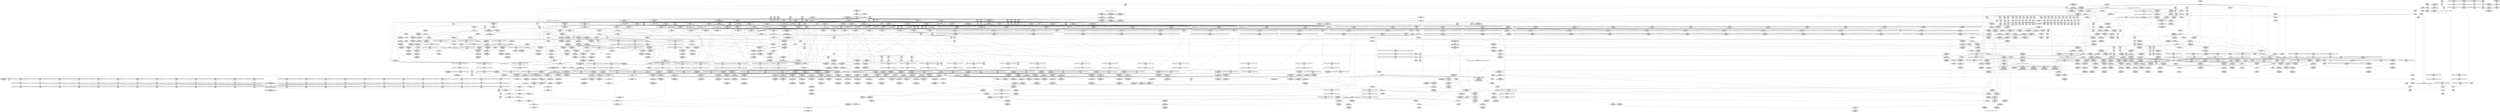 digraph {
	CE0x45fbba0 [shape=record,shape=Mrecord,label="{CE0x45fbba0|socket_type_to_security_class:_sw.bb4|*SummSink*}"]
	CE0x45bb2e0 [shape=record,shape=Mrecord,label="{CE0x45bb2e0|selinux_socket_create:_tmp3|*SummSource*}"]
	CE0x45e13e0 [shape=record,shape=Mrecord,label="{CE0x45e13e0|socket_type_to_security_class:_sw.bb24|*SummSink*}"]
	CE0x45ce0e0 [shape=record,shape=Mrecord,label="{CE0x45ce0e0|selinux_socket_create:_tmp8|security/selinux/hooks.c,3982}"]
	CE0x46c0ff0 [shape=record,shape=Mrecord,label="{CE0x46c0ff0|socket_sockcreate_sid:_tmp14|security/selinux/hooks.c,3960|*SummSource*}"]
	CE0x460c420 [shape=record,shape=Mrecord,label="{CE0x460c420|socket_sockcreate_sid:_tsec|Function::socket_sockcreate_sid&Arg::tsec::}"]
	CE0x45caea0 [shape=record,shape=Mrecord,label="{CE0x45caea0|COLLAPSED:_GCMRE___llvm_gcov_ctr341_internal_global_18_x_i64_zeroinitializer:_elem_0:default:}"]
	CE0x46356f0 [shape=record,shape=Mrecord,label="{CE0x46356f0|socket_type_to_security_class:_sw.bb14|*SummSink*}"]
	CE0x46ce9c0 [shape=record,shape=Mrecord,label="{CE0x46ce9c0|_call_void___llvm_gcov_indirect_counter_increment(i32*___llvm_gcov_global_state_pred344,_i64**_getelementptr_inbounds_(_100_x_i64*_,_100_x_i64*_*___llvm_gcda_edge_table343,_i64_0,_i64_96)),_!dbg_!27751|security/selinux/hooks.c,1222|*SummSource*}"]
	CE0x45b26d0 [shape=record,shape=Mrecord,label="{CE0x45b26d0|selinux_socket_create:_if.end}"]
	CE0x463e1c0 [shape=record,shape=Mrecord,label="{CE0x463e1c0|selinux_socket_create:_retval.0}"]
	CE0x46d28d0 [shape=record,shape=Mrecord,label="{CE0x46d28d0|i64*_getelementptr_inbounds_(_57_x_i64_,_57_x_i64_*___llvm_gcov_ctr342,_i64_0,_i64_50)|*Constant*|*SummSource*}"]
	CE0x45f4620 [shape=record,shape=Mrecord,label="{CE0x45f4620|socket_type_to_security_class:_sw.default22|*SummSink*}"]
	CE0x460ec50 [shape=record,shape=Mrecord,label="{CE0x460ec50|socket_type_to_security_class:_tmp31|security/selinux/hooks.c,1206|*SummSink*}"]
	CE0x46116f0 [shape=record,shape=Mrecord,label="{CE0x46116f0|socket_type_to_security_class:_tmp32|security/selinux/hooks.c,1208|*SummSink*}"]
	CE0x466cd80 [shape=record,shape=Mrecord,label="{CE0x466cd80|socket_sockcreate_sid:_tmp2|*LoadInst*|security/selinux/hooks.c,3953|*SummSource*}"]
	CE0x45f4f30 [shape=record,shape=Mrecord,label="{CE0x45f4f30|socket_type_to_security_class:_type|Function::socket_type_to_security_class&Arg::type::|*SummSink*}"]
	CE0x45cad30 [shape=record,shape=Mrecord,label="{CE0x45cad30|selinux_socket_create:_tobool1|security/selinux/hooks.c,3982}"]
	CE0x461ccb0 [shape=record,shape=Mrecord,label="{CE0x461ccb0|avc_has_perm:_tsid|Function::avc_has_perm&Arg::tsid::}"]
	CE0x45f0970 [shape=record,shape=Mrecord,label="{CE0x45f0970|socket_type_to_security_class:_sw.bb5}"]
	CE0x46d4b70 [shape=record,shape=Mrecord,label="{CE0x46d4b70|i64**_getelementptr_inbounds_(_100_x_i64*_,_100_x_i64*_*___llvm_gcda_edge_table343,_i64_0,_i64_56)|*Constant*|*SummSource*}"]
	CE0x4708520 [shape=record,shape=Mrecord,label="{CE0x4708520|COLLAPSED:_GCMRE___llvm_gcov_ctr346_internal_global_5_x_i64_zeroinitializer:_elem_0:default:}"]
	CE0x45df2a0 [shape=record,shape=Mrecord,label="{CE0x45df2a0|0:_i32,_4:_i32,_8:_i32,_12:_i32,_20:_i32,_:_CMRE_8,12_|*MultipleSource*|security/selinux/hooks.c,3995|security/selinux/hooks.c,3982|security/selinux/hooks.c,3982|Function::socket_sockcreate_sid&Arg::tsec::}"]
	CE0x46bd0c0 [shape=record,shape=Mrecord,label="{CE0x46bd0c0|default_protocol_dgram:_tmp1}"]
	CE0x463a5e0 [shape=record,shape=Mrecord,label="{CE0x463a5e0|default_protocol_dgram:_tmp9|security/selinux/hooks.c,1167|*SummSource*}"]
	CE0x45e0360 [shape=record,shape=Mrecord,label="{CE0x45e0360|_ret_%struct.task_struct*_%tmp4,_!dbg_!27714|./arch/x86/include/asm/current.h,14|*SummSink*}"]
	CE0x4614b10 [shape=record,shape=Mrecord,label="{CE0x4614b10|_call_void___llvm_gcov_indirect_counter_increment(i32*___llvm_gcov_global_state_pred344,_i64**_getelementptr_inbounds_(_100_x_i64*_,_100_x_i64*_*___llvm_gcda_edge_table343,_i64_0,_i64_76)),_!dbg_!27746|security/selinux/hooks.c,1212}"]
	CE0x45dbdf0 [shape=record,shape=Mrecord,label="{CE0x45dbdf0|socket_type_to_security_class:_protocol|Function::socket_type_to_security_class&Arg::protocol::|*SummSource*}"]
	CE0x466abb0 [shape=record,shape=Mrecord,label="{CE0x466abb0|socket_sockcreate_sid:_tmp3|security/selinux/hooks.c,3953|*SummSource*}"]
	CE0x4641c80 [shape=record,shape=Mrecord,label="{CE0x4641c80|GLOBAL:_default_protocol_dgram|*Constant*|*SummSink*}"]
	CE0x45eec70 [shape=record,shape=Mrecord,label="{CE0x45eec70|i8_1|*Constant*}"]
	CE0x46bd050 [shape=record,shape=Mrecord,label="{CE0x46bd050|default_protocol_dgram:_tmp1|*SummSource*}"]
	CE0x4671b30 [shape=record,shape=Mrecord,label="{CE0x4671b30|default_protocol_stream:_lor.end}"]
	CE0x461f610 [shape=record,shape=Mrecord,label="{CE0x461f610|socket_type_to_security_class:_tmp53|security/selinux/hooks.c,1229|*SummSource*}"]
	CE0x461bad0 [shape=record,shape=Mrecord,label="{CE0x461bad0|i32_(i32,_i32,_i16,_i32,_%struct.common_audit_data*)*_bitcast_(i32_(i32,_i32,_i16,_i32,_%struct.common_audit_data.495*)*_avc_has_perm_to_i32_(i32,_i32,_i16,_i32,_%struct.common_audit_data*)*)|*Constant*|*SummSink*}"]
	CE0x45ed870 [shape=record,shape=Mrecord,label="{CE0x45ed870|socket_type_to_security_class:_if.else9|*SummSink*}"]
	CE0x4665ac0 [shape=record,shape=Mrecord,label="{CE0x4665ac0|socket_type_to_security_class:_sw.bb23}"]
	CE0x4663720 [shape=record,shape=Mrecord,label="{CE0x4663720|i64_1|*Constant*}"]
	CE0x4610450 [shape=record,shape=Mrecord,label="{CE0x4610450|socket_type_to_security_class:_tmp32|security/selinux/hooks.c,1208}"]
	CE0x463fd40 [shape=record,shape=Mrecord,label="{CE0x463fd40|_ret_i32_%retval.0,_!dbg_!27764|security/selinux/hooks.c,3996}"]
	CE0x464a180 [shape=record,shape=Mrecord,label="{CE0x464a180|i64_1|*Constant*}"]
	CE0x45e0bd0 [shape=record,shape=Mrecord,label="{CE0x45e0bd0|selinux_socket_create:_tmp24|security/selinux/hooks.c,3987|*SummSink*}"]
	CE0x45f8d90 [shape=record,shape=Mrecord,label="{CE0x45f8d90|i64*_getelementptr_inbounds_(_57_x_i64_,_57_x_i64_*___llvm_gcov_ctr342,_i64_0,_i64_49)|*Constant*|*SummSource*}"]
	CE0x46ce560 [shape=record,shape=Mrecord,label="{CE0x46ce560|i64**_getelementptr_inbounds_(_100_x_i64*_,_100_x_i64*_*___llvm_gcda_edge_table343,_i64_0,_i64_92)|*Constant*|*SummSink*}"]
	CE0x4626f50 [shape=record,shape=Mrecord,label="{CE0x4626f50|socket_type_to_security_class:_tmp57|security/selinux/hooks.c,1234}"]
	CE0x4651da0 [shape=record,shape=Mrecord,label="{CE0x4651da0|i64*_getelementptr_inbounds_(_5_x_i64_,_5_x_i64_*___llvm_gcov_ctr345,_i64_0,_i64_4)|*Constant*|*SummSource*}"]
	CE0x461c950 [shape=record,shape=Mrecord,label="{CE0x461c950|avc_has_perm:_ssid|Function::avc_has_perm&Arg::ssid::}"]
	CE0x462ed00 [shape=record,shape=Mrecord,label="{CE0x462ed00|_call_void___llvm_gcov_indirect_counter_increment(i32*___llvm_gcov_global_state_pred344,_i64**_getelementptr_inbounds_(_100_x_i64*_,_100_x_i64*_*___llvm_gcda_edge_table343,_i64_0,_i64_12)),_!dbg_!27739|security/selinux/hooks.c,1202|*SummSource*}"]
	CE0x46192b0 [shape=record,shape=Mrecord,label="{CE0x46192b0|selinux_socket_create:_tmp34|security/selinux/hooks.c,3995}"]
	CE0x4671050 [shape=record,shape=Mrecord,label="{CE0x4671050|default_protocol_stream:_lor.rhs}"]
	CE0x4707240 [shape=record,shape=Mrecord,label="{CE0x4707240|default_protocol_dgram:_tmp7|security/selinux/hooks.c,1167|*SummSink*}"]
	CE0x46c38d0 [shape=record,shape=Mrecord,label="{CE0x46c38d0|i64*_getelementptr_inbounds_(_57_x_i64_,_57_x_i64_*___llvm_gcov_ctr342,_i64_0,_i64_45)|*Constant*}"]
	CE0x466cc80 [shape=record,shape=Mrecord,label="{CE0x466cc80|socket_sockcreate_sid:_tmp2|*LoadInst*|security/selinux/hooks.c,3953}"]
	CE0x45ef190 [shape=record,shape=Mrecord,label="{CE0x45ef190|socket_type_to_security_class:_sw.bb10}"]
	CE0x45f2890 [shape=record,shape=Mrecord,label="{CE0x45f2890|i64*_getelementptr_inbounds_(_18_x_i64_,_18_x_i64_*___llvm_gcov_ctr341,_i64_0,_i64_8)|*Constant*|*SummSource*}"]
	CE0x45cf840 [shape=record,shape=Mrecord,label="{CE0x45cf840|selinux_socket_create:_if.end|*SummSource*}"]
	CE0x461d570 [shape=record,shape=Mrecord,label="{CE0x461d570|i32_8|*Constant*}"]
	CE0x46d7de0 [shape=record,shape=Mrecord,label="{CE0x46d7de0|socket_type_to_security_class:_tmp50|security/selinux/hooks.c,1227|*SummSink*}"]
	CE0x45ce890 [shape=record,shape=Mrecord,label="{CE0x45ce890|i64_10|*Constant*|*SummSink*}"]
	CE0x466f290 [shape=record,shape=Mrecord,label="{CE0x466f290|GLOBAL:___llvm_gcov_ctr345|Global_var:__llvm_gcov_ctr345|*SummSource*}"]
	CE0x462a210 [shape=record,shape=Mrecord,label="{CE0x462a210|i16_15|*Constant*|*SummSink*}"]
	CE0x45cfec0 [shape=record,shape=Mrecord,label="{CE0x45cfec0|COLLAPSED:_GIRE_selinux_xfrm_refcount_global_%struct.atomic_t_zeroinitializer,_align_4:_elem_0:default:}"]
	CE0x466e500 [shape=record,shape=Mrecord,label="{CE0x466e500|i32_-1|*Constant*|*SummSink*}"]
	CE0x461fa50 [shape=record,shape=Mrecord,label="{CE0x461fa50|_call_void___llvm_gcov_indirect_counter_increment(i32*___llvm_gcov_global_state_pred344,_i64**_getelementptr_inbounds_(_100_x_i64*_,_100_x_i64*_*___llvm_gcda_edge_table343,_i64_0,_i64_24)),_!dbg_!27755|security/selinux/hooks.c,1231}"]
	CE0x46b73b0 [shape=record,shape=Mrecord,label="{CE0x46b73b0|socket_sockcreate_sid:_call|security/selinux/hooks.c,3958}"]
	CE0x4659970 [shape=record,shape=Mrecord,label="{CE0x4659970|socket_type_to_security_class:_tmp10|security/selinux/hooks.c,1186|*SummSource*}"]
	CE0x45e9ac0 [shape=record,shape=Mrecord,label="{CE0x45e9ac0|i32_78|*Constant*}"]
	CE0x46ca1b0 [shape=record,shape=Mrecord,label="{CE0x46ca1b0|_call_void___llvm_gcov_indirect_counter_increment(i32*___llvm_gcov_global_state_pred344,_i64**_getelementptr_inbounds_(_100_x_i64*_,_100_x_i64*_*___llvm_gcda_edge_table343,_i64_0,_i64_88)),_!dbg_!27749|security/selinux/hooks.c,1218}"]
	CE0x45dc740 [shape=record,shape=Mrecord,label="{CE0x45dc740|socket_type_to_security_class:_tmp7|security/selinux/hooks.c,1181|*SummSink*}"]
	CE0x46340a0 [shape=record,shape=Mrecord,label="{CE0x46340a0|socket_sockcreate_sid:_if.then|*SummSink*}"]
	CE0x466a180 [shape=record,shape=Mrecord,label="{CE0x466a180|socket_sockcreate_sid:_tmp3|security/selinux/hooks.c,3953|*SummSink*}"]
	CE0x45d0350 [shape=record,shape=Mrecord,label="{CE0x45d0350|selinux_socket_create:_return|*SummSource*}"]
	CE0x4632d10 [shape=record,shape=Mrecord,label="{CE0x4632d10|i64**_getelementptr_inbounds_(_100_x_i64*_,_100_x_i64*_*___llvm_gcda_edge_table343,_i64_0,_i64_32)|*Constant*}"]
	CE0x45de8f0 [shape=record,shape=Mrecord,label="{CE0x45de8f0|socket_type_to_security_class:_tmp22|security/selinux/hooks.c,1194}"]
	CE0x45fa210 [shape=record,shape=Mrecord,label="{CE0x45fa210|i64_24|*Constant*|*SummSink*}"]
	CE0x4612ac0 [shape=record,shape=Mrecord,label="{CE0x4612ac0|_call_void___llvm_gcov_indirect_counter_increment(i32*___llvm_gcov_global_state_pred344,_i64**_getelementptr_inbounds_(_100_x_i64*_,_100_x_i64*_*___llvm_gcda_edge_table343,_i64_0,_i64_72)),_!dbg_!27745|security/selinux/hooks.c,1210|*SummSink*}"]
	CE0x45dc1c0 [shape=record,shape=Mrecord,label="{CE0x45dc1c0|_ret_i16_%retval.0,_!dbg_!27757|security/selinux/hooks.c,1235|*SummSource*}"]
	CE0x45e6500 [shape=record,shape=Mrecord,label="{CE0x45e6500|i64*_getelementptr_inbounds_(_18_x_i64_,_18_x_i64_*___llvm_gcov_ctr341,_i64_0,_i64_6)|*Constant*|*SummSource*}"]
	CE0x4628450 [shape=record,shape=Mrecord,label="{CE0x4628450|i16_36|*Constant*|*SummSource*}"]
	CE0x45f7e50 [shape=record,shape=Mrecord,label="{CE0x45f7e50|get_current:_tmp2|*SummSource*}"]
	CE0x462d930 [shape=record,shape=Mrecord,label="{CE0x462d930|socket_type_to_security_class:_tmp25|security/selinux/hooks.c,1196|*SummSource*}"]
	CE0x45e4f30 [shape=record,shape=Mrecord,label="{CE0x45e4f30|GLOBAL:_socket_type_to_security_class|*Constant*|*SummSource*}"]
	CE0x4627fb0 [shape=record,shape=Mrecord,label="{CE0x4627fb0|i16_33|*Constant*|*SummSink*}"]
	CE0x462ccb0 [shape=record,shape=Mrecord,label="{CE0x462ccb0|socket_type_to_security_class:_tmp58|security/selinux/hooks.c,1235}"]
	CE0x45b3e00 [shape=record,shape=Mrecord,label="{CE0x45b3e00|i64_1|*Constant*|*SummSource*}"]
	CE0x4611ec0 [shape=record,shape=Mrecord,label="{CE0x4611ec0|socket_type_to_security_class:_tmp33|security/selinux/hooks.c,1208|*SummSource*}"]
	CE0x46cc070 [shape=record,shape=Mrecord,label="{CE0x46cc070|i64*_getelementptr_inbounds_(_57_x_i64_,_57_x_i64_*___llvm_gcov_ctr342,_i64_0,_i64_48)|*Constant*|*SummSink*}"]
	CE0x45f3f40 [shape=record,shape=Mrecord,label="{CE0x45f3f40|socket_type_to_security_class:_sw.bb24}"]
	CE0x45f1e70 [shape=record,shape=Mrecord,label="{CE0x45f1e70|_call_void___llvm_gcov_indirect_counter_increment(i32*___llvm_gcov_global_state_pred344,_i64**_getelementptr_inbounds_(_100_x_i64*_,_100_x_i64*_*___llvm_gcda_edge_table343,_i64_0,_i64_4)),_!dbg_!27715|security/selinux/hooks.c,1174|*SummSource*}"]
	CE0x463d1c0 [shape=record,shape=Mrecord,label="{CE0x463d1c0|socket_type_to_security_class:_tmp25|security/selinux/hooks.c,1196}"]
	CE0x4658e10 [shape=record,shape=Mrecord,label="{CE0x4658e10|GLOBAL:_current_task|Global_var:current_task}"]
	CE0x460d2d0 [shape=record,shape=Mrecord,label="{CE0x460d2d0|_call_void___llvm_gcov_indirect_counter_increment(i32*___llvm_gcov_global_state_pred344,_i64**_getelementptr_inbounds_(_100_x_i64*_,_100_x_i64*_*___llvm_gcda_edge_table343,_i64_0,_i64_64)),_!dbg_!27743|security/selinux/hooks.c,1206|*SummSource*}"]
	CE0x45bd810 [shape=record,shape=Mrecord,label="{CE0x45bd810|selinux_socket_create:_do.end}"]
	CE0x45e3690 [shape=record,shape=Mrecord,label="{CE0x45e3690|i8*_getelementptr_inbounds_(_25_x_i8_,_25_x_i8_*_.str3,_i32_0,_i32_0)|*Constant*}"]
	CE0x4628de0 [shape=record,shape=Mrecord,label="{CE0x4628de0|i16_24|*Constant*|*SummSource*}"]
	CE0x46c5f40 [shape=record,shape=Mrecord,label="{CE0x46c5f40|i64**_getelementptr_inbounds_(_100_x_i64*_,_100_x_i64*_*___llvm_gcda_edge_table343,_i64_0,_i64_80)|*Constant*}"]
	CE0x4657e00 [shape=record,shape=Mrecord,label="{CE0x4657e00|i32_15|*Constant*|*SummSink*}"]
	CE0x463fcd0 [shape=record,shape=Mrecord,label="{CE0x463fcd0|i64*_getelementptr_inbounds_(_2_x_i64_,_2_x_i64_*___llvm_gcov_ctr98,_i64_0,_i64_0)|*Constant*|*SummSink*}"]
	CE0x45e5ae0 [shape=record,shape=Mrecord,label="{CE0x45e5ae0|selinux_socket_create:_security|security/selinux/hooks.c,3982|*SummSource*}"]
	CE0x4617f90 [shape=record,shape=Mrecord,label="{CE0x4617f90|selinux_socket_create:_tmp32|security/selinux/hooks.c,3993}"]
	CE0x462a760 [shape=record,shape=Mrecord,label="{CE0x462a760|i16_17|*Constant*|*SummSource*}"]
	CE0x462b530 [shape=record,shape=Mrecord,label="{CE0x462b530|i16_44|*Constant*|*SummSink*}"]
	CE0x4651620 [shape=record,shape=Mrecord,label="{CE0x4651620|i1_true|*Constant*}"]
	CE0x460cff0 [shape=record,shape=Mrecord,label="{CE0x460cff0|socket_sockcreate_sid:_socksid|Function::socket_sockcreate_sid&Arg::socksid::|*SummSource*}"]
	CE0x463f960 [shape=record,shape=Mrecord,label="{CE0x463f960|selinux_socket_create:_tmp39|security/selinux/hooks.c,3996|*SummSource*}"]
	CE0x465a840 [shape=record,shape=Mrecord,label="{CE0x465a840|socket_type_to_security_class:_tobool|security/selinux/hooks.c,1186|*SummSource*}"]
	CE0x4646270 [shape=record,shape=Mrecord,label="{CE0x4646270|socket_type_to_security_class:_tmp5|security/selinux/hooks.c,1179|*SummSink*}"]
	CE0x46445e0 [shape=record,shape=Mrecord,label="{CE0x46445e0|default_protocol_stream:_entry|*SummSource*}"]
	CE0x4646e60 [shape=record,shape=Mrecord,label="{CE0x4646e60|GLOBAL:___llvm_gcov_indirect_counter_increment|*Constant*|*SummSink*}"]
	CE0x4614df0 [shape=record,shape=Mrecord,label="{CE0x4614df0|socket_type_to_security_class:_tmp34|security/selinux/hooks.c,1210}"]
	CE0x463cc20 [shape=record,shape=Mrecord,label="{CE0x463cc20|i64*_getelementptr_inbounds_(_57_x_i64_,_57_x_i64_*___llvm_gcov_ctr342,_i64_0,_i64_28)|*Constant*|*SummSource*}"]
	CE0x4671350 [shape=record,shape=Mrecord,label="{CE0x4671350|i64*_getelementptr_inbounds_(_5_x_i64_,_5_x_i64_*___llvm_gcov_ctr345,_i64_0,_i64_0)|*Constant*|*SummSink*}"]
	CE0x46c3860 [shape=record,shape=Mrecord,label="{CE0x46c3860|i64**_getelementptr_inbounds_(_100_x_i64*_,_100_x_i64*_*___llvm_gcda_edge_table343,_i64_0,_i64_76)|*Constant*|*SummSink*}"]
	CE0x4704400 [shape=record,shape=Mrecord,label="{CE0x4704400|default_protocol_dgram:_tmp5|security/selinux/hooks.c,1167}"]
	CE0x463ac40 [shape=record,shape=Mrecord,label="{CE0x463ac40|default_protocol_dgram:_tmp10|security/selinux/hooks.c,1167}"]
	CE0x460e4d0 [shape=record,shape=Mrecord,label="{CE0x460e4d0|i64**_getelementptr_inbounds_(_100_x_i64*_,_100_x_i64*_*___llvm_gcda_edge_table343,_i64_0,_i64_64)|*Constant*|*SummSource*}"]
	CE0x462b860 [shape=record,shape=Mrecord,label="{CE0x462b860|i16_20|*Constant*|*SummSink*}"]
	CE0x465b0a0 [shape=record,shape=Mrecord,label="{CE0x465b0a0|i64_21|*Constant*|*SummSource*}"]
	CE0x4667f50 [shape=record,shape=Mrecord,label="{CE0x4667f50|__llvm_gcov_indirect_counter_increment:_tmp1|*SummSource*}"]
	CE0x4642f40 [shape=record,shape=Mrecord,label="{CE0x4642f40|socket_type_to_security_class:_tobool7|security/selinux/hooks.c,1191|*SummSource*}"]
	CE0x4627480 [shape=record,shape=Mrecord,label="{CE0x4627480|socket_type_to_security_class:_tmp57|security/selinux/hooks.c,1234|*SummSource*}"]
	CE0x45b2070 [shape=record,shape=Mrecord,label="{CE0x45b2070|selinux_socket_create:_land.lhs.true2|*SummSource*}"]
	CE0x46c90e0 [shape=record,shape=Mrecord,label="{CE0x46c90e0|socket_type_to_security_class:_tmp40|security/selinux/hooks.c,1216|*SummSource*}"]
	CE0x46521e0 [shape=record,shape=Mrecord,label="{CE0x46521e0|default_protocol_stream:_tmp9|security/selinux/hooks.c,1162|*SummSource*}"]
	CE0x45c06f0 [shape=record,shape=Mrecord,label="{CE0x45c06f0|selinux_socket_create:_tmp27|security/selinux/hooks.c,3988|*SummSource*}"]
	CE0x462bb90 [shape=record,shape=Mrecord,label="{CE0x462bb90|i16_40|*Constant*|*SummSink*}"]
	CE0x4664410 [shape=record,shape=Mrecord,label="{CE0x4664410|socket_sockcreate_sid:_sockcreate_sid|security/selinux/hooks.c,3953|*SummSource*}"]
	CE0x45ce070 [shape=record,shape=Mrecord,label="{CE0x45ce070|selinux_socket_create:_tmp6|security/selinux/hooks.c,3982}"]
	CE0x45df990 [shape=record,shape=Mrecord,label="{CE0x45df990|selinux_socket_create:_call4|security/selinux/hooks.c,3982|*SummSink*}"]
	CE0x45ef090 [shape=record,shape=Mrecord,label="{CE0x45ef090|socket_type_to_security_class:_sw.bb16|*SummSink*}"]
	CE0x46444f0 [shape=record,shape=Mrecord,label="{CE0x46444f0|default_protocol_stream:_entry}"]
	CE0x45db2e0 [shape=record,shape=Mrecord,label="{CE0x45db2e0|socket_type_to_security_class:_type|Function::socket_type_to_security_class&Arg::type::|*SummSource*}"]
	CE0x4611760 [shape=record,shape=Mrecord,label="{CE0x4611760|socket_type_to_security_class:_tmp33|security/selinux/hooks.c,1208|*SummSink*}"]
	CE0x45cce80 [shape=record,shape=Mrecord,label="{CE0x45cce80|socket_type_to_security_class:_sw.bb21|*SummSink*}"]
	CE0x46c1e90 [shape=record,shape=Mrecord,label="{CE0x46c1e90|__llvm_gcov_indirect_counter_increment:_bb|*SummSink*}"]
	CE0x46b99f0 [shape=record,shape=Mrecord,label="{CE0x46b99f0|i64*_getelementptr_inbounds_(_5_x_i64_,_5_x_i64_*___llvm_gcov_ctr345,_i64_0,_i64_0)|*Constant*|*SummSource*}"]
	CE0x45d0cd0 [shape=record,shape=Mrecord,label="{CE0x45d0cd0|selinux_socket_create:_if.end10|*SummSource*}"]
	CE0x46575e0 [shape=record,shape=Mrecord,label="{CE0x46575e0|_ret_void|*SummSource*}"]
	CE0x4634470 [shape=record,shape=Mrecord,label="{CE0x4634470|socket_type_to_security_class:_return}"]
	CE0x4650860 [shape=record,shape=Mrecord,label="{CE0x4650860|default_protocol_stream:_tmp7|security/selinux/hooks.c,1162}"]
	CE0x45d0c60 [shape=record,shape=Mrecord,label="{CE0x45d0c60|i64*_getelementptr_inbounds_(_18_x_i64_,_18_x_i64_*___llvm_gcov_ctr341,_i64_0,_i64_0)|*Constant*|*SummSink*}"]
	CE0x466dc90 [shape=record,shape=Mrecord,label="{CE0x466dc90|socket_sockcreate_sid:_tmp9|*LoadInst*|security/selinux/hooks.c,3954|*SummSource*}"]
	CE0x466e950 [shape=record,shape=Mrecord,label="{CE0x466e950|socket_sockcreate_sid:_tmp|*SummSource*}"]
	CE0x4636a90 [shape=record,shape=Mrecord,label="{CE0x4636a90|_call_void_mcount()_#3|*SummSink*}"]
	CE0x46c3f90 [shape=record,shape=Mrecord,label="{CE0x46c3f90|socket_type_to_security_class:_tmp37|security/selinux/hooks.c,1212|*SummSink*}"]
	CE0x461bf60 [shape=record,shape=Mrecord,label="{CE0x461bf60|avc_has_perm:_entry|*SummSource*}"]
	CE0x45f2f70 [shape=record,shape=Mrecord,label="{CE0x45f2f70|socket_type_to_security_class:_if.else|*SummSource*}"]
	CE0x465f650 [shape=record,shape=Mrecord,label="{CE0x465f650|i64**_getelementptr_inbounds_(_100_x_i64*_,_100_x_i64*_*___llvm_gcda_edge_table343,_i64_0,_i64_36)|*Constant*|*SummSink*}"]
	CE0x4638a10 [shape=record,shape=Mrecord,label="{CE0x4638a10|socket_sockcreate_sid:_sockcreate_sid|security/selinux/hooks.c,3953}"]
	CE0x45f01c0 [shape=record,shape=Mrecord,label="{CE0x45f01c0|socket_type_to_security_class:_sw.epilog|*SummSink*}"]
	CE0x46214c0 [shape=record,shape=Mrecord,label="{CE0x46214c0|socket_type_to_security_class:_tmp54|security/selinux/hooks.c,1231|*SummSource*}"]
	CE0x4666a70 [shape=record,shape=Mrecord,label="{CE0x4666a70|socket_type_to_security_class:_sw.bb11|*SummSource*}"]
	CE0x460eb70 [shape=record,shape=Mrecord,label="{CE0x460eb70|i64*_getelementptr_inbounds_(_57_x_i64_,_57_x_i64_*___llvm_gcov_ctr342,_i64_0,_i64_42)|*Constant*|*SummSink*}"]
	CE0x4629dd0 [shape=record,shape=Mrecord,label="{CE0x4629dd0|i16_16|*Constant*|*SummSource*}"]
	CE0x46d8050 [shape=record,shape=Mrecord,label="{CE0x46d8050|socket_type_to_security_class:_tmp51|security/selinux/hooks.c,1227}"]
	CE0x46660e0 [shape=record,shape=Mrecord,label="{CE0x46660e0|socket_type_to_security_class:_tmp1|*SummSink*}"]
	CE0x4669b50 [shape=record,shape=Mrecord,label="{CE0x4669b50|i64**_getelementptr_inbounds_(_100_x_i64*_,_100_x_i64*_*___llvm_gcda_edge_table343,_i64_0,_i64_48)|*Constant*|*SummSink*}"]
	CE0x4666b50 [shape=record,shape=Mrecord,label="{CE0x4666b50|socket_type_to_security_class:_sw.bb11|*SummSink*}"]
	CE0x45e1520 [shape=record,shape=Mrecord,label="{CE0x45e1520|socket_type_to_security_class:_if.then8}"]
	CE0x46ba7b0 [shape=record,shape=Mrecord,label="{CE0x46ba7b0|i64*_getelementptr_inbounds_(_5_x_i64_,_5_x_i64_*___llvm_gcov_ctr346,_i64_0,_i64_0)|*Constant*|*SummSink*}"]
	CE0x46be9c0 [shape=record,shape=Mrecord,label="{CE0x46be9c0|default_protocol_stream:_tmp6|security/selinux/hooks.c,1162|*SummSink*}"]
	CE0x46548c0 [shape=record,shape=Mrecord,label="{CE0x46548c0|socket_type_to_security_class:_tmp14|security/selinux/hooks.c,1189|*SummSource*}"]
	CE0x46c4c90 [shape=record,shape=Mrecord,label="{CE0x46c4c90|_call_void___llvm_gcov_indirect_counter_increment(i32*___llvm_gcov_global_state_pred344,_i64**_getelementptr_inbounds_(_100_x_i64*_,_100_x_i64*_*___llvm_gcda_edge_table343,_i64_0,_i64_80)),_!dbg_!27747|security/selinux/hooks.c,1214|*SummSource*}"]
	CE0x466d2c0 [shape=record,shape=Mrecord,label="{CE0x466d2c0|socket_sockcreate_sid:_cmp|security/selinux/hooks.c,3953|*SummSink*}"]
	CE0x4686720 [shape=record,shape=Mrecord,label="{CE0x4686720|i32_13|*Constant*|*SummSource*}"]
	CE0x45ce820 [shape=record,shape=Mrecord,label="{CE0x45ce820|i64_10|*Constant*|*SummSource*}"]
	CE0x4626be0 [shape=record,shape=Mrecord,label="{CE0x4626be0|i64*_getelementptr_inbounds_(_57_x_i64_,_57_x_i64_*___llvm_gcov_ctr342,_i64_0,_i64_55)|*Constant*|*SummSink*}"]
	CE0x4670b30 [shape=record,shape=Mrecord,label="{CE0x4670b30|socket_sockcreate_sid:_sid|security/selinux/hooks.c,3958|*SummSource*}"]
	CE0x4707e40 [shape=record,shape=Mrecord,label="{CE0x4707e40|default_protocol_dgram:_lor.rhs|*SummSink*}"]
	CE0x466e870 [shape=record,shape=Mrecord,label="{CE0x466e870|socket_sockcreate_sid:_tmp}"]
	CE0x45f2350 [shape=record,shape=Mrecord,label="{CE0x45f2350|__llvm_gcov_indirect_counter_increment:_predecessor|Function::__llvm_gcov_indirect_counter_increment&Arg::predecessor::|*SummSink*}"]
	CE0x45f9fc0 [shape=record,shape=Mrecord,label="{CE0x45f9fc0|i64_24|*Constant*}"]
	CE0x45d5840 [shape=record,shape=Mrecord,label="{CE0x45d5840|selinux_socket_create:_tmp17|security/selinux/hooks.c,3982|*SummSink*}"]
	CE0x461cde0 [shape=record,shape=Mrecord,label="{CE0x461cde0|avc_has_perm:_tsid|Function::avc_has_perm&Arg::tsid::|*SummSource*}"]
	CE0x463a080 [shape=record,shape=Mrecord,label="{CE0x463a080|i64*_getelementptr_inbounds_(_5_x_i64_,_5_x_i64_*___llvm_gcov_ctr346,_i64_0,_i64_4)|*Constant*}"]
	CE0x466a410 [shape=record,shape=Mrecord,label="{CE0x466a410|GLOBAL:___llvm_gcov_ctr347|Global_var:__llvm_gcov_ctr347}"]
	CE0x46864f0 [shape=record,shape=Mrecord,label="{CE0x46864f0|i32_14|*Constant*|*SummSink*}"]
	CE0x45dbf10 [shape=record,shape=Mrecord,label="{CE0x45dbf10|_ret_i16_%retval.0,_!dbg_!27757|security/selinux/hooks.c,1235}"]
	CE0x45cf300 [shape=record,shape=Mrecord,label="{CE0x45cf300|selinux_socket_create:_tmp7|security/selinux/hooks.c,3982|*SummSource*}"]
	CE0x4669ee0 [shape=record,shape=Mrecord,label="{CE0x4669ee0|GLOBAL:_default_protocol_dgram|*Constant*|*SummSource*}"]
	CE0x46c6460 [shape=record,shape=Mrecord,label="{CE0x46c6460|i64*_getelementptr_inbounds_(_57_x_i64_,_57_x_i64_*___llvm_gcov_ctr342,_i64_0,_i64_46)|*Constant*}"]
	CE0x46219f0 [shape=record,shape=Mrecord,label="{CE0x46219f0|socket_type_to_security_class:_tmp55|security/selinux/hooks.c,1231|*SummSink*}"]
	CE0x45f31b0 [shape=record,shape=Mrecord,label="{CE0x45f31b0|selinux_socket_create:_tmp15|security/selinux/hooks.c,3982|*SummSource*}"]
	CE0x46b7e10 [shape=record,shape=Mrecord,label="{CE0x46b7e10|%struct.qstr*_null|*Constant*|*SummSink*}"]
	CE0x466d130 [shape=record,shape=Mrecord,label="{CE0x466d130|_call_void_mcount()_#3|*SummSource*}"]
	CE0x460e540 [shape=record,shape=Mrecord,label="{CE0x460e540|i64**_getelementptr_inbounds_(_100_x_i64*_,_100_x_i64*_*___llvm_gcda_edge_table343,_i64_0,_i64_64)|*Constant*|*SummSink*}"]
	CE0x45d2860 [shape=record,shape=Mrecord,label="{CE0x45d2860|GLOBAL:_lockdep_rcu_suspicious|*Constant*}"]
	CE0x4639c70 [shape=record,shape=Mrecord,label="{CE0x4639c70|default_protocol_dgram:_tmp8|*SummSource*}"]
	CE0x45fe360 [shape=record,shape=Mrecord,label="{CE0x45fe360|_call_void_mcount()_#3|*SummSink*}"]
	CE0x45d2f20 [shape=record,shape=Mrecord,label="{CE0x45d2f20|selinux_socket_create:_tmp5|security/selinux/hooks.c,3982|*SummSource*}"]
	CE0x4628bc0 [shape=record,shape=Mrecord,label="{CE0x4628bc0|i16_30|*Constant*|*SummSink*}"]
	CE0x45f1280 [shape=record,shape=Mrecord,label="{CE0x45f1280|i64*_getelementptr_inbounds_(_18_x_i64_,_18_x_i64_*___llvm_gcov_ctr341,_i64_0,_i64_16)|*Constant*|*SummSink*}"]
	CE0x4654930 [shape=record,shape=Mrecord,label="{CE0x4654930|socket_type_to_security_class:_tmp14|security/selinux/hooks.c,1189}"]
	CE0x4658920 [shape=record,shape=Mrecord,label="{CE0x4658920|socket_type_to_security_class:_sw.bb4}"]
	CE0x4627f00 [shape=record,shape=Mrecord,label="{CE0x4627f00|i16_33|*Constant*|*SummSource*}"]
	CE0x4646200 [shape=record,shape=Mrecord,label="{CE0x4646200|socket_type_to_security_class:_tmp4|security/selinux/hooks.c,1179|*SummSink*}"]
	CE0x4662200 [shape=record,shape=Mrecord,label="{CE0x4662200|_ret_i32_%lor.ext,_!dbg_!27720|security/selinux/hooks.c,1162}"]
	CE0x46d3810 [shape=record,shape=Mrecord,label="{CE0x46d3810|_call_void___llvm_gcov_indirect_counter_increment(i32*___llvm_gcov_global_state_pred344,_i64**_getelementptr_inbounds_(_100_x_i64*_,_100_x_i64*_*___llvm_gcda_edge_table343,_i64_0,_i64_56)),_!dbg_!27752|security/selinux/hooks.c,1224}"]
	CE0x462afd0 [shape=record,shape=Mrecord,label="{CE0x462afd0|i16_35|*Constant*}"]
	CE0x464bdc0 [shape=record,shape=Mrecord,label="{CE0x464bdc0|i64*_getelementptr_inbounds_(_57_x_i64_,_57_x_i64_*___llvm_gcov_ctr342,_i64_0,_i64_55)|*Constant*}"]
	CE0x46303a0 [shape=record,shape=Mrecord,label="{CE0x46303a0|i64**_getelementptr_inbounds_(_100_x_i64*_,_100_x_i64*_*___llvm_gcda_edge_table343,_i64_0,_i64_12)|*Constant*|*SummSource*}"]
	CE0x4686a00 [shape=record,shape=Mrecord,label="{CE0x4686a00|_call_void___llvm_gcov_indirect_counter_increment(i32*___llvm_gcov_global_state_pred344,_i64**_getelementptr_inbounds_(_100_x_i64*_,_100_x_i64*_*___llvm_gcda_edge_table343,_i64_0,_i64_60)),_!dbg_!27741|security/selinux/hooks.c,1204|*SummSource*}"]
	CE0x46c15c0 [shape=record,shape=Mrecord,label="{CE0x46c15c0|socket_sockcreate_sid:_tmp15|security/selinux/hooks.c,3960}"]
	CE0x46cbc20 [shape=record,shape=Mrecord,label="{CE0x46cbc20|socket_type_to_security_class:_tmp42|security/selinux/hooks.c,1218|*SummSource*}"]
	CE0x465c930 [shape=record,shape=Mrecord,label="{CE0x465c930|i64*_getelementptr_inbounds_(_57_x_i64_,_57_x_i64_*___llvm_gcov_ctr342,_i64_0,_i64_26)|*Constant*|*SummSource*}"]
	CE0x4616d80 [shape=record,shape=Mrecord,label="{CE0x4616d80|__llvm_gcov_indirect_counter_increment:_tmp6}"]
	CE0x466a520 [shape=record,shape=Mrecord,label="{CE0x466a520|GLOBAL:___llvm_gcov_ctr347|Global_var:__llvm_gcov_ctr347|*SummSource*}"]
	CE0x462aca0 [shape=record,shape=Mrecord,label="{CE0x462aca0|i16_34|*Constant*}"]
	CE0x462b300 [shape=record,shape=Mrecord,label="{CE0x462b300|i16_44|*Constant*}"]
	CE0x45fa5c0 [shape=record,shape=Mrecord,label="{CE0x45fa5c0|socket_type_to_security_class:_tmp16|security/selinux/hooks.c,1191}"]
	CE0x4616870 [shape=record,shape=Mrecord,label="{CE0x4616870|i32_0|*Constant*}"]
	CE0x4644720 [shape=record,shape=Mrecord,label="{CE0x4644720|default_protocol_stream:_entry|*SummSink*}"]
	CE0x4629aa0 [shape=record,shape=Mrecord,label="{CE0x4629aa0|i16_23|*Constant*|*SummSource*}"]
	CE0x4651b10 [shape=record,shape=Mrecord,label="{CE0x4651b10|default_protocol_stream:_tmp8|*SummSink*}"]
	CE0x46d91b0 [shape=record,shape=Mrecord,label="{CE0x46d91b0|_call_void___llvm_gcov_indirect_counter_increment(i32*___llvm_gcov_global_state_pred344,_i64**_getelementptr_inbounds_(_100_x_i64*_,_100_x_i64*_*___llvm_gcda_edge_table343,_i64_0,_i64_20)),_!dbg_!27754|security/selinux/hooks.c,1229|*SummSink*}"]
	CE0x45ccb80 [shape=record,shape=Mrecord,label="{CE0x45ccb80|socket_type_to_security_class:_sw.bb15|*SummSink*}"]
	CE0x465a6c0 [shape=record,shape=Mrecord,label="{CE0x465a6c0|socket_type_to_security_class:_tobool|security/selinux/hooks.c,1186}"]
	CE0x45e5340 [shape=record,shape=Mrecord,label="{CE0x45e5340|socket_type_to_security_class:_entry|*SummSource*}"]
	CE0x4648510 [shape=record,shape=Mrecord,label="{CE0x4648510|i32_17|*Constant*|*SummSource*}"]
	CE0x45e9490 [shape=record,shape=Mrecord,label="{CE0x45e9490|selinux_socket_create:_cred|security/selinux/hooks.c,3982|*SummSource*}"]
	CE0x45f0270 [shape=record,shape=Mrecord,label="{CE0x45f0270|socket_type_to_security_class:_sw.bb15}"]
	CE0x45fbe40 [shape=record,shape=Mrecord,label="{CE0x45fbe40|socket_type_to_security_class:_sw.bb2|*SummSink*}"]
	CE0x4665d30 [shape=record,shape=Mrecord,label="{CE0x4665d30|i64*_null|*Constant*|*SummSource*}"]
	CE0x45d1260 [shape=record,shape=Mrecord,label="{CE0x45d1260|i32_22|*Constant*}"]
	CE0x463ae70 [shape=record,shape=Mrecord,label="{CE0x463ae70|default_protocol_dgram:_tmp10|security/selinux/hooks.c,1167|*SummSink*}"]
	CE0x45e0a10 [shape=record,shape=Mrecord,label="{CE0x45e0a10|selinux_socket_create:_tmp24|security/selinux/hooks.c,3987|*SummSource*}"]
	CE0x46b8b30 [shape=record,shape=Mrecord,label="{CE0x46b8b30|default_protocol_dgram:_tmp2|security/selinux/hooks.c,1167|*SummSink*}"]
	CE0x45f0a70 [shape=record,shape=Mrecord,label="{CE0x45f0a70|socket_type_to_security_class:_sw.bb5|*SummSource*}"]
	CE0x460c250 [shape=record,shape=Mrecord,label="{CE0x460c250|socket_sockcreate_sid:_entry|*SummSink*}"]
	CE0x46893d0 [shape=record,shape=Mrecord,label="{CE0x46893d0|socket_type_to_security_class:_tmp29|security/selinux/hooks.c,1204|*SummSink*}"]
	CE0x46371d0 [shape=record,shape=Mrecord,label="{CE0x46371d0|i64**_getelementptr_inbounds_(_100_x_i64*_,_100_x_i64*_*___llvm_gcda_edge_table343,_i64_0,_i64_8)|*Constant*|*SummSource*}"]
	CE0x46360e0 [shape=record,shape=Mrecord,label="{CE0x46360e0|socket_sockcreate_sid:_tmp10|security/selinux/hooks.c,3958|*SummSink*}"]
	CE0x45b3930 [shape=record,shape=Mrecord,label="{CE0x45b3930|selinux_socket_create:_do.body}"]
	CE0x45e50f0 [shape=record,shape=Mrecord,label="{CE0x45e50f0|GLOBAL:_socket_type_to_security_class|*Constant*|*SummSink*}"]
	CE0x461c9f0 [shape=record,shape=Mrecord,label="{CE0x461c9f0|avc_has_perm:_ssid|Function::avc_has_perm&Arg::ssid::|*SummSource*}"]
	CE0x4668360 [shape=record,shape=Mrecord,label="{CE0x4668360|socket_type_to_security_class:_sw.bb12|*SummSink*}"]
	CE0x45d4ef0 [shape=record,shape=Mrecord,label="{CE0x45d4ef0|i8*_getelementptr_inbounds_(_45_x_i8_,_45_x_i8_*_.str12,_i32_0,_i32_0)|*Constant*|*SummSource*}"]
	CE0x4664b00 [shape=record,shape=Mrecord,label="{CE0x4664b00|socket_type_to_security_class:_tmp|*SummSource*}"]
	CE0x4667de0 [shape=record,shape=Mrecord,label="{CE0x4667de0|__llvm_gcov_indirect_counter_increment:_tmp1}"]
	CE0x45d4e80 [shape=record,shape=Mrecord,label="{CE0x45d4e80|i8*_getelementptr_inbounds_(_45_x_i8_,_45_x_i8_*_.str12,_i32_0,_i32_0)|*Constant*}"]
	CE0x465d8b0 [shape=record,shape=Mrecord,label="{CE0x465d8b0|_call_void___llvm_gcov_indirect_counter_increment(i32*___llvm_gcov_global_state_pred344,_i64**_getelementptr_inbounds_(_100_x_i64*_,_100_x_i64*_*___llvm_gcda_edge_table343,_i64_0,_i64_8)),_!dbg_!27722|security/selinux/hooks.c,1184}"]
	CE0x45dc940 [shape=record,shape=Mrecord,label="{CE0x45dc940|socket_type_to_security_class:_tmp7|security/selinux/hooks.c,1181}"]
	CE0x466d5b0 [shape=record,shape=Mrecord,label="{CE0x466d5b0|i64_2|*Constant*}"]
	CE0x46cf4f0 [shape=record,shape=Mrecord,label="{CE0x46cf4f0|socket_type_to_security_class:_tmp46|security/selinux/hooks.c,1222}"]
	CE0x46374b0 [shape=record,shape=Mrecord,label="{CE0x46374b0|_call_void___llvm_gcov_indirect_counter_increment(i32*___llvm_gcov_global_state_pred344,_i64**_getelementptr_inbounds_(_100_x_i64*_,_100_x_i64*_*___llvm_gcda_edge_table343,_i64_0,_i64_44)),_!dbg_!27724|security/selinux/hooks.c,1186}"]
	CE0x4610b80 [shape=record,shape=Mrecord,label="{CE0x4610b80|i64**_getelementptr_inbounds_(_100_x_i64*_,_100_x_i64*_*___llvm_gcda_edge_table343,_i64_0,_i64_68)|*Constant*}"]
	CE0x46cba90 [shape=record,shape=Mrecord,label="{CE0x46cba90|i64*_getelementptr_inbounds_(_57_x_i64_,_57_x_i64_*___llvm_gcov_ctr342,_i64_0,_i64_48)|*Constant*}"]
	CE0x462dd70 [shape=record,shape=Mrecord,label="{CE0x462dd70|_call_void___llvm_gcov_indirect_counter_increment(i32*___llvm_gcov_global_state_pred344,_i64**_getelementptr_inbounds_(_100_x_i64*_,_100_x_i64*_*___llvm_gcda_edge_table343,_i64_0,_i64_40)),_!dbg_!27738|security/selinux/hooks.c,1198}"]
	CE0x46bb1f0 [shape=record,shape=Mrecord,label="{CE0x46bb1f0|default_protocol_stream:_lor.ext|security/selinux/hooks.c,1162|*SummSource*}"]
	CE0x45d2550 [shape=record,shape=Mrecord,label="{CE0x45d2550|_call_void_lockdep_rcu_suspicious(i8*_getelementptr_inbounds_(_25_x_i8_,_25_x_i8_*_.str3,_i32_0,_i32_0),_i32_3982,_i8*_getelementptr_inbounds_(_45_x_i8_,_45_x_i8_*_.str12,_i32_0,_i32_0))_#10,_!dbg_!27732|security/selinux/hooks.c,3982|*SummSource*}"]
	CE0x45e2750 [shape=record,shape=Mrecord,label="{CE0x45e2750|COLLAPSED:_GCMRE___llvm_gcov_ctr98_internal_global_2_x_i64_zeroinitializer:_elem_0:default:}"]
	CE0x46341d0 [shape=record,shape=Mrecord,label="{CE0x46341d0|socket_sockcreate_sid:_if.end|*SummSink*}"]
	CE0x462a970 [shape=record,shape=Mrecord,label="{CE0x462a970|i16_21|*Constant*}"]
	CE0x465c9e0 [shape=record,shape=Mrecord,label="{CE0x465c9e0|i64*_getelementptr_inbounds_(_57_x_i64_,_57_x_i64_*___llvm_gcov_ctr342,_i64_0,_i64_26)|*Constant*|*SummSink*}"]
	CE0x46ca7f0 [shape=record,shape=Mrecord,label="{CE0x46ca7f0|_call_void___llvm_gcov_indirect_counter_increment(i32*___llvm_gcov_global_state_pred344,_i64**_getelementptr_inbounds_(_100_x_i64*_,_100_x_i64*_*___llvm_gcda_edge_table343,_i64_0,_i64_88)),_!dbg_!27749|security/selinux/hooks.c,1218|*SummSource*}"]
	CE0x46c9610 [shape=record,shape=Mrecord,label="{CE0x46c9610|socket_type_to_security_class:_tmp41|security/selinux/hooks.c,1216|*SummSink*}"]
	CE0x461dba0 [shape=record,shape=Mrecord,label="{CE0x461dba0|socket_type_to_security_class:_tmp52|security/selinux/hooks.c,1229}"]
	CE0x46c0f80 [shape=record,shape=Mrecord,label="{CE0x46c0f80|socket_sockcreate_sid:_tmp14|security/selinux/hooks.c,3960}"]
	CE0x45f2dc0 [shape=record,shape=Mrecord,label="{CE0x45f2dc0|socket_type_to_security_class:_if.then8|*SummSink*}"]
	CE0x45c9c60 [shape=record,shape=Mrecord,label="{CE0x45c9c60|i32_17|*Constant*}"]
	CE0x463a650 [shape=record,shape=Mrecord,label="{CE0x463a650|default_protocol_dgram:_tmp9|security/selinux/hooks.c,1167|*SummSink*}"]
	CE0x45e9500 [shape=record,shape=Mrecord,label="{CE0x45e9500|selinux_socket_create:_cred|security/selinux/hooks.c,3982|*SummSink*}"]
	CE0x46d9030 [shape=record,shape=Mrecord,label="{CE0x46d9030|_call_void___llvm_gcov_indirect_counter_increment(i32*___llvm_gcov_global_state_pred344,_i64**_getelementptr_inbounds_(_100_x_i64*_,_100_x_i64*_*___llvm_gcda_edge_table343,_i64_0,_i64_20)),_!dbg_!27754|security/selinux/hooks.c,1229|*SummSource*}"]
	CE0x4646470 [shape=record,shape=Mrecord,label="{CE0x4646470|socket_type_to_security_class:_tmp5|security/selinux/hooks.c,1179}"]
	CE0x4642890 [shape=record,shape=Mrecord,label="{CE0x4642890|_ret_i32_%lor.ext,_!dbg_!27720|security/selinux/hooks.c,1167|*SummSink*}"]
	CE0x4627850 [shape=record,shape=Mrecord,label="{CE0x4627850|socket_type_to_security_class:_tmp58|security/selinux/hooks.c,1235|*SummSource*}"]
	CE0x45c2230 [shape=record,shape=Mrecord,label="{CE0x45c2230|selinux_socket_create:_if.then14}"]
	CE0x4662270 [shape=record,shape=Mrecord,label="{CE0x4662270|GLOBAL:_default_protocol_stream|*Constant*}"]
	CE0x4686930 [shape=record,shape=Mrecord,label="{CE0x4686930|_call_void___llvm_gcov_indirect_counter_increment(i32*___llvm_gcov_global_state_pred344,_i64**_getelementptr_inbounds_(_100_x_i64*_,_100_x_i64*_*___llvm_gcda_edge_table343,_i64_0,_i64_60)),_!dbg_!27741|security/selinux/hooks.c,1204}"]
	CE0x4626c50 [shape=record,shape=Mrecord,label="{CE0x4626c50|socket_type_to_security_class:_tmp56|security/selinux/hooks.c,1234|*SummSink*}"]
	CE0x46642d0 [shape=record,shape=Mrecord,label="{CE0x46642d0|socket_type_to_security_class:_bb|*SummSink*}"]
	CE0x460b1b0 [shape=record,shape=Mrecord,label="{CE0x460b1b0|selinux_socket_create:_tmp30|security/selinux/hooks.c,3992|*SummSource*}"]
	"CONST[source:0(mediator),value:2(dynamic)][purpose:{object}]"
	CE0x4632dc0 [shape=record,shape=Mrecord,label="{CE0x4632dc0|i64**_getelementptr_inbounds_(_100_x_i64*_,_100_x_i64*_*___llvm_gcda_edge_table343,_i64_0,_i64_32)|*Constant*|*SummSource*}"]
	CE0x462ca90 [shape=record,shape=Mrecord,label="{CE0x462ca90|socket_type_to_security_class:_tmp59|security/selinux/hooks.c,1235|*SummSource*}"]
	CE0x46cc150 [shape=record,shape=Mrecord,label="{CE0x46cc150|socket_type_to_security_class:_tmp43|security/selinux/hooks.c,1218|*SummSink*}"]
	CE0x45bb450 [shape=record,shape=Mrecord,label="{CE0x45bb450|selinux_socket_create:_if.then9}"]
	CE0x4633630 [shape=record,shape=Mrecord,label="{CE0x4633630|socket_type_to_security_class:_sw.default22|*SummSource*}"]
	CE0x4657760 [shape=record,shape=Mrecord,label="{CE0x4657760|_ret_void|*SummSink*}"]
	CE0x45d1390 [shape=record,shape=Mrecord,label="{CE0x45d1390|i32_22|*Constant*|*SummSource*}"]
	CE0x4665310 [shape=record,shape=Mrecord,label="{CE0x4665310|socket_type_to_security_class:_sw.bb3}"]
	CE0x45f9b80 [shape=record,shape=Mrecord,label="{CE0x45f9b80|default_protocol_stream:_tmp2|security/selinux/hooks.c,1162}"]
	CE0x45cae30 [shape=record,shape=Mrecord,label="{CE0x45cae30|selinux_socket_create:_tmp}"]
	CE0x4665130 [shape=record,shape=Mrecord,label="{CE0x4665130|socket_type_to_security_class:_sw.bb17|*SummSource*}"]
	CE0x46c0bb0 [shape=record,shape=Mrecord,label="{CE0x46c0bb0|i64*_getelementptr_inbounds_(_6_x_i64_,_6_x_i64_*___llvm_gcov_ctr347,_i64_0,_i64_5)|*Constant*|*SummSource*}"]
	CE0x4650660 [shape=record,shape=Mrecord,label="{CE0x4650660|i64*_getelementptr_inbounds_(_5_x_i64_,_5_x_i64_*___llvm_gcov_ctr345,_i64_0,_i64_4)|*Constant*|*SummSink*}"]
	CE0x463c900 [shape=record,shape=Mrecord,label="{CE0x463c900|i64*_getelementptr_inbounds_(_57_x_i64_,_57_x_i64_*___llvm_gcov_ctr342,_i64_0,_i64_28)|*Constant*}"]
	CE0x45c1bc0 [shape=record,shape=Mrecord,label="{CE0x45c1bc0|i64_2|*Constant*}"]
	CE0x4634b50 [shape=record,shape=Mrecord,label="{CE0x4634b50|socket_sockcreate_sid:_tmp7|security/selinux/hooks.c,3954|*SummSource*}"]
	CE0x45d4980 [shape=record,shape=Mrecord,label="{CE0x45d4980|socket_type_to_security_class:_tmp6|security/selinux/hooks.c,1181|*SummSource*}"]
	CE0x46d5a70 [shape=record,shape=Mrecord,label="{CE0x46d5a70|socket_type_to_security_class:_tmp49|security/selinux/hooks.c,1224|*SummSource*}"]
	CE0x46176f0 [shape=record,shape=Mrecord,label="{CE0x46176f0|socket_type_to_security_class:_tmp3|security/selinux/hooks.c,1177}"]
	CE0x46be8e0 [shape=record,shape=Mrecord,label="{CE0x46be8e0|default_protocol_stream:_tmp6|security/selinux/hooks.c,1162}"]
	CE0x4621250 [shape=record,shape=Mrecord,label="{CE0x4621250|i64**_getelementptr_inbounds_(_100_x_i64*_,_100_x_i64*_*___llvm_gcda_edge_table343,_i64_0,_i64_24)|*Constant*|*SummSource*}"]
	CE0x460a8b0 [shape=record,shape=Mrecord,label="{CE0x460a8b0|selinux_socket_create:_tmp28|security/selinux/hooks.c,3992|*SummSink*}"]
	CE0x45f40f0 [shape=record,shape=Mrecord,label="{CE0x45f40f0|selinux_socket_create:_tmp12|security/selinux/hooks.c,3982|*SummSource*}"]
	CE0x45f6580 [shape=record,shape=Mrecord,label="{CE0x45f6580|socket_type_to_security_class:_tmp15|security/selinux/hooks.c,1189|*SummSource*}"]
	CE0x46cd4b0 [shape=record,shape=Mrecord,label="{CE0x46cd4b0|_call_void___llvm_gcov_indirect_counter_increment(i32*___llvm_gcov_global_state_pred344,_i64**_getelementptr_inbounds_(_100_x_i64*_,_100_x_i64*_*___llvm_gcda_edge_table343,_i64_0,_i64_92)),_!dbg_!27750|security/selinux/hooks.c,1220|*SummSink*}"]
	CE0x46d25b0 [shape=record,shape=Mrecord,label="{CE0x46d25b0|i64*_getelementptr_inbounds_(_57_x_i64_,_57_x_i64_*___llvm_gcov_ctr342,_i64_0,_i64_50)|*Constant*}"]
	CE0x4673fa0 [shape=record,shape=Mrecord,label="{CE0x4673fa0|default_protocol_stream:_tmp4|security/selinux/hooks.c,1162}"]
	CE0x45dce70 [shape=record,shape=Mrecord,label="{CE0x45dce70|socket_type_to_security_class:_tmp7|security/selinux/hooks.c,1181|*SummSource*}"]
	CE0x45cbc50 [shape=record,shape=Mrecord,label="{CE0x45cbc50|selinux_socket_create:_tmp36|security/selinux/hooks.c,3995}"]
	CE0x46cb9b0 [shape=record,shape=Mrecord,label="{CE0x46cb9b0|i64**_getelementptr_inbounds_(_100_x_i64*_,_100_x_i64*_*___llvm_gcda_edge_table343,_i64_0,_i64_88)|*Constant*|*SummSource*}"]
	CE0x4707f50 [shape=record,shape=Mrecord,label="{CE0x4707f50|default_protocol_dgram:_lor.end}"]
	CE0x4635a80 [shape=record,shape=Mrecord,label="{CE0x4635a80|socket_sockcreate_sid:_tmp1|*SummSink*}"]
	CE0x45e4020 [shape=record,shape=Mrecord,label="{CE0x45e4020|i64*_getelementptr_inbounds_(_18_x_i64_,_18_x_i64_*___llvm_gcov_ctr341,_i64_0,_i64_6)|*Constant*|*SummSink*}"]
	CE0x4611030 [shape=record,shape=Mrecord,label="{CE0x4611030|i64**_getelementptr_inbounds_(_100_x_i64*_,_100_x_i64*_*___llvm_gcda_edge_table343,_i64_0,_i64_68)|*Constant*|*SummSink*}"]
	CE0x4659150 [shape=record,shape=Mrecord,label="{CE0x4659150|i64_0|*Constant*}"]
	CE0x45f5180 [shape=record,shape=Mrecord,label="{CE0x45f5180|%struct.task_struct*_(%struct.task_struct**)*_asm_movq_%gs:$_1:P_,$0_,_r,im,_dirflag_,_fpsr_,_flags_|*SummSink*}"]
	CE0x45cab20 [shape=record,shape=Mrecord,label="{CE0x45cab20|selinux_socket_create:_tobool1|security/selinux/hooks.c,3982|*SummSource*}"]
	CE0x3e1efd0 [shape=record,shape=Mrecord,label="{CE0x3e1efd0|i64_3|*Constant*|*SummSource*}"]
	CE0x46c6a20 [shape=record,shape=Mrecord,label="{CE0x46c6a20|i64*_getelementptr_inbounds_(_57_x_i64_,_57_x_i64_*___llvm_gcov_ctr342,_i64_0,_i64_46)|*Constant*|*SummSink*}"]
	CE0x466e280 [shape=record,shape=Mrecord,label="{CE0x466e280|socket_sockcreate_sid:_return|*SummSource*}"]
	CE0x4671220 [shape=record,shape=Mrecord,label="{CE0x4671220|default_protocol_stream:_lor.end|*SummSink*}"]
	CE0x4628ff0 [shape=record,shape=Mrecord,label="{CE0x4628ff0|i16_14|*Constant*}"]
	CE0x4631f30 [shape=record,shape=Mrecord,label="{CE0x4631f30|socket_type_to_security_class:_tmp26|security/selinux/hooks.c,1198|*SummSink*}"]
	CE0x46b8f40 [shape=record,shape=Mrecord,label="{CE0x46b8f40|GLOBAL:___llvm_gcov_ctr345|Global_var:__llvm_gcov_ctr345|*SummSink*}"]
	CE0x463f1a0 [shape=record,shape=Mrecord,label="{CE0x463f1a0|selinux_socket_create:_tmp38|security/selinux/hooks.c,3996|*SummSink*}"]
	CE0x46160f0 [shape=record,shape=Mrecord,label="{CE0x46160f0|default_protocol_stream:_tmp1|*SummSink*}"]
	CE0x45caab0 [shape=record,shape=Mrecord,label="{CE0x45caab0|selinux_socket_create:_tmp8|security/selinux/hooks.c,3982|*SummSink*}"]
	CE0x47081f0 [shape=record,shape=Mrecord,label="{CE0x47081f0|i64*_getelementptr_inbounds_(_5_x_i64_,_5_x_i64_*___llvm_gcov_ctr346,_i64_0,_i64_0)|*Constant*}"]
	CE0x45bdb40 [shape=record,shape=Mrecord,label="{CE0x45bdb40|selinux_socket_create:_do.end|*SummSource*}"]
	CE0x46c8e70 [shape=record,shape=Mrecord,label="{CE0x46c8e70|i64**_getelementptr_inbounds_(_100_x_i64*_,_100_x_i64*_*___llvm_gcda_edge_table343,_i64_0,_i64_84)|*Constant*|*SummSource*}"]
	CE0x466d090 [shape=record,shape=Mrecord,label="{CE0x466d090|_call_void_mcount()_#3}"]
	CE0x460b9c0 [shape=record,shape=Mrecord,label="{CE0x460b9c0|selinux_socket_create:_call12|security/selinux/hooks.c,3991|*SummSource*}"]
	CE0x461c6d0 [shape=record,shape=Mrecord,label="{CE0x461c6d0|avc_has_perm:_requested|Function::avc_has_perm&Arg::requested::|*SummSink*}"]
	CE0x46359a0 [shape=record,shape=Mrecord,label="{CE0x46359a0|socket_sockcreate_sid:_tmp1|*SummSource*}"]
	CE0x4633920 [shape=record,shape=Mrecord,label="{CE0x4633920|socket_type_to_security_class:_sw.bb19|*SummSink*}"]
	CE0x45db8c0 [shape=record,shape=Mrecord,label="{CE0x45db8c0|selinux_socket_create:_protocol|Function::selinux_socket_create&Arg::protocol::|*SummSource*}"]
	CE0x45f8670 [shape=record,shape=Mrecord,label="{CE0x45f8670|get_current:_tmp3}"]
	CE0x46b7d80 [shape=record,shape=Mrecord,label="{CE0x46b7d80|%struct.qstr*_null|*Constant*|*SummSource*}"]
	CE0x4628330 [shape=record,shape=Mrecord,label="{CE0x4628330|i16_36|*Constant*}"]
	CE0x4611960 [shape=record,shape=Mrecord,label="{CE0x4611960|socket_type_to_security_class:_tmp33|security/selinux/hooks.c,1208}"]
	CE0x4645f10 [shape=record,shape=Mrecord,label="{CE0x4645f10|i64*_getelementptr_inbounds_(_57_x_i64_,_57_x_i64_*___llvm_gcov_ctr342,_i64_0,_i64_14)|*Constant*|*SummSource*}"]
	CE0x46468a0 [shape=record,shape=Mrecord,label="{CE0x46468a0|socket_type_to_security_class:_sw.bb1|*SummSource*}"]
	CE0x46395c0 [shape=record,shape=Mrecord,label="{CE0x46395c0|i64*_getelementptr_inbounds_(_2_x_i64_,_2_x_i64_*___llvm_gcov_ctr98,_i64_0,_i64_0)|*Constant*|*SummSource*}"]
	CE0x4615490 [shape=record,shape=Mrecord,label="{CE0x4615490|_call_void_mcount()_#3|*SummSource*}"]
	CE0x462a870 [shape=record,shape=Mrecord,label="{CE0x462a870|i16_17|*Constant*|*SummSink*}"]
	CE0x460b080 [shape=record,shape=Mrecord,label="{CE0x460b080|selinux_socket_create:_tmp30|security/selinux/hooks.c,3992}"]
	CE0x47080f0 [shape=record,shape=Mrecord,label="{CE0x47080f0|default_protocol_dgram:_lor.end|*SummSink*}"]
	CE0x45d0da0 [shape=record,shape=Mrecord,label="{CE0x45d0da0|i64*_getelementptr_inbounds_(_18_x_i64_,_18_x_i64_*___llvm_gcov_ctr341,_i64_0,_i64_1)|*Constant*}"]
	CE0x462aa90 [shape=record,shape=Mrecord,label="{CE0x462aa90|i16_21|*Constant*|*SummSource*}"]
	CE0x462a640 [shape=record,shape=Mrecord,label="{CE0x462a640|i16_17|*Constant*}"]
	CE0x45cc6c0 [shape=record,shape=Mrecord,label="{CE0x45cc6c0|selinux_socket_create:_tobool13|security/selinux/hooks.c,3992}"]
	CE0x464bd50 [shape=record,shape=Mrecord,label="{CE0x464bd50|i64**_getelementptr_inbounds_(_100_x_i64*_,_100_x_i64*_*___llvm_gcda_edge_table343,_i64_0,_i64_0)|*Constant*|*SummSink*}"]
	CE0x46d5310 [shape=record,shape=Mrecord,label="{CE0x46d5310|socket_type_to_security_class:_tmp49|security/selinux/hooks.c,1224|*SummSink*}"]
	CE0x45f9330 [shape=record,shape=Mrecord,label="{CE0x45f9330|socket_type_to_security_class:_tmp45|security/selinux/hooks.c,1220}"]
	CE0x46363e0 [shape=record,shape=Mrecord,label="{CE0x46363e0|socket_sockcreate_sid:_tmp11|security/selinux/hooks.c,3958|*SummSink*}"]
	CE0x464a710 [shape=record,shape=Mrecord,label="{CE0x464a710|_call_void___llvm_gcov_indirect_counter_increment(i32*___llvm_gcov_global_state_pred344,_i64**_getelementptr_inbounds_(_100_x_i64*_,_100_x_i64*_*___llvm_gcda_edge_table343,_i64_0,_i64_0)),_!dbg_!27756|security/selinux/hooks.c,1234|*SummSink*}"]
	CE0x45d28d0 [shape=record,shape=Mrecord,label="{CE0x45d28d0|GLOBAL:_lockdep_rcu_suspicious|*Constant*|*SummSink*}"]
	CE0x45b35c0 [shape=record,shape=Mrecord,label="{CE0x45b35c0|selinux_socket_create:_tobool|security/selinux/hooks.c,3982|*SummSink*}"]
	CE0x4629650 [shape=record,shape=Mrecord,label="{CE0x4629650|i16_32|*Constant*}"]
	CE0x46c7230 [shape=record,shape=Mrecord,label="{CE0x46c7230|socket_type_to_security_class:_tmp39|security/selinux/hooks.c,1214|*SummSource*}"]
	CE0x45fb6f0 [shape=record,shape=Mrecord,label="{CE0x45fb6f0|socket_type_to_security_class:_tmp19|security/selinux/hooks.c,1191}"]
	CE0x45d5240 [shape=record,shape=Mrecord,label="{CE0x45d5240|i64*_getelementptr_inbounds_(_18_x_i64_,_18_x_i64_*___llvm_gcov_ctr341,_i64_0,_i64_9)|*Constant*}"]
	CE0x4658fb0 [shape=record,shape=Mrecord,label="{CE0x4658fb0|GLOBAL:___llvm_gcov_ctr342|Global_var:__llvm_gcov_ctr342|*SummSink*}"]
	CE0x4617510 [shape=record,shape=Mrecord,label="{CE0x4617510|i64*_getelementptr_inbounds_(_57_x_i64_,_57_x_i64_*___llvm_gcov_ctr342,_i64_0,_i64_13)|*Constant*|*SummSink*}"]
	CE0x46cbdb0 [shape=record,shape=Mrecord,label="{CE0x46cbdb0|i64*_getelementptr_inbounds_(_57_x_i64_,_57_x_i64_*___llvm_gcov_ctr342,_i64_0,_i64_48)|*Constant*|*SummSource*}"]
	CE0x4629bb0 [shape=record,shape=Mrecord,label="{CE0x4629bb0|i16_23|*Constant*|*SummSink*}"]
	CE0x462aed0 [shape=record,shape=Mrecord,label="{CE0x462aed0|i16_34|*Constant*|*SummSink*}"]
	CE0x45cdf40 [shape=record,shape=Mrecord,label="{CE0x45cdf40|get_current:_tmp|*SummSink*}"]
	CE0x4662d90 [shape=record,shape=Mrecord,label="{CE0x4662d90|__llvm_gcov_indirect_counter_increment:_entry}"]
	CE0x4651c60 [shape=record,shape=Mrecord,label="{CE0x4651c60|i64*_getelementptr_inbounds_(_5_x_i64_,_5_x_i64_*___llvm_gcov_ctr345,_i64_0,_i64_4)|*Constant*}"]
	CE0x45ce900 [shape=record,shape=Mrecord,label="{CE0x45ce900|selinux_socket_create:_tmp22|security/selinux/hooks.c,3987}"]
	CE0x4643fb0 [shape=record,shape=Mrecord,label="{CE0x4643fb0|i32_5|*Constant*|*SummSink*}"]
	CE0x45d57d0 [shape=record,shape=Mrecord,label="{CE0x45d57d0|selinux_socket_create:_tmp17|security/selinux/hooks.c,3982|*SummSource*}"]
	CE0x4648ba0 [shape=record,shape=Mrecord,label="{CE0x4648ba0|socket_sockcreate_sid:_sockcreate_sid1|security/selinux/hooks.c,3954|*SummSource*}"]
	CE0x45bd290 [shape=record,shape=Mrecord,label="{CE0x45bd290|selinux_socket_create:_if.then}"]
	CE0x45b3670 [shape=record,shape=Mrecord,label="{CE0x45b3670|i32_1|*Constant*}"]
	CE0x4635f80 [shape=record,shape=Mrecord,label="{CE0x4635f80|socket_type_to_security_class:_sw.default|*SummSource*}"]
	CE0x46559c0 [shape=record,shape=Mrecord,label="{CE0x46559c0|socket_type_to_security_class:_tmp23|security/selinux/hooks.c,1194|*SummSource*}"]
	CE0x464b7a0 [shape=record,shape=Mrecord,label="{CE0x464b7a0|i64**_getelementptr_inbounds_(_100_x_i64*_,_100_x_i64*_*___llvm_gcda_edge_table343,_i64_0,_i64_0)|*Constant*}"]
	CE0x4685670 [shape=record,shape=Mrecord,label="{CE0x4685670|i32_9|*Constant*|*SummSource*}"]
	CE0x45f34c0 [shape=record,shape=Mrecord,label="{CE0x45f34c0|socket_type_to_security_class:_sw.bb25}"]
	CE0x45ceaf0 [shape=record,shape=Mrecord,label="{CE0x45ceaf0|selinux_socket_create:_tmp22|security/selinux/hooks.c,3987|*SummSink*}"]
	CE0x4603bd0 [shape=record,shape=Mrecord,label="{CE0x4603bd0|i32_0|*Constant*|*SummSource*}"]
	CE0x462b630 [shape=record,shape=Mrecord,label="{CE0x462b630|i16_20|*Constant*}"]
	CE0x4685ea0 [shape=record,shape=Mrecord,label="{CE0x4685ea0|i32_7|*Constant*|*SummSink*}"]
	CE0x45e7170 [shape=record,shape=Mrecord,label="{CE0x45e7170|i64_4|*Constant*|*SummSource*}"]
	CE0x45d3290 [shape=record,shape=Mrecord,label="{CE0x45d3290|selinux_socket_create:_if.end15|*SummSource*}"]
	CE0x463e9f0 [shape=record,shape=Mrecord,label="{CE0x463e9f0|selinux_socket_create:_retval.0|*SummSink*}"]
	CE0x462b200 [shape=record,shape=Mrecord,label="{CE0x462b200|i16_35|*Constant*|*SummSink*}"]
	CE0x465acf0 [shape=record,shape=Mrecord,label="{CE0x465acf0|i64_20|*Constant*|*SummSource*}"]
	CE0x4670080 [shape=record,shape=Mrecord,label="{CE0x4670080|socket_sockcreate_sid:_if.end|*SummSource*}"]
	CE0x461b3a0 [shape=record,shape=Mrecord,label="{CE0x461b3a0|selinux_socket_create:_call16|security/selinux/hooks.c,3995|*SummSource*}"]
	CE0x46cd330 [shape=record,shape=Mrecord,label="{CE0x46cd330|_call_void___llvm_gcov_indirect_counter_increment(i32*___llvm_gcov_global_state_pred344,_i64**_getelementptr_inbounds_(_100_x_i64*_,_100_x_i64*_*___llvm_gcda_edge_table343,_i64_0,_i64_92)),_!dbg_!27750|security/selinux/hooks.c,1220|*SummSource*}"]
	CE0x4664a90 [shape=record,shape=Mrecord,label="{CE0x4664a90|socket_type_to_security_class:_tmp}"]
	CE0x4656530 [shape=record,shape=Mrecord,label="{CE0x4656530|_call_void___llvm_gcov_indirect_counter_increment(i32*___llvm_gcov_global_state_pred344,_i64**_getelementptr_inbounds_(_100_x_i64*_,_100_x_i64*_*___llvm_gcda_edge_table343,_i64_0,_i64_52)),_!dbg_!27737|security/selinux/hooks.c,1196|*SummSink*}"]
	CE0x461cf50 [shape=record,shape=Mrecord,label="{CE0x461cf50|avc_has_perm:_tsid|Function::avc_has_perm&Arg::tsid::|*SummSink*}"]
	CE0x4628080 [shape=record,shape=Mrecord,label="{CE0x4628080|i16_31|*Constant*}"]
	CE0x4685550 [shape=record,shape=Mrecord,label="{CE0x4685550|i32_9|*Constant*}"]
	CE0x463b2e0 [shape=record,shape=Mrecord,label="{CE0x463b2e0|default_protocol_dgram:_lor.ext|security/selinux/hooks.c,1167|*SummSource*}"]
	CE0x45e5710 [shape=record,shape=Mrecord,label="{CE0x45e5710|selinux_socket_create:_family|Function::selinux_socket_create&Arg::family::}"]
	CE0x46c6b00 [shape=record,shape=Mrecord,label="{CE0x46c6b00|socket_type_to_security_class:_tmp39|security/selinux/hooks.c,1214|*SummSink*}"]
	CE0x45e6400 [shape=record,shape=Mrecord,label="{CE0x45e6400|i64*_getelementptr_inbounds_(_18_x_i64_,_18_x_i64_*___llvm_gcov_ctr341,_i64_0,_i64_6)|*Constant*}"]
	CE0x46c7670 [shape=record,shape=Mrecord,label="{CE0x46c7670|_call_void___llvm_gcov_indirect_counter_increment(i32*___llvm_gcov_global_state_pred344,_i64**_getelementptr_inbounds_(_100_x_i64*_,_100_x_i64*_*___llvm_gcda_edge_table343,_i64_0,_i64_84)),_!dbg_!27748|security/selinux/hooks.c,1216}"]
	CE0x45cc0d0 [shape=record,shape=Mrecord,label="{CE0x45cc0d0|selinux_socket_create:_tmp36|security/selinux/hooks.c,3995|*SummSink*}"]
	CE0x461e780 [shape=record,shape=Mrecord,label="{CE0x461e780|i64**_getelementptr_inbounds_(_100_x_i64*_,_100_x_i64*_*___llvm_gcda_edge_table343,_i64_0,_i64_20)|*Constant*|*SummSink*}"]
	CE0x46c77d0 [shape=record,shape=Mrecord,label="{CE0x46c77d0|_call_void___llvm_gcov_indirect_counter_increment(i32*___llvm_gcov_global_state_pred344,_i64**_getelementptr_inbounds_(_100_x_i64*_,_100_x_i64*_*___llvm_gcda_edge_table343,_i64_0,_i64_84)),_!dbg_!27748|security/selinux/hooks.c,1216|*SummSource*}"]
	CE0x46c8a30 [shape=record,shape=Mrecord,label="{CE0x46c8a30|i64**_getelementptr_inbounds_(_100_x_i64*_,_100_x_i64*_*___llvm_gcda_edge_table343,_i64_0,_i64_84)|*Constant*}"]
	CE0x46f9ae0 [shape=record,shape=Mrecord,label="{CE0x46f9ae0|socket_sockcreate_sid:_bb|*SummSink*}"]
	CE0x45b2f60 [shape=record,shape=Mrecord,label="{CE0x45b2f60|selinux_socket_create:_land.lhs.true2|*SummSink*}"]
	CE0x46cc0e0 [shape=record,shape=Mrecord,label="{CE0x46cc0e0|socket_type_to_security_class:_tmp42|security/selinux/hooks.c,1218|*SummSink*}"]
	CE0x4632e30 [shape=record,shape=Mrecord,label="{CE0x4632e30|i64*_getelementptr_inbounds_(_57_x_i64_,_57_x_i64_*___llvm_gcov_ctr342,_i64_0,_i64_13)|*Constant*}"]
	CE0x45d7b70 [shape=record,shape=Mrecord,label="{CE0x45d7b70|selinux_socket_create:_tmp31|security/selinux/hooks.c,3992|*SummSource*}"]
	CE0x47082e0 [shape=record,shape=Mrecord,label="{CE0x47082e0|i64*_getelementptr_inbounds_(_5_x_i64_,_5_x_i64_*___llvm_gcov_ctr346,_i64_0,_i64_0)|*Constant*|*SummSource*}"]
	CE0x45f6b20 [shape=record,shape=Mrecord,label="{CE0x45f6b20|_call_void___llvm_gcov_indirect_counter_increment(i32*___llvm_gcov_global_state_pred344,_i64**_getelementptr_inbounds_(_100_x_i64*_,_100_x_i64*_*___llvm_gcda_edge_table343,_i64_0,_i64_48)),_!dbg_!27731|security/selinux/hooks.c,1191|*SummSource*}"]
	CE0x45f6ce0 [shape=record,shape=Mrecord,label="{CE0x45f6ce0|_call_void___llvm_gcov_indirect_counter_increment(i32*___llvm_gcov_global_state_pred344,_i64**_getelementptr_inbounds_(_100_x_i64*_,_100_x_i64*_*___llvm_gcda_edge_table343,_i64_0,_i64_48)),_!dbg_!27731|security/selinux/hooks.c,1191|*SummSink*}"]
	CE0x45d8e40 [shape=record,shape=Mrecord,label="{CE0x45d8e40|selinux_socket_create:_tobool1|security/selinux/hooks.c,3982|*SummSink*}"]
	CE0x46095e0 [shape=record,shape=Mrecord,label="{CE0x46095e0|socket_type_to_security_class:_tmp5|security/selinux/hooks.c,1179|*SummSource*}"]
	CE0x4629220 [shape=record,shape=Mrecord,label="{CE0x4629220|i16_14|*Constant*|*SummSink*}"]
	CE0x46be950 [shape=record,shape=Mrecord,label="{CE0x46be950|default_protocol_stream:_tmp6|security/selinux/hooks.c,1162|*SummSource*}"]
	CE0x463e410 [shape=record,shape=Mrecord,label="{CE0x463e410|_ret_i32_%retval.0,_!dbg_!27728|security/selinux/avc.c,775|*SummSink*}"]
	CE0x462a310 [shape=record,shape=Mrecord,label="{CE0x462a310|i16_38|*Constant*}"]
	CE0x46c7e30 [shape=record,shape=Mrecord,label="{CE0x46c7e30|_call_void___llvm_gcov_indirect_counter_increment(i32*___llvm_gcov_global_state_pred344,_i64**_getelementptr_inbounds_(_100_x_i64*_,_100_x_i64*_*___llvm_gcda_edge_table343,_i64_0,_i64_84)),_!dbg_!27748|security/selinux/hooks.c,1216|*SummSink*}"]
	CE0x463d740 [shape=record,shape=Mrecord,label="{CE0x463d740|avc_has_perm:_requested|Function::avc_has_perm&Arg::requested::}"]
	CE0x462b960 [shape=record,shape=Mrecord,label="{CE0x462b960|i16_40|*Constant*}"]
	CE0x462c200 [shape=record,shape=Mrecord,label="{CE0x462c200|i64*_getelementptr_inbounds_(_57_x_i64_,_57_x_i64_*___llvm_gcov_ctr342,_i64_0,_i64_56)|*Constant*|*SummSink*}"]
	CE0x46c0a70 [shape=record,shape=Mrecord,label="{CE0x46c0a70|i64*_getelementptr_inbounds_(_6_x_i64_,_6_x_i64_*___llvm_gcov_ctr347,_i64_0,_i64_5)|*Constant*}"]
	CE0x45dff90 [shape=record,shape=Mrecord,label="{CE0x45dff90|get_current:_entry|*SummSource*}"]
	CE0x45efc30 [shape=record,shape=Mrecord,label="{CE0x45efc30|selinux_socket_create:_tmp10|security/selinux/hooks.c,3982}"]
	CE0x464a590 [shape=record,shape=Mrecord,label="{CE0x464a590|_call_void___llvm_gcov_indirect_counter_increment(i32*___llvm_gcov_global_state_pred344,_i64**_getelementptr_inbounds_(_100_x_i64*_,_100_x_i64*_*___llvm_gcda_edge_table343,_i64_0,_i64_0)),_!dbg_!27756|security/selinux/hooks.c,1234|*SummSource*}"]
	CE0x4657aa0 [shape=record,shape=Mrecord,label="{CE0x4657aa0|i32_1|*Constant*}"]
	CE0x45e9b30 [shape=record,shape=Mrecord,label="{CE0x45e9b30|i32_78|*Constant*|*SummSink*}"]
	CE0x46d2c70 [shape=record,shape=Mrecord,label="{CE0x46d2c70|socket_type_to_security_class:_tmp47|security/selinux/hooks.c,1222|*SummSink*}"]
	CE0x46406a0 [shape=record,shape=Mrecord,label="{CE0x46406a0|%struct.task_struct*_(%struct.task_struct**)*_asm_movq_%gs:$_1:P_,$0_,_r,im,_dirflag_,_fpsr_,_flags_|*SummSource*}"]
	CE0x460cb20 [shape=record,shape=Mrecord,label="{CE0x460cb20|socket_sockcreate_sid:_secclass|Function::socket_sockcreate_sid&Arg::secclass::|*SummSink*}"]
	CE0x4665f00 [shape=record,shape=Mrecord,label="{CE0x4665f00|__llvm_gcov_indirect_counter_increment:_tmp2|*SummSource*}"]
	CE0x462aba0 [shape=record,shape=Mrecord,label="{CE0x462aba0|i16_21|*Constant*|*SummSink*}"]
	CE0x4648160 [shape=record,shape=Mrecord,label="{CE0x4648160|__llvm_gcov_indirect_counter_increment:_bb4|*SummSink*}"]
	CE0x465da70 [shape=record,shape=Mrecord,label="{CE0x465da70|_call_void___llvm_gcov_indirect_counter_increment(i32*___llvm_gcov_global_state_pred344,_i64**_getelementptr_inbounds_(_100_x_i64*_,_100_x_i64*_*___llvm_gcda_edge_table343,_i64_0,_i64_8)),_!dbg_!27722|security/selinux/hooks.c,1184|*SummSource*}"]
	CE0x46396c0 [shape=record,shape=Mrecord,label="{CE0x46396c0|default_protocol_dgram:_cmp1|security/selinux/hooks.c,1167|*SummSource*}"]
	CE0x4629ee0 [shape=record,shape=Mrecord,label="{CE0x4629ee0|i16_16|*Constant*|*SummSink*}"]
	CE0x46440b0 [shape=record,shape=Mrecord,label="{CE0x46440b0|_call_void___llvm_gcov_indirect_counter_increment(i32*___llvm_gcov_global_state_pred344,_i64**_getelementptr_inbounds_(_100_x_i64*_,_100_x_i64*_*___llvm_gcda_edge_table343,_i64_0,_i64_4)),_!dbg_!27715|security/selinux/hooks.c,1174}"]
	CE0x45fae80 [shape=record,shape=Mrecord,label="{CE0x45fae80|socket_type_to_security_class:_tmp17|security/selinux/hooks.c,1191|*SummSink*}"]
	CE0x59d2e40 [shape=record,shape=Mrecord,label="{CE0x59d2e40|selinux_socket_create:_if.end10}"]
	CE0x45f9890 [shape=record,shape=Mrecord,label="{CE0x45f9890|socket_type_to_security_class:_tmp45|security/selinux/hooks.c,1220|*SummSource*}"]
	CE0x4668280 [shape=record,shape=Mrecord,label="{CE0x4668280|socket_type_to_security_class:_sw.bb12|*SummSource*}"]
	CE0x460be10 [shape=record,shape=Mrecord,label="{CE0x460be10|GLOBAL:_socket_sockcreate_sid|*Constant*|*SummSource*}"]
	CE0x4704a80 [shape=record,shape=Mrecord,label="{CE0x4704a80|i64*_getelementptr_inbounds_(_5_x_i64_,_5_x_i64_*___llvm_gcov_ctr346,_i64_0,_i64_3)|*Constant*}"]
	CE0x460c140 [shape=record,shape=Mrecord,label="{CE0x460c140|socket_sockcreate_sid:_entry|*SummSource*}"]
	CE0x46c3f20 [shape=record,shape=Mrecord,label="{CE0x46c3f20|socket_type_to_security_class:_tmp36|security/selinux/hooks.c,1212|*SummSink*}"]
	CE0x4659380 [shape=record,shape=Mrecord,label="{CE0x4659380|socket_type_to_security_class:_tmp9|security/selinux/hooks.c,1186|*SummSource*}"]
	CE0x46d5230 [shape=record,shape=Mrecord,label="{CE0x46d5230|i64*_getelementptr_inbounds_(_57_x_i64_,_57_x_i64_*___llvm_gcov_ctr342,_i64_0,_i64_51)|*Constant*|*SummSink*}"]
	CE0x4686cd0 [shape=record,shape=Mrecord,label="{CE0x4686cd0|i64**_getelementptr_inbounds_(_100_x_i64*_,_100_x_i64*_*___llvm_gcda_edge_table343,_i64_0,_i64_60)|*Constant*|*SummSource*}"]
	CE0x46bb3b0 [shape=record,shape=Mrecord,label="{CE0x46bb3b0|default_protocol_stream:_lor.ext|security/selinux/hooks.c,1162|*SummSink*}"]
	CE0x4662ee0 [shape=record,shape=Mrecord,label="{CE0x4662ee0|__llvm_gcov_indirect_counter_increment:_entry|*SummSource*}"]
	CE0x4660420 [shape=record,shape=Mrecord,label="{CE0x4660420|_call_void___llvm_gcov_indirect_counter_increment(i32*___llvm_gcov_global_state_pred344,_i64**_getelementptr_inbounds_(_100_x_i64*_,_100_x_i64*_*___llvm_gcda_edge_table343,_i64_0,_i64_36)),_!dbg_!27720|security/selinux/hooks.c,1179|*SummSource*}"]
	CE0x46c3bf0 [shape=record,shape=Mrecord,label="{CE0x46c3bf0|i64*_getelementptr_inbounds_(_57_x_i64_,_57_x_i64_*___llvm_gcov_ctr342,_i64_0,_i64_45)|*Constant*|*SummSource*}"]
	CE0x45d15b0 [shape=record,shape=Mrecord,label="{CE0x45d15b0|i32_22|*Constant*|*SummSink*}"]
	CE0x462a540 [shape=record,shape=Mrecord,label="{CE0x462a540|i16_38|*Constant*|*SummSink*}"]
	CE0x45cccb0 [shape=record,shape=Mrecord,label="{CE0x45cccb0|socket_type_to_security_class:_sw.bb21}"]
	CE0x46710c0 [shape=record,shape=Mrecord,label="{CE0x46710c0|default_protocol_stream:_lor.end|*SummSource*}"]
	CE0x4672c30 [shape=record,shape=Mrecord,label="{CE0x4672c30|GLOBAL:___llvm_gcov_ctr346|Global_var:__llvm_gcov_ctr346|*SummSource*}"]
	CE0x465d4a0 [shape=record,shape=Mrecord,label="{CE0x465d4a0|__llvm_gcov_indirect_counter_increment:_pred}"]
	CE0x45f7470 [shape=record,shape=Mrecord,label="{CE0x45f7470|_call_void___llvm_gcov_indirect_counter_increment(i32*___llvm_gcov_global_state_pred344,_i64**_getelementptr_inbounds_(_100_x_i64*_,_100_x_i64*_*___llvm_gcda_edge_table343,_i64_0,_i64_32)),_!dbg_!27718|security/selinux/hooks.c,1177}"]
	CE0x46bcba0 [shape=record,shape=Mrecord,label="{CE0x46bcba0|default_protocol_dgram:_cmp|security/selinux/hooks.c,1167}"]
	CE0x460bcb0 [shape=record,shape=Mrecord,label="{CE0x460bcb0|GLOBAL:_socket_sockcreate_sid|*Constant*}"]
	CE0x45e7f00 [shape=record,shape=Mrecord,label="{CE0x45e7f00|i64*_getelementptr_inbounds_(_18_x_i64_,_18_x_i64_*___llvm_gcov_ctr341,_i64_0,_i64_12)|*Constant*}"]
	CE0x462ff60 [shape=record,shape=Mrecord,label="{CE0x462ff60|i64**_getelementptr_inbounds_(_100_x_i64*_,_100_x_i64*_*___llvm_gcda_edge_table343,_i64_0,_i64_12)|*Constant*}"]
	CE0x4668580 [shape=record,shape=Mrecord,label="{CE0x4668580|socket_sockcreate_sid:_tmp5|security/selinux/hooks.c,3953}"]
	CE0x45c20d0 [shape=record,shape=Mrecord,label="{CE0x45c20d0|selinux_socket_create:_entry|*SummSource*}"]
	CE0x465d7a0 [shape=record,shape=Mrecord,label="{CE0x465d7a0|__llvm_gcov_indirect_counter_increment:_pred|*SummSink*}"]
	CE0x4705f50 [shape=record,shape=Mrecord,label="{CE0x4705f50|default_protocol_dgram:_tmp6|security/selinux/hooks.c,1167|*SummSink*}"]
	CE0x45f4500 [shape=record,shape=Mrecord,label="{CE0x45f4500|socket_type_to_security_class:_sw.bb24|*SummSource*}"]
	CE0x45cd000 [shape=record,shape=Mrecord,label="{CE0x45cd000|selinux_socket_create:_tmp11|security/selinux/hooks.c,3982|*SummSink*}"]
	CE0x46138f0 [shape=record,shape=Mrecord,label="{CE0x46138f0|i64*_getelementptr_inbounds_(_57_x_i64_,_57_x_i64_*___llvm_gcov_ctr342,_i64_0,_i64_44)|*Constant*}"]
	CE0x4643420 [shape=record,shape=Mrecord,label="{CE0x4643420|socket_sockcreate_sid:_cmp|security/selinux/hooks.c,3953}"]
	CE0x46544f0 [shape=record,shape=Mrecord,label="{CE0x46544f0|socket_type_to_security_class:_tmp13|security/selinux/hooks.c,1187|*SummSource*}"]
	CE0x45e3a00 [shape=record,shape=Mrecord,label="{CE0x45e3a00|i32_3982|*Constant*}"]
	CE0x46318e0 [shape=record,shape=Mrecord,label="{CE0x46318e0|i64*_getelementptr_inbounds_(_57_x_i64_,_57_x_i64_*___llvm_gcov_ctr342,_i64_0,_i64_29)|*Constant*}"]
	CE0x5af4930 [shape=record,shape=Mrecord,label="{CE0x5af4930|selinux_socket_create:_tmp13|security/selinux/hooks.c,3982|*SummSource*}"]
	CE0x465fed0 [shape=record,shape=Mrecord,label="{CE0x465fed0|socket_type_to_security_class:_tmp3|security/selinux/hooks.c,1177|*SummSource*}"]
	CE0x460c5a0 [shape=record,shape=Mrecord,label="{CE0x460c5a0|socket_sockcreate_sid:_tsec|Function::socket_sockcreate_sid&Arg::tsec::|*SummSink*}"]
	CE0x45e6f60 [shape=record,shape=Mrecord,label="{CE0x45e6f60|i64_1|*Constant*}"]
	CE0x45c2bb0 [shape=record,shape=Mrecord,label="{CE0x45c2bb0|selinux_socket_create:_entry|*SummSink*}"]
	CE0x46c4190 [shape=record,shape=Mrecord,label="{CE0x46c4190|socket_type_to_security_class:_tmp37|security/selinux/hooks.c,1212}"]
	CE0x4671830 [shape=record,shape=Mrecord,label="{CE0x4671830|__llvm_gcov_indirect_counter_increment:_tmp5|*SummSink*}"]
	CE0x4609d40 [shape=record,shape=Mrecord,label="{CE0x4609d40|_call_void___llvm_gcov_indirect_counter_increment(i32*___llvm_gcov_global_state_pred344,_i64**_getelementptr_inbounds_(_100_x_i64*_,_100_x_i64*_*___llvm_gcda_edge_table343,_i64_0,_i64_28)),_!dbg_!27721|security/selinux/hooks.c,1181|*SummSink*}"]
	CE0x4665040 [shape=record,shape=Mrecord,label="{CE0x4665040|socket_type_to_security_class:_sw.bb17}"]
	CE0x465b350 [shape=record,shape=Mrecord,label="{CE0x465b350|socket_type_to_security_class:_tmp8|security/selinux/hooks.c,1186|*SummSource*}"]
	CE0x45d4f60 [shape=record,shape=Mrecord,label="{CE0x45d4f60|i8*_getelementptr_inbounds_(_45_x_i8_,_45_x_i8_*_.str12,_i32_0,_i32_0)|*Constant*|*SummSink*}"]
	CE0x45c0dc0 [shape=record,shape=Mrecord,label="{CE0x45c0dc0|selinux_socket_create:_call11|security/selinux/hooks.c,3990|*SummSink*}"]
	CE0x46146d0 [shape=record,shape=Mrecord,label="{CE0x46146d0|socket_type_to_security_class:_tmp35|security/selinux/hooks.c,1210|*SummSource*}"]
	"CONST[source:1(input),value:2(dynamic)][purpose:{object}]"
	CE0x462bfd0 [shape=record,shape=Mrecord,label="{CE0x462bfd0|socket_type_to_security_class:_tmp58|security/selinux/hooks.c,1235|*SummSink*}"]
	CE0x466df60 [shape=record,shape=Mrecord,label="{CE0x466df60|__llvm_gcov_indirect_counter_increment:_tmp3}"]
	CE0x45e6010 [shape=record,shape=Mrecord,label="{CE0x45e6010|selinux_socket_create:_tmp20|security/selinux/hooks.c,3982}"]
	CE0x466c610 [shape=record,shape=Mrecord,label="{CE0x466c610|default_protocol_dgram:_tmp5|security/selinux/hooks.c,1167|*SummSource*}"]
	CE0x4650f40 [shape=record,shape=Mrecord,label="{CE0x4650f40|default_protocol_stream:_cmp1|security/selinux/hooks.c,1162}"]
	CE0x45efe20 [shape=record,shape=Mrecord,label="{CE0x45efe20|selinux_socket_create:_tmp10|security/selinux/hooks.c,3982|*SummSink*}"]
	CE0x4627e90 [shape=record,shape=Mrecord,label="{CE0x4627e90|i16_33|*Constant*}"]
	CE0x463fe70 [shape=record,shape=Mrecord,label="{CE0x463fe70|_ret_i32_%retval.0,_!dbg_!27764|security/selinux/hooks.c,3996|*SummSource*}"]
	CE0x4667920 [shape=record,shape=Mrecord,label="{CE0x4667920|GLOBAL:___llvm_gcov_global_state_pred344|Global_var:__llvm_gcov_global_state_pred344|*SummSource*}"]
	CE0x460e8d0 [shape=record,shape=Mrecord,label="{CE0x460e8d0|i64*_getelementptr_inbounds_(_57_x_i64_,_57_x_i64_*___llvm_gcov_ctr342,_i64_0,_i64_42)|*Constant*|*SummSource*}"]
	CE0x4686830 [shape=record,shape=Mrecord,label="{CE0x4686830|i32_13|*Constant*|*SummSink*}"]
	CE0x4636900 [shape=record,shape=Mrecord,label="{CE0x4636900|_call_void_mcount()_#3}"]
	CE0x463d810 [shape=record,shape=Mrecord,label="{CE0x463d810|avc_has_perm:_requested|Function::avc_has_perm&Arg::requested::|*SummSource*}"]
	CE0x4668190 [shape=record,shape=Mrecord,label="{CE0x4668190|socket_type_to_security_class:_sw.bb12}"]
	CE0x45e8e20 [shape=record,shape=Mrecord,label="{CE0x45e8e20|selinux_socket_create:_tmp9|security/selinux/hooks.c,3982}"]
	CE0x4613a80 [shape=record,shape=Mrecord,label="{CE0x4613a80|socket_type_to_security_class:_tmp34|security/selinux/hooks.c,1210|*SummSource*}"]
	CE0x46861b0 [shape=record,shape=Mrecord,label="{CE0x46861b0|i32_4|*Constant*|*SummSink*}"]
	CE0x46554f0 [shape=record,shape=Mrecord,label="{CE0x46554f0|socket_type_to_security_class:_tmp23|security/selinux/hooks.c,1194}"]
	CE0x45eefb0 [shape=record,shape=Mrecord,label="{CE0x45eefb0|socket_type_to_security_class:_sw.bb16|*SummSource*}"]
	CE0x46482b0 [shape=record,shape=Mrecord,label="{CE0x46482b0|__llvm_gcov_indirect_counter_increment:_exit}"]
	CE0x46f9800 [shape=record,shape=Mrecord,label="{CE0x46f9800|socket_sockcreate_sid:_bb}"]
	CE0x45d4cc0 [shape=record,shape=Mrecord,label="{CE0x45d4cc0|socket_type_to_security_class:_family|Function::socket_type_to_security_class&Arg::family::|*SummSink*}"]
	CE0x4642dc0 [shape=record,shape=Mrecord,label="{CE0x4642dc0|socket_type_to_security_class:_tobool7|security/selinux/hooks.c,1191}"]
	CE0x4707d60 [shape=record,shape=Mrecord,label="{CE0x4707d60|default_protocol_dgram:_lor.rhs}"]
	CE0x45db850 [shape=record,shape=Mrecord,label="{CE0x45db850|selinux_socket_create:_protocol|Function::selinux_socket_create&Arg::protocol::|*SummSink*}"]
	CE0x45e3810 [shape=record,shape=Mrecord,label="{CE0x45e3810|i8*_getelementptr_inbounds_(_25_x_i8_,_25_x_i8_*_.str3,_i32_0,_i32_0)|*Constant*|*SummSink*}"]
	CE0x46365b0 [shape=record,shape=Mrecord,label="{CE0x46365b0|socket_type_to_security_class:_sw.epilog26|*SummSource*}"]
	CE0x4633f10 [shape=record,shape=Mrecord,label="{CE0x4633f10|socket_type_to_security_class:_sw.bb20|*SummSink*}"]
	CE0x4673520 [shape=record,shape=Mrecord,label="{CE0x4673520|__llvm_gcov_indirect_counter_increment:_bb4|*SummSource*}"]
	CE0x460c4c0 [shape=record,shape=Mrecord,label="{CE0x460c4c0|socket_sockcreate_sid:_tsec|Function::socket_sockcreate_sid&Arg::tsec::|*SummSource*}"]
	CE0x46b8720 [shape=record,shape=Mrecord,label="{CE0x46b8720|default_protocol_stream:_tmp5|security/selinux/hooks.c,1162|*SummSink*}"]
	CE0x3e1f040 [shape=record,shape=Mrecord,label="{CE0x3e1f040|selinux_socket_create:_tmp4|security/selinux/hooks.c,3982}"]
	CE0x45b2d00 [shape=record,shape=Mrecord,label="{CE0x45b2d00|selinux_socket_create:_tobool|security/selinux/hooks.c,3982|*SummSource*}"]
	CE0x4666980 [shape=record,shape=Mrecord,label="{CE0x4666980|socket_type_to_security_class:_sw.bb11}"]
	CE0x45db720 [shape=record,shape=Mrecord,label="{CE0x45db720|selinux_socket_create:_protocol|Function::selinux_socket_create&Arg::protocol::}"]
	CE0x45cf650 [shape=record,shape=Mrecord,label="{CE0x45cf650|selinux_socket_create:_call|security/selinux/hooks.c,3982}"]
	CE0x45f4ec0 [shape=record,shape=Mrecord,label="{CE0x45f4ec0|socket_type_to_security_class:_type|Function::socket_type_to_security_class&Arg::type::}"]
	CE0x4636830 [shape=record,shape=Mrecord,label="{CE0x4636830|i64*_getelementptr_inbounds_(_57_x_i64_,_57_x_i64_*___llvm_gcov_ctr342,_i64_0,_i64_0)|*Constant*}"]
	CE0x463c3e0 [shape=record,shape=Mrecord,label="{CE0x463c3e0|i64**_getelementptr_inbounds_(_100_x_i64*_,_100_x_i64*_*___llvm_gcda_edge_table343,_i64_0,_i64_52)|*Constant*}"]
	CE0x4629770 [shape=record,shape=Mrecord,label="{CE0x4629770|i16_32|*Constant*|*SummSource*}"]
	CE0x45fe180 [shape=record,shape=Mrecord,label="{CE0x45fe180|_call_void_mcount()_#3}"]
	CE0x45e0df0 [shape=record,shape=Mrecord,label="{CE0x45e0df0|selinux_socket_create:_tmp25|security/selinux/hooks.c,3987}"]
	CE0x4686d40 [shape=record,shape=Mrecord,label="{CE0x4686d40|i64**_getelementptr_inbounds_(_100_x_i64*_,_100_x_i64*_*___llvm_gcda_edge_table343,_i64_0,_i64_60)|*Constant*|*SummSink*}"]
	CE0x45bb8a0 [shape=record,shape=Mrecord,label="{CE0x45bb8a0|selinux_socket_create:_if.then9|*SummSource*}"]
	CE0x46355d0 [shape=record,shape=Mrecord,label="{CE0x46355d0|socket_type_to_security_class:_sw.bb14|*SummSource*}"]
	CE0x460d160 [shape=record,shape=Mrecord,label="{CE0x460d160|_ret_i32_%retval.0,_!dbg_!27728|security/selinux/hooks.c,3960}"]
	CE0x4666800 [shape=record,shape=Mrecord,label="{CE0x4666800|socket_sockcreate_sid:_tmp6|security/selinux/hooks.c,3953|*SummSink*}"]
	CE0x462bf60 [shape=record,shape=Mrecord,label="{CE0x462bf60|socket_type_to_security_class:_tmp59|security/selinux/hooks.c,1235|*SummSink*}"]
	CE0x4634620 [shape=record,shape=Mrecord,label="{CE0x4634620|socket_type_to_security_class:_return|*SummSink*}"]
	CE0x4629320 [shape=record,shape=Mrecord,label="{CE0x4629320|i16_37|*Constant*}"]
	CE0x463dff0 [shape=record,shape=Mrecord,label="{CE0x463dff0|avc_has_perm:_auditdata|Function::avc_has_perm&Arg::auditdata::|*SummSource*}"]
	CE0x45d38e0 [shape=record,shape=Mrecord,label="{CE0x45d38e0|selinux_socket_create:_land.lhs.true|*SummSink*}"]
	CE0x45ea890 [shape=record,shape=Mrecord,label="{CE0x45ea890|selinux_socket_create:_tmp20|security/selinux/hooks.c,3982|*SummSource*}"]
	CE0x46696a0 [shape=record,shape=Mrecord,label="{CE0x46696a0|i64**_getelementptr_inbounds_(_100_x_i64*_,_100_x_i64*_*___llvm_gcda_edge_table343,_i64_0,_i64_48)|*Constant*}"]
	CE0x4661c10 [shape=record,shape=Mrecord,label="{CE0x4661c10|i64**_getelementptr_inbounds_(_100_x_i64*_,_100_x_i64*_*___llvm_gcda_edge_table343,_i64_0,_i64_44)|*Constant*}"]
	CE0x4620e10 [shape=record,shape=Mrecord,label="{CE0x4620e10|i64**_getelementptr_inbounds_(_100_x_i64*_,_100_x_i64*_*___llvm_gcda_edge_table343,_i64_0,_i64_24)|*Constant*}"]
	CE0x46278c0 [shape=record,shape=Mrecord,label="{CE0x46278c0|i16_41|*Constant*}"]
	"CONST[source:0(mediator),value:0(static)][purpose:{operation}]"
	CE0x465ac20 [shape=record,shape=Mrecord,label="{CE0x465ac20|i64_20|*Constant*}"]
	CE0x4646cd0 [shape=record,shape=Mrecord,label="{CE0x4646cd0|i32_10|*Constant*|*SummSource*}"]
	CE0x45d8470 [shape=record,shape=Mrecord,label="{CE0x45d8470|i64_0|*Constant*|*SummSource*}"]
	CE0x4640ad0 [shape=record,shape=Mrecord,label="{CE0x4640ad0|get_current:_bb|*SummSource*}"]
	CE0x45defb0 [shape=record,shape=Mrecord,label="{CE0x45defb0|i64*_getelementptr_inbounds_(_57_x_i64_,_57_x_i64_*___llvm_gcov_ctr342,_i64_0,_i64_27)|*Constant*|*SummSink*}"]
	CE0x45f2110 [shape=record,shape=Mrecord,label="{CE0x45f2110|i64**_getelementptr_inbounds_(_100_x_i64*_,_100_x_i64*_*___llvm_gcda_edge_table343,_i64_0,_i64_4)|*Constant*|*SummSink*}"]
	CE0x45d8b20 [shape=record,shape=Mrecord,label="{CE0x45d8b20|selinux_socket_create:_entry}"]
	CE0x46f9960 [shape=record,shape=Mrecord,label="{CE0x46f9960|socket_sockcreate_sid:_bb|*SummSource*}"]
	CE0x461ae90 [shape=record,shape=Mrecord,label="{CE0x461ae90|selinux_socket_create:_tmp37|security/selinux/hooks.c,3995}"]
	CE0x463e850 [shape=record,shape=Mrecord,label="{CE0x463e850|selinux_socket_create:_retval.0|*SummSource*}"]
	CE0x46c63f0 [shape=record,shape=Mrecord,label="{CE0x46c63f0|i64**_getelementptr_inbounds_(_100_x_i64*_,_100_x_i64*_*___llvm_gcda_edge_table343,_i64_0,_i64_80)|*Constant*|*SummSink*}"]
	CE0x4641e40 [shape=record,shape=Mrecord,label="{CE0x4641e40|default_protocol_dgram:_entry}"]
	CE0x4640030 [shape=record,shape=Mrecord,label="{CE0x4640030|_ret_i32_%retval.0,_!dbg_!27764|security/selinux/hooks.c,3996|*SummSink*}"]
	CE0x4645bf0 [shape=record,shape=Mrecord,label="{CE0x4645bf0|i64*_getelementptr_inbounds_(_57_x_i64_,_57_x_i64_*___llvm_gcov_ctr342,_i64_0,_i64_14)|*Constant*}"]
	CE0x46b9890 [shape=record,shape=Mrecord,label="{CE0x46b9890|default_protocol_stream:_tmp}"]
	CE0x4642390 [shape=record,shape=Mrecord,label="{CE0x4642390|default_protocol_dgram:_protocol|Function::default_protocol_dgram&Arg::protocol::|*SummSource*}"]
	CE0x466fa70 [shape=record,shape=Mrecord,label="{CE0x466fa70|i64*_getelementptr_inbounds_(_5_x_i64_,_5_x_i64_*___llvm_gcov_ctr345,_i64_0,_i64_0)|*Constant*}"]
	CE0x4636150 [shape=record,shape=Mrecord,label="{CE0x4636150|socket_sockcreate_sid:_tmp10|security/selinux/hooks.c,3958|*SummSource*}"]
	CE0x45db270 [shape=record,shape=Mrecord,label="{CE0x45db270|selinux_socket_create:_family|Function::selinux_socket_create&Arg::family::|*SummSink*}"]
	CE0x46b7690 [shape=record,shape=Mrecord,label="{CE0x46b7690|socket_sockcreate_sid:_call|security/selinux/hooks.c,3958|*SummSink*}"]
	CE0x45f90c0 [shape=record,shape=Mrecord,label="{CE0x45f90c0|socket_type_to_security_class:_tmp44|security/selinux/hooks.c,1220|*SummSink*}"]
	CE0x461cab0 [shape=record,shape=Mrecord,label="{CE0x461cab0|avc_has_perm:_ssid|Function::avc_has_perm&Arg::ssid::|*SummSink*}"]
	CE0x462e760 [shape=record,shape=Mrecord,label="{CE0x462e760|socket_type_to_security_class:_tmp27|security/selinux/hooks.c,1198|*SummSource*}"]
	CE0x463eee0 [shape=record,shape=Mrecord,label="{CE0x463eee0|i64*_getelementptr_inbounds_(_18_x_i64_,_18_x_i64_*___llvm_gcov_ctr341,_i64_0,_i64_17)|*Constant*}"]
	CE0x45de880 [shape=record,shape=Mrecord,label="{CE0x45de880|socket_type_to_security_class:_tmp22|security/selinux/hooks.c,1194|*SummSource*}"]
	CE0x46727a0 [shape=record,shape=Mrecord,label="{CE0x46727a0|socket_sockcreate_sid:_tmp11|security/selinux/hooks.c,3958|*SummSource*}"]
	CE0x46b7860 [shape=record,shape=Mrecord,label="{CE0x46b7860|GLOBAL:_security_transition_sid|*Constant*}"]
	CE0x4620090 [shape=record,shape=Mrecord,label="{CE0x4620090|_call_void___llvm_gcov_indirect_counter_increment(i32*___llvm_gcov_global_state_pred344,_i64**_getelementptr_inbounds_(_100_x_i64*_,_100_x_i64*_*___llvm_gcda_edge_table343,_i64_0,_i64_24)),_!dbg_!27755|security/selinux/hooks.c,1231|*SummSource*}"]
	CE0x4618630 [shape=record,shape=Mrecord,label="{CE0x4618630|i64*_getelementptr_inbounds_(_18_x_i64_,_18_x_i64_*___llvm_gcov_ctr341,_i64_0,_i64_15)|*Constant*|*SummSource*}"]
	CE0x4637240 [shape=record,shape=Mrecord,label="{CE0x4637240|i64**_getelementptr_inbounds_(_100_x_i64*_,_100_x_i64*_*___llvm_gcda_edge_table343,_i64_0,_i64_8)|*Constant*|*SummSink*}"]
	CE0x4613880 [shape=record,shape=Mrecord,label="{CE0x4613880|i64**_getelementptr_inbounds_(_100_x_i64*_,_100_x_i64*_*___llvm_gcda_edge_table343,_i64_0,_i64_72)|*Constant*|*SummSink*}"]
	CE0x46589e0 [shape=record,shape=Mrecord,label="{CE0x46589e0|socket_type_to_security_class:_sw.bb4|*SummSource*}"]
	CE0x463e650 [shape=record,shape=Mrecord,label="{CE0x463e650|selinux_socket_create:_tmp38|security/selinux/hooks.c,3996|*SummSource*}"]
	CE0x45cbe90 [shape=record,shape=Mrecord,label="{CE0x45cbe90|selinux_socket_create:_tmp36|security/selinux/hooks.c,3995|*SummSource*}"]
	CE0x46636b0 [shape=record,shape=Mrecord,label="{CE0x46636b0|i64*_getelementptr_inbounds_(_2_x_i64_,_2_x_i64_*___llvm_gcov_ctr98,_i64_0,_i64_1)|*Constant*|*SummSink*}"]
	CE0x4618a60 [shape=record,shape=Mrecord,label="{CE0x4618a60|selinux_socket_create:_tmp33|security/selinux/hooks.c,3993}"]
	CE0x45f3ce0 [shape=record,shape=Mrecord,label="{CE0x45f3ce0|socket_type_to_security_class:_sw.bb|*SummSource*}"]
	CE0x4689360 [shape=record,shape=Mrecord,label="{CE0x4689360|socket_type_to_security_class:_tmp28|security/selinux/hooks.c,1204|*SummSink*}"]
	CE0x465dbf0 [shape=record,shape=Mrecord,label="{CE0x465dbf0|_call_void___llvm_gcov_indirect_counter_increment(i32*___llvm_gcov_global_state_pred344,_i64**_getelementptr_inbounds_(_100_x_i64*_,_100_x_i64*_*___llvm_gcda_edge_table343,_i64_0,_i64_8)),_!dbg_!27722|security/selinux/hooks.c,1184|*SummSink*}"]
	CE0x462b0f0 [shape=record,shape=Mrecord,label="{CE0x462b0f0|i16_35|*Constant*|*SummSource*}"]
	CE0x4686b10 [shape=record,shape=Mrecord,label="{CE0x4686b10|_call_void___llvm_gcov_indirect_counter_increment(i32*___llvm_gcov_global_state_pred344,_i64**_getelementptr_inbounds_(_100_x_i64*_,_100_x_i64*_*___llvm_gcda_edge_table343,_i64_0,_i64_60)),_!dbg_!27741|security/selinux/hooks.c,1204|*SummSink*}"]
	CE0x45df7d0 [shape=record,shape=Mrecord,label="{CE0x45df7d0|selinux_socket_create:_call4|security/selinux/hooks.c,3982|*SummSource*}"]
	CE0x464a450 [shape=record,shape=Mrecord,label="{CE0x464a450|__llvm_gcov_indirect_counter_increment:_tmp3|*SummSink*}"]
	CE0x4629440 [shape=record,shape=Mrecord,label="{CE0x4629440|i16_37|*Constant*|*SummSource*}"]
	CE0x45df090 [shape=record,shape=Mrecord,label="{CE0x45df090|socket_type_to_security_class:_tmp23|security/selinux/hooks.c,1194|*SummSink*}"]
	CE0x5af4a90 [shape=record,shape=Mrecord,label="{CE0x5af4a90|i1_true|*Constant*}"]
	CE0x45cc3d0 [shape=record,shape=Mrecord,label="{CE0x45cc3d0|selinux_socket_create:_tobool13|security/selinux/hooks.c,3992|*SummSink*}"]
	CE0x45e8330 [shape=record,shape=Mrecord,label="{CE0x45e8330|i64*_getelementptr_inbounds_(_18_x_i64_,_18_x_i64_*___llvm_gcov_ctr341,_i64_0,_i64_12)|*Constant*|*SummSource*}"]
	CE0x45bbdb0 [shape=record,shape=Mrecord,label="{CE0x45bbdb0|selinux_socket_create:_tmp|*SummSource*}"]
	CE0x46b7510 [shape=record,shape=Mrecord,label="{CE0x46b7510|socket_sockcreate_sid:_call|security/selinux/hooks.c,3958|*SummSource*}"]
	CE0x46610a0 [shape=record,shape=Mrecord,label="{CE0x46610a0|socket_type_to_security_class:_call|security/selinux/hooks.c,1186}"]
	CE0x46637e0 [shape=record,shape=Mrecord,label="{CE0x46637e0|i32_0|*Constant*}"]
	CE0x46d3970 [shape=record,shape=Mrecord,label="{CE0x46d3970|_call_void___llvm_gcov_indirect_counter_increment(i32*___llvm_gcov_global_state_pred344,_i64**_getelementptr_inbounds_(_100_x_i64*_,_100_x_i64*_*___llvm_gcda_edge_table343,_i64_0,_i64_56)),_!dbg_!27752|security/selinux/hooks.c,1224|*SummSource*}"]
	CE0x45cd250 [shape=record,shape=Mrecord,label="{CE0x45cd250|selinux_socket_create:_tmp12|security/selinux/hooks.c,3982}"]
	CE0x45cb140 [shape=record,shape=Mrecord,label="{CE0x45cb140|selinux_socket_create:_tobool8|security/selinux/hooks.c,3987}"]
	CE0x4640540 [shape=record,shape=Mrecord,label="{CE0x4640540|%struct.task_struct*_(%struct.task_struct**)*_asm_movq_%gs:$_1:P_,$0_,_r,im,_dirflag_,_fpsr_,_flags_}"]
	CE0x4685fa0 [shape=record,shape=Mrecord,label="{CE0x4685fa0|i32_4|*Constant*}"]
	CE0x4632840 [shape=record,shape=Mrecord,label="{CE0x4632840|socket_type_to_security_class:_tmp2|security/selinux/hooks.c,1177}"]
	CE0x465cac0 [shape=record,shape=Mrecord,label="{CE0x465cac0|socket_type_to_security_class:_tmp21|security/selinux/hooks.c,1192|*SummSink*}"]
	CE0x4664000 [shape=record,shape=Mrecord,label="{CE0x4664000|socket_type_to_security_class:_sw.bb10|*SummSink*}"]
	CE0x46424b0 [shape=record,shape=Mrecord,label="{CE0x46424b0|default_protocol_dgram:_protocol|Function::default_protocol_dgram&Arg::protocol::|*SummSink*}"]
	CE0x460e090 [shape=record,shape=Mrecord,label="{CE0x460e090|i64**_getelementptr_inbounds_(_100_x_i64*_,_100_x_i64*_*___llvm_gcda_edge_table343,_i64_0,_i64_64)|*Constant*}"]
	CE0x46d7e50 [shape=record,shape=Mrecord,label="{CE0x46d7e50|socket_type_to_security_class:_tmp51|security/selinux/hooks.c,1227|*SummSink*}"]
	CE0x45e9830 [shape=record,shape=Mrecord,label="{CE0x45e9830|i64_3|*Constant*|*SummSink*}"]
	CE0x4631c00 [shape=record,shape=Mrecord,label="{CE0x4631c00|i64*_getelementptr_inbounds_(_57_x_i64_,_57_x_i64_*___llvm_gcov_ctr342,_i64_0,_i64_29)|*Constant*|*SummSource*}"]
	CE0x46863e0 [shape=record,shape=Mrecord,label="{CE0x46863e0|i32_14|*Constant*|*SummSource*}"]
	CE0x45d2d10 [shape=record,shape=Mrecord,label="{CE0x45d2d10|i64*_getelementptr_inbounds_(_2_x_i64_,_2_x_i64_*___llvm_gcov_ctr98,_i64_0,_i64_1)|*Constant*}"]
	CE0x45b3250 [shape=record,shape=Mrecord,label="{CE0x45b3250|i64_2|*Constant*|*SummSink*}"]
	CE0x4634bc0 [shape=record,shape=Mrecord,label="{CE0x4634bc0|socket_sockcreate_sid:_tmp7|security/selinux/hooks.c,3954|*SummSink*}"]
	CE0x45cef10 [shape=record,shape=Mrecord,label="{CE0x45cef10|selinux_socket_create:_tmp23|security/selinux/hooks.c,3987|*SummSource*}"]
	CE0x45ed420 [shape=record,shape=Mrecord,label="{CE0x45ed420|i64*_getelementptr_inbounds_(_18_x_i64_,_18_x_i64_*___llvm_gcov_ctr341,_i64_0,_i64_9)|*Constant*|*SummSink*}"]
	CE0x45d6fd0 [shape=record,shape=Mrecord,label="{CE0x45d6fd0|socket_sockcreate_sid:_sid2|security/selinux/hooks.c,3958|*SummSink*}"]
	CE0x45e01b0 [shape=record,shape=Mrecord,label="{CE0x45e01b0|_ret_%struct.task_struct*_%tmp4,_!dbg_!27714|./arch/x86/include/asm/current.h,14|*SummSource*}"]
	CE0x460bb40 [shape=record,shape=Mrecord,label="{CE0x460bb40|selinux_socket_create:_call12|security/selinux/hooks.c,3991|*SummSink*}"]
	CE0x46d2c00 [shape=record,shape=Mrecord,label="{CE0x46d2c00|socket_type_to_security_class:_tmp46|security/selinux/hooks.c,1222|*SummSink*}"]
	CE0x4645d80 [shape=record,shape=Mrecord,label="{CE0x4645d80|socket_type_to_security_class:_tmp4|security/selinux/hooks.c,1179|*SummSource*}"]
	CE0x4650e10 [shape=record,shape=Mrecord,label="{CE0x4650e10|i32_6|*Constant*}"]
	CE0x466e020 [shape=record,shape=Mrecord,label="{CE0x466e020|__llvm_gcov_indirect_counter_increment:_tmp3|*SummSource*}"]
	CE0x46ce830 [shape=record,shape=Mrecord,label="{CE0x46ce830|_call_void___llvm_gcov_indirect_counter_increment(i32*___llvm_gcov_global_state_pred344,_i64**_getelementptr_inbounds_(_100_x_i64*_,_100_x_i64*_*___llvm_gcda_edge_table343,_i64_0,_i64_96)),_!dbg_!27751|security/selinux/hooks.c,1222}"]
	CE0x45c26e0 [shape=record,shape=Mrecord,label="{CE0x45c26e0|selinux_socket_create:_tmp1|*SummSink*}"]
	CE0x466b740 [shape=record,shape=Mrecord,label="{CE0x466b740|socket_sockcreate_sid:_tmp8|security/selinux/hooks.c,3954}"]
	CE0x4659210 [shape=record,shape=Mrecord,label="{CE0x4659210|socket_type_to_security_class:_tmp9|security/selinux/hooks.c,1186}"]
	CE0x45d4350 [shape=record,shape=Mrecord,label="{CE0x45d4350|i64**_getelementptr_inbounds_(_100_x_i64*_,_100_x_i64*_*___llvm_gcda_edge_table343,_i64_0,_i64_28)|*Constant*}"]
	CE0x462bdb0 [shape=record,shape=Mrecord,label="{CE0x462bdb0|socket_type_to_security_class:_retval.0|*SummSource*}"]
	CE0x45ce690 [shape=record,shape=Mrecord,label="{CE0x45ce690|i64_11|*Constant*|*SummSink*}"]
	CE0x463a1a0 [shape=record,shape=Mrecord,label="{CE0x463a1a0|i64*_getelementptr_inbounds_(_5_x_i64_,_5_x_i64_*___llvm_gcov_ctr346,_i64_0,_i64_4)|*Constant*|*SummSource*}"]
	CE0x45f1f80 [shape=record,shape=Mrecord,label="{CE0x45f1f80|_call_void___llvm_gcov_indirect_counter_increment(i32*___llvm_gcov_global_state_pred344,_i64**_getelementptr_inbounds_(_100_x_i64*_,_100_x_i64*_*___llvm_gcda_edge_table343,_i64_0,_i64_4)),_!dbg_!27715|security/selinux/hooks.c,1174|*SummSink*}"]
	CE0x465b030 [shape=record,shape=Mrecord,label="{CE0x465b030|i64_21|*Constant*}"]
	CE0x461b560 [shape=record,shape=Mrecord,label="{CE0x461b560|selinux_socket_create:_call16|security/selinux/hooks.c,3995|*SummSink*}"]
	CE0x460a670 [shape=record,shape=Mrecord,label="{CE0x460a670|i64_14|*Constant*|*SummSink*}"]
	CE0x45e6850 [shape=record,shape=Mrecord,label="{CE0x45e6850|selinux_socket_create:_tmp18|security/selinux/hooks.c,3982}"]
	CE0x4685ae0 [shape=record,shape=Mrecord,label="{CE0x4685ae0|i32_9|*Constant*|*SummSink*}"]
	CE0x46141b0 [shape=record,shape=Mrecord,label="{CE0x46141b0|socket_type_to_security_class:_tmp35|security/selinux/hooks.c,1210}"]
	CE0x45efff0 [shape=record,shape=Mrecord,label="{CE0x45efff0|socket_type_to_security_class:_sw.epilog}"]
	CE0x4668fb0 [shape=record,shape=Mrecord,label="{CE0x4668fb0|socket_type_to_security_class:_call6|security/selinux/hooks.c,1191}"]
	CE0x46d4f70 [shape=record,shape=Mrecord,label="{CE0x46d4f70|i64*_getelementptr_inbounds_(_57_x_i64_,_57_x_i64_*___llvm_gcov_ctr342,_i64_0,_i64_51)|*Constant*|*SummSource*}"]
	CE0x46493f0 [shape=record,shape=Mrecord,label="{CE0x46493f0|__llvm_gcov_indirect_counter_increment:_counter}"]
	CE0x45bb350 [shape=record,shape=Mrecord,label="{CE0x45bb350|selinux_socket_create:_tmp3|*SummSink*}"]
	CE0x4634ae0 [shape=record,shape=Mrecord,label="{CE0x4634ae0|socket_sockcreate_sid:_tmp7|security/selinux/hooks.c,3954}"]
	CE0x466c440 [shape=record,shape=Mrecord,label="{CE0x466c440|socket_sockcreate_sid:_tmp8|security/selinux/hooks.c,3954|*SummSink*}"]
	CE0x46bc8a0 [shape=record,shape=Mrecord,label="{CE0x46bc8a0|_call_void_mcount()_#3|*SummSink*}"]
	CE0x4638040 [shape=record,shape=Mrecord,label="{CE0x4638040|socket_sockcreate_sid:_tmp4|security/selinux/hooks.c,3953}"]
	CE0x45e6a80 [shape=record,shape=Mrecord,label="{CE0x45e6a80|selinux_socket_create:_tmp18|security/selinux/hooks.c,3982|*SummSink*}"]
	CE0x4644a00 [shape=record,shape=Mrecord,label="{CE0x4644a00|default_protocol_stream:_protocol|Function::default_protocol_stream&Arg::protocol::|*SummSource*}"]
	CE0x461d0f0 [shape=record,shape=Mrecord,label="{CE0x461d0f0|avc_has_perm:_tclass|Function::avc_has_perm&Arg::tclass::}"]
	CE0x466fc50 [shape=record,shape=Mrecord,label="{CE0x466fc50|default_protocol_stream:_bb|*SummSink*}"]
	CE0x46489f0 [shape=record,shape=Mrecord,label="{CE0x46489f0|i64*_getelementptr_inbounds_(_6_x_i64_,_6_x_i64_*___llvm_gcov_ctr347,_i64_0,_i64_4)|*Constant*|*SummSink*}"]
	CE0x46d2e70 [shape=record,shape=Mrecord,label="{CE0x46d2e70|socket_type_to_security_class:_tmp47|security/selinux/hooks.c,1222}"]
	CE0x4671ce0 [shape=record,shape=Mrecord,label="{CE0x4671ce0|default_protocol_stream:_cmp|security/selinux/hooks.c,1162|*SummSource*}"]
	CE0x462e090 [shape=record,shape=Mrecord,label="{CE0x462e090|_call_void___llvm_gcov_indirect_counter_increment(i32*___llvm_gcov_global_state_pred344,_i64**_getelementptr_inbounds_(_100_x_i64*_,_100_x_i64*_*___llvm_gcda_edge_table343,_i64_0,_i64_40)),_!dbg_!27738|security/selinux/hooks.c,1198|*SummSink*}"]
	CE0x4658c50 [shape=record,shape=Mrecord,label="{CE0x4658c50|get_current:_tmp4|./arch/x86/include/asm/current.h,14|*SummSource*}"]
	CE0x45cf470 [shape=record,shape=Mrecord,label="{CE0x45cf470|selinux_socket_create:_tmp7|security/selinux/hooks.c,3982|*SummSink*}"]
	CE0x4631800 [shape=record,shape=Mrecord,label="{CE0x4631800|i64**_getelementptr_inbounds_(_100_x_i64*_,_100_x_i64*_*___llvm_gcda_edge_table343,_i64_0,_i64_40)|*Constant*|*SummSource*}"]
	CE0x462bc90 [shape=record,shape=Mrecord,label="{CE0x462bc90|socket_type_to_security_class:_retval.0}"]
	CE0x4635cd0 [shape=record,shape=Mrecord,label="{CE0x4635cd0|socket_type_to_security_class:_sw.bb3|*SummSource*}"]
	CE0x466a5c0 [shape=record,shape=Mrecord,label="{CE0x466a5c0|default_protocol_dgram:_cmp|security/selinux/hooks.c,1167|*SummSource*}"]
	CE0x46d89f0 [shape=record,shape=Mrecord,label="{CE0x46d89f0|_call_void___llvm_gcov_indirect_counter_increment(i32*___llvm_gcov_global_state_pred344,_i64**_getelementptr_inbounds_(_100_x_i64*_,_100_x_i64*_*___llvm_gcda_edge_table343,_i64_0,_i64_20)),_!dbg_!27754|security/selinux/hooks.c,1229}"]
	CE0x45d2e20 [shape=record,shape=Mrecord,label="{CE0x45d2e20|i64_0|*Constant*|*SummSink*}"]
	CE0x4630480 [shape=record,shape=Mrecord,label="{CE0x4630480|i32_3|*Constant*|*SummSink*}"]
	CE0x4628780 [shape=record,shape=Mrecord,label="{CE0x4628780|i16_22|*Constant*|*SummSource*}"]
	CE0x46b9c30 [shape=record,shape=Mrecord,label="{CE0x46b9c30|default_protocol_stream:_bb|*SummSource*}"]
	CE0x462a100 [shape=record,shape=Mrecord,label="{CE0x462a100|i16_15|*Constant*|*SummSource*}"]
	CE0x45b2af0 [shape=record,shape=Mrecord,label="{CE0x45b2af0|selinux_socket_create:_tmp1|*SummSource*}"]
	CE0x465b7e0 [shape=record,shape=Mrecord,label="{CE0x465b7e0|GLOBAL:___llvm_gcov_ctr342|Global_var:__llvm_gcov_ctr342}"]
	CE0x45def00 [shape=record,shape=Mrecord,label="{CE0x45def00|i64*_getelementptr_inbounds_(_57_x_i64_,_57_x_i64_*___llvm_gcov_ctr342,_i64_0,_i64_27)|*Constant*|*SummSource*}"]
	CE0x45cb5e0 [shape=record,shape=Mrecord,label="{CE0x45cb5e0|selinux_socket_create:_tmp26|security/selinux/hooks.c,3988|*SummSource*}"]
	CE0x4661490 [shape=record,shape=Mrecord,label="{CE0x4661490|i64*_null|*Constant*}"]
	CE0x4621650 [shape=record,shape=Mrecord,label="{CE0x4621650|i64*_getelementptr_inbounds_(_57_x_i64_,_57_x_i64_*___llvm_gcov_ctr342,_i64_0,_i64_54)|*Constant*|*SummSource*}"]
	CE0x45d78b0 [shape=record,shape=Mrecord,label="{CE0x45d78b0|selinux_socket_create:_tobool13|security/selinux/hooks.c,3992|*SummSource*}"]
	CE0x4628230 [shape=record,shape=Mrecord,label="{CE0x4628230|i16_31|*Constant*|*SummSink*}"]
	CE0x5914ae0 [shape=record,shape=Mrecord,label="{CE0x5914ae0|selinux_socket_create:_tmp5|security/selinux/hooks.c,3982}"]
	CE0x4673ad0 [shape=record,shape=Mrecord,label="{CE0x4673ad0|socket_sockcreate_sid:_tmp12|*LoadInst*|security/selinux/hooks.c,3958|*SummSink*}"]
	CE0x4672de0 [shape=record,shape=Mrecord,label="{CE0x4672de0|GLOBAL:___llvm_gcov_ctr346|Global_var:__llvm_gcov_ctr346|*SummSink*}"]
	CE0x4653b90 [shape=record,shape=Mrecord,label="{CE0x4653b90|i64*_getelementptr_inbounds_(_57_x_i64_,_57_x_i64_*___llvm_gcov_ctr342,_i64_0,_i64_22)|*Constant*|*SummSource*}"]
	CE0x466cc10 [shape=record,shape=Mrecord,label="{CE0x466cc10|i64*_getelementptr_inbounds_(_6_x_i64_,_6_x_i64_*___llvm_gcov_ctr347,_i64_0,_i64_3)|*Constant*|*SummSink*}"]
	CE0x45fbca0 [shape=record,shape=Mrecord,label="{CE0x45fbca0|socket_type_to_security_class:_sw.bb2}"]
	CE0x46b7c20 [shape=record,shape=Mrecord,label="{CE0x46b7c20|%struct.qstr*_null|*Constant*}"]
	CE0x46c1b60 [shape=record,shape=Mrecord,label="{CE0x46c1b60|__llvm_gcov_indirect_counter_increment:_bb}"]
	CE0x465b280 [shape=record,shape=Mrecord,label="{CE0x465b280|socket_type_to_security_class:_tmp8|security/selinux/hooks.c,1186}"]
	CE0x4650ad0 [shape=record,shape=Mrecord,label="{CE0x4650ad0|default_protocol_stream:_tmp7|security/selinux/hooks.c,1162|*SummSink*}"]
	CE0x4654c50 [shape=record,shape=Mrecord,label="{CE0x4654c50|i64*_getelementptr_inbounds_(_57_x_i64_,_57_x_i64_*___llvm_gcov_ctr342,_i64_0,_i64_23)|*Constant*}"]
	CE0x4666690 [shape=record,shape=Mrecord,label="{CE0x4666690|socket_sockcreate_sid:_tmp6|security/selinux/hooks.c,3953|*SummSource*}"]
	CE0x45f0770 [shape=record,shape=Mrecord,label="{CE0x45f0770|_call_void_lockdep_rcu_suspicious(i8*_getelementptr_inbounds_(_25_x_i8_,_25_x_i8_*_.str3,_i32_0,_i32_0),_i32_3982,_i8*_getelementptr_inbounds_(_45_x_i8_,_45_x_i8_*_.str12,_i32_0,_i32_0))_#10,_!dbg_!27732|security/selinux/hooks.c,3982}"]
	CE0x45f12f0 [shape=record,shape=Mrecord,label="{CE0x45f12f0|selinux_socket_create:_tmp34|security/selinux/hooks.c,3995|*SummSink*}"]
	CE0x45cf240 [shape=record,shape=Mrecord,label="{CE0x45cf240|selinux_socket_create:_tmp7|security/selinux/hooks.c,3982}"]
	CE0x46d5eb0 [shape=record,shape=Mrecord,label="{CE0x46d5eb0|_call_void___llvm_gcov_indirect_counter_increment(i32*___llvm_gcov_global_state_pred344,_i64**_getelementptr_inbounds_(_100_x_i64*_,_100_x_i64*_*___llvm_gcda_edge_table343,_i64_0,_i64_16)),_!dbg_!27753|security/selinux/hooks.c,1227}"]
	CE0x45debd0 [shape=record,shape=Mrecord,label="{CE0x45debd0|i64*_getelementptr_inbounds_(_57_x_i64_,_57_x_i64_*___llvm_gcov_ctr342,_i64_0,_i64_27)|*Constant*}"]
	CE0x46c37f0 [shape=record,shape=Mrecord,label="{CE0x46c37f0|i64**_getelementptr_inbounds_(_100_x_i64*_,_100_x_i64*_*___llvm_gcda_edge_table343,_i64_0,_i64_76)|*Constant*|*SummSource*}"]
	CE0x45ddb70 [shape=record,shape=Mrecord,label="{CE0x45ddb70|selinux_socket_create:_sid|security/selinux/hooks.c,3995|*SummSink*}"]
	CE0x460ebe0 [shape=record,shape=Mrecord,label="{CE0x460ebe0|socket_type_to_security_class:_tmp30|security/selinux/hooks.c,1206|*SummSink*}"]
	CE0x64a1980 [shape=record,shape=Mrecord,label="{CE0x64a1980|GLOBAL:___llvm_gcov_ctr341|Global_var:__llvm_gcov_ctr341|*SummSource*}"]
	CE0x465a3e0 [shape=record,shape=Mrecord,label="{CE0x465a3e0|socket_type_to_security_class:_tmp12|security/selinux/hooks.c,1187}"]
	CE0x4631fa0 [shape=record,shape=Mrecord,label="{CE0x4631fa0|socket_type_to_security_class:_tmp27|security/selinux/hooks.c,1198|*SummSink*}"]
	CE0x46478e0 [shape=record,shape=Mrecord,label="{CE0x46478e0|socket_sockcreate_sid:_tmp4|security/selinux/hooks.c,3953|*SummSource*}"]
	CE0x45fbab0 [shape=record,shape=Mrecord,label="{CE0x45fbab0|socket_sockcreate_sid:_return}"]
	CE0x45d2030 [shape=record,shape=Mrecord,label="{CE0x45d2030|GLOBAL:_get_current|*Constant*|*SummSink*}"]
	CE0x45b3a90 [shape=record,shape=Mrecord,label="{CE0x45b3a90|selinux_socket_create:_bb|*SummSink*}"]
	CE0x45f8c00 [shape=record,shape=Mrecord,label="{CE0x45f8c00|socket_type_to_security_class:_tmp44|security/selinux/hooks.c,1220|*SummSource*}"]
	CE0x45f18d0 [shape=record,shape=Mrecord,label="{CE0x45f18d0|GLOBAL:___llvm_gcov_indirect_counter_increment|*Constant*}"]
	CE0x4645190 [shape=record,shape=Mrecord,label="{CE0x4645190|socket_type_to_security_class:_tobool|security/selinux/hooks.c,1186|*SummSink*}"]
	CE0x46c4b30 [shape=record,shape=Mrecord,label="{CE0x46c4b30|_call_void___llvm_gcov_indirect_counter_increment(i32*___llvm_gcov_global_state_pred344,_i64**_getelementptr_inbounds_(_100_x_i64*_,_100_x_i64*_*___llvm_gcda_edge_table343,_i64_0,_i64_80)),_!dbg_!27747|security/selinux/hooks.c,1214}"]
	CE0x45f25d0 [shape=record,shape=Mrecord,label="{CE0x45f25d0|_call_void_mcount()_#3}"]
	CE0x45e8bc0 [shape=record,shape=Mrecord,label="{CE0x45e8bc0|i64_5|*Constant*|*SummSource*}"]
	CE0x4646190 [shape=record,shape=Mrecord,label="{CE0x4646190|i64*_getelementptr_inbounds_(_57_x_i64_,_57_x_i64_*___llvm_gcov_ctr342,_i64_0,_i64_14)|*Constant*|*SummSink*}"]
	CE0x461ad60 [shape=record,shape=Mrecord,label="{CE0x461ad60|0:_i32,_:_SCMRE:_elem_0:default:}"]
	CE0x45bff90 [shape=record,shape=Mrecord,label="{CE0x45bff90|GLOBAL:_current_task|Global_var:current_task|*SummSink*}"]
	CE0x46bd170 [shape=record,shape=Mrecord,label="{CE0x46bd170|i64*_getelementptr_inbounds_(_5_x_i64_,_5_x_i64_*___llvm_gcov_ctr345,_i64_0,_i64_3)|*Constant*}"]
	CE0x46d4be0 [shape=record,shape=Mrecord,label="{CE0x46d4be0|i64**_getelementptr_inbounds_(_100_x_i64*_,_100_x_i64*_*___llvm_gcda_edge_table343,_i64_0,_i64_56)|*Constant*|*SummSink*}"]
	CE0x4669d50 [shape=record,shape=Mrecord,label="{CE0x4669d50|_ret_i32_%lor.ext,_!dbg_!27720|security/selinux/hooks.c,1167}"]
	CE0x45e10e0 [shape=record,shape=Mrecord,label="{CE0x45e10e0|selinux_socket_create:_tmp25|security/selinux/hooks.c,3987|*SummSink*}"]
	CE0x460add0 [shape=record,shape=Mrecord,label="{CE0x460add0|selinux_socket_create:_tmp29|security/selinux/hooks.c,3992|*SummSink*}"]
	CE0x45de120 [shape=record,shape=Mrecord,label="{CE0x45de120|0:_i32,_4:_i32,_8:_i32,_12:_i32,_20:_i32,_:_CMRE_4,8_|*MultipleSource*|security/selinux/hooks.c,3995|security/selinux/hooks.c,3982|security/selinux/hooks.c,3982|Function::socket_sockcreate_sid&Arg::tsec::}"]
	CE0x4673d00 [shape=record,shape=Mrecord,label="{CE0x4673d00|socket_sockcreate_sid:_retval.0|*SummSource*}"]
	CE0x46483c0 [shape=record,shape=Mrecord,label="{CE0x46483c0|__llvm_gcov_indirect_counter_increment:_exit|*SummSource*}"]
	CE0x45c1180 [shape=record,shape=Mrecord,label="{CE0x45c1180|selinux_socket_create:_newsid|security/selinux/hooks.c, 3983}"]
	CE0x465b9a0 [shape=record,shape=Mrecord,label="{CE0x465b9a0|GLOBAL:___llvm_gcov_ctr342|Global_var:__llvm_gcov_ctr342|*SummSource*}"]
	CE0x4629880 [shape=record,shape=Mrecord,label="{CE0x4629880|i16_32|*Constant*|*SummSink*}"]
	CE0x46862e0 [shape=record,shape=Mrecord,label="{CE0x46862e0|i32_14|*Constant*}"]
	CE0x461eb10 [shape=record,shape=Mrecord,label="{CE0x461eb10|i64*_getelementptr_inbounds_(_57_x_i64_,_57_x_i64_*___llvm_gcov_ctr342,_i64_0,_i64_53)|*Constant*|*SummSource*}"]
	CE0x460e740 [shape=record,shape=Mrecord,label="{CE0x460e740|socket_type_to_security_class:_tmp30|security/selinux/hooks.c,1206|*SummSource*}"]
	CE0x463f4a0 [shape=record,shape=Mrecord,label="{CE0x463f4a0|selinux_socket_create:_tmp39|security/selinux/hooks.c,3996}"]
	CE0x45e2010 [shape=record,shape=Mrecord,label="{CE0x45e2010|i64*_getelementptr_inbounds_(_18_x_i64_,_18_x_i64_*___llvm_gcov_ctr341,_i64_0,_i64_0)|*Constant*|*SummSource*}"]
	CE0x466be50 [shape=record,shape=Mrecord,label="{CE0x466be50|default_protocol_stream:_cmp|security/selinux/hooks.c,1162}"]
	CE0x4665bb0 [shape=record,shape=Mrecord,label="{CE0x4665bb0|socket_type_to_security_class:_sw.bb23|*SummSource*}"]
	CE0x46029c0 [shape=record,shape=Mrecord,label="{CE0x46029c0|selinux_socket_create:_call|security/selinux/hooks.c,3982|*SummSource*}"]
	CE0x46743f0 [shape=record,shape=Mrecord,label="{CE0x46743f0|i64*_getelementptr_inbounds_(_6_x_i64_,_6_x_i64_*___llvm_gcov_ctr347,_i64_0,_i64_4)|*Constant*}"]
	CE0x45dc660 [shape=record,shape=Mrecord,label="{CE0x45dc660|i64*_getelementptr_inbounds_(_57_x_i64_,_57_x_i64_*___llvm_gcov_ctr342,_i64_0,_i64_15)|*Constant*|*SummSink*}"]
	CE0x4627be0 [shape=record,shape=Mrecord,label="{CE0x4627be0|i16_41|*Constant*|*SummSink*}"]
	CE0x45e3c00 [shape=record,shape=Mrecord,label="{CE0x45e3c00|i1_true|*Constant*|*SummSource*}"]
	CE0x4633ae0 [shape=record,shape=Mrecord,label="{CE0x4633ae0|get_current:_tmp4|./arch/x86/include/asm/current.h,14}"]
	CE0x46c8f50 [shape=record,shape=Mrecord,label="{CE0x46c8f50|i64*_getelementptr_inbounds_(_57_x_i64_,_57_x_i64_*___llvm_gcov_ctr342,_i64_0,_i64_47)|*Constant*}"]
	CE0x45e5b80 [shape=record,shape=Mrecord,label="{CE0x45e5b80|selinux_socket_create:_security|security/selinux/hooks.c,3982|*SummSink*}"]
	CE0x4689f80 [shape=record,shape=Mrecord,label="{CE0x4689f80|_call_void___llvm_gcov_indirect_counter_increment(i32*___llvm_gcov_global_state_pred344,_i64**_getelementptr_inbounds_(_100_x_i64*_,_100_x_i64*_*___llvm_gcda_edge_table343,_i64_0,_i64_64)),_!dbg_!27743|security/selinux/hooks.c,1206}"]
	CE0x4611680 [shape=record,shape=Mrecord,label="{CE0x4611680|i64*_getelementptr_inbounds_(_57_x_i64_,_57_x_i64_*___llvm_gcov_ctr342,_i64_0,_i64_43)|*Constant*|*SummSink*}"]
	CE0x45e3fb0 [shape=record,shape=Mrecord,label="{CE0x45e3fb0|selinux_socket_create:_tmp9|security/selinux/hooks.c,3982|*SummSource*}"]
	CE0x4639b40 [shape=record,shape=Mrecord,label="{CE0x4639b40|default_protocol_dgram:_tmp8}"]
	CE0x46c9d70 [shape=record,shape=Mrecord,label="{CE0x46c9d70|socket_type_to_security_class:_tmp41|security/selinux/hooks.c,1216|*SummSource*}"]
	CE0x461b0c0 [shape=record,shape=Mrecord,label="{CE0x461b0c0|selinux_socket_create:_tmp37|security/selinux/hooks.c,3995|*SummSink*}"]
	CE0x5af4830 [shape=record,shape=Mrecord,label="{CE0x5af4830|selinux_socket_create:_tmp13|security/selinux/hooks.c,3982|*SummSink*}"]
	CE0x460a7e0 [shape=record,shape=Mrecord,label="{CE0x460a7e0|selinux_socket_create:_tmp28|security/selinux/hooks.c,3992|*SummSource*}"]
	CE0x45cf5e0 [shape=record,shape=Mrecord,label="{CE0x45cf5e0|selinux_socket_create:_tmp2|*SummSource*}"]
	CE0x45c92c0 [shape=record,shape=Mrecord,label="{CE0x45c92c0|selinux_socket_create:_tmp14|security/selinux/hooks.c,3982|*SummSource*}"]
	CE0x45f6950 [shape=record,shape=Mrecord,label="{CE0x45f6950|socket_type_to_security_class:_call6|security/selinux/hooks.c,1191|*SummSource*}"]
	CE0x47084b0 [shape=record,shape=Mrecord,label="{CE0x47084b0|default_protocol_dgram:_tmp}"]
	CE0x45c9480 [shape=record,shape=Mrecord,label="{CE0x45c9480|selinux_socket_create:_tmp14|security/selinux/hooks.c,3982|*SummSink*}"]
	CE0x4689b40 [shape=record,shape=Mrecord,label="{CE0x4689b40|socket_type_to_security_class:_tmp29|security/selinux/hooks.c,1204|*SummSource*}"]
	CE0x461b7e0 [shape=record,shape=Mrecord,label="{CE0x461b7e0|i32_(i32,_i32,_i16,_i32,_%struct.common_audit_data*)*_bitcast_(i32_(i32,_i32,_i16,_i32,_%struct.common_audit_data.495*)*_avc_has_perm_to_i32_(i32,_i32,_i16,_i32,_%struct.common_audit_data*)*)|*Constant*}"]
	CE0x4628ef0 [shape=record,shape=Mrecord,label="{CE0x4628ef0|i16_24|*Constant*|*SummSink*}"]
	CE0x4661220 [shape=record,shape=Mrecord,label="{CE0x4661220|__llvm_gcov_indirect_counter_increment:_tmp|*SummSink*}"]
	CE0x463b4e0 [shape=record,shape=Mrecord,label="{CE0x463b4e0|default_protocol_dgram:_lor.ext|security/selinux/hooks.c,1167|*SummSink*}"]
	CE0x46c8300 [shape=record,shape=Mrecord,label="{CE0x46c8300|socket_type_to_security_class:_tmp40|security/selinux/hooks.c,1216}"]
	CE0x45f9e20 [shape=record,shape=Mrecord,label="{CE0x45f9e20|default_protocol_stream:_tmp2|security/selinux/hooks.c,1162|*SummSink*}"]
	CE0x46663b0 [shape=record,shape=Mrecord,label="{CE0x46663b0|GLOBAL:___llvm_gcov_global_state_pred344|Global_var:__llvm_gcov_global_state_pred344}"]
	CE0x46bdc10 [shape=record,shape=Mrecord,label="{CE0x46bdc10|default_protocol_stream:_tmp5|security/selinux/hooks.c,1162|*SummSource*}"]
	CE0x4637ab0 [shape=record,shape=Mrecord,label="{CE0x4637ab0|_call_void___llvm_gcov_indirect_counter_increment(i32*___llvm_gcov_global_state_pred344,_i64**_getelementptr_inbounds_(_100_x_i64*_,_100_x_i64*_*___llvm_gcda_edge_table343,_i64_0,_i64_44)),_!dbg_!27724|security/selinux/hooks.c,1186|*SummSink*}"]
	CE0x45f0090 [shape=record,shape=Mrecord,label="{CE0x45f0090|socket_type_to_security_class:_sw.epilog|*SummSource*}"]
	CE0x4643ea0 [shape=record,shape=Mrecord,label="{CE0x4643ea0|i32_5|*Constant*|*SummSource*}"]
	CE0x466db30 [shape=record,shape=Mrecord,label="{CE0x466db30|socket_sockcreate_sid:_tmp9|*LoadInst*|security/selinux/hooks.c,3954}"]
	CE0x4668460 [shape=record,shape=Mrecord,label="{CE0x4668460|socket_type_to_security_class:_sw.bb18}"]
	CE0x4670010 [shape=record,shape=Mrecord,label="{CE0x4670010|socket_sockcreate_sid:_if.end}"]
	CE0x4617580 [shape=record,shape=Mrecord,label="{CE0x4617580|socket_type_to_security_class:_tmp2|security/selinux/hooks.c,1177|*SummSink*}"]
	CE0x461f0b0 [shape=record,shape=Mrecord,label="{CE0x461f0b0|socket_type_to_security_class:_tmp53|security/selinux/hooks.c,1229}"]
	CE0x46bb030 [shape=record,shape=Mrecord,label="{CE0x46bb030|default_protocol_stream:_lor.ext|security/selinux/hooks.c,1162}"]
	CE0x45f2900 [shape=record,shape=Mrecord,label="{CE0x45f2900|i64*_getelementptr_inbounds_(_18_x_i64_,_18_x_i64_*___llvm_gcov_ctr341,_i64_0,_i64_8)|*Constant*|*SummSink*}"]
	CE0x4641ef0 [shape=record,shape=Mrecord,label="{CE0x4641ef0|default_protocol_dgram:_entry|*SummSource*}"]
	CE0x4653cb0 [shape=record,shape=Mrecord,label="{CE0x4653cb0|socket_type_to_security_class:_tmp12|security/selinux/hooks.c,1187|*SummSink*}"]
	CE0x46b7ae0 [shape=record,shape=Mrecord,label="{CE0x46b7ae0|GLOBAL:_security_transition_sid|*Constant*|*SummSink*}"]
	CE0x46d4de0 [shape=record,shape=Mrecord,label="{CE0x46d4de0|socket_type_to_security_class:_tmp48|security/selinux/hooks.c,1224|*SummSource*}"]
	CE0x45e9320 [shape=record,shape=Mrecord,label="{CE0x45e9320|selinux_socket_create:_cred|security/selinux/hooks.c,3982}"]
	CE0x45d35a0 [shape=record,shape=Mrecord,label="{CE0x45d35a0|get_current:_tmp1|*SummSink*}"]
	CE0x45cb650 [shape=record,shape=Mrecord,label="{CE0x45cb650|i64_11|*Constant*}"]
	CE0x45c1ad0 [shape=record,shape=Mrecord,label="{CE0x45c1ad0|selinux_socket_create:_if.then|*SummSource*}"]
	CE0x45e5f10 [shape=record,shape=Mrecord,label="{CE0x45e5f10|COLLAPSED:_CMRE:_elem_0::|security/selinux/hooks.c,3982}"]
	CE0x45f3580 [shape=record,shape=Mrecord,label="{CE0x45f3580|socket_type_to_security_class:_sw.bb25|*SummSource*}"]
	CE0x4664550 [shape=record,shape=Mrecord,label="{CE0x4664550|socket_sockcreate_sid:_sockcreate_sid|security/selinux/hooks.c,3953|*SummSink*}"]
	CE0x4616ae0 [shape=record,shape=Mrecord,label="{CE0x4616ae0|__llvm_gcov_indirect_counter_increment:_exit|*SummSink*}"]
	CE0x464bce0 [shape=record,shape=Mrecord,label="{CE0x464bce0|i64**_getelementptr_inbounds_(_100_x_i64*_,_100_x_i64*_*___llvm_gcda_edge_table343,_i64_0,_i64_0)|*Constant*|*SummSource*}"]
	CE0x45e8450 [shape=record,shape=Mrecord,label="{CE0x45e8450|selinux_socket_create:_tmp26|security/selinux/hooks.c,3988|*SummSink*}"]
	CE0x4659d20 [shape=record,shape=Mrecord,label="{CE0x4659d20|socket_type_to_security_class:_tmp11|security/selinux/hooks.c,1186}"]
	CE0x4635930 [shape=record,shape=Mrecord,label="{CE0x4635930|socket_sockcreate_sid:_tmp1}"]
	CE0x45cd580 [shape=record,shape=Mrecord,label="{CE0x45cd580|selinux_socket_create:_if.end15|*SummSink*}"]
	CE0x465b150 [shape=record,shape=Mrecord,label="{CE0x465b150|i64_21|*Constant*|*SummSink*}"]
	CE0x45fa3d0 [shape=record,shape=Mrecord,label="{CE0x45fa3d0|i64_25|*Constant*}"]
	CE0x4674550 [shape=record,shape=Mrecord,label="{CE0x4674550|i64*_getelementptr_inbounds_(_6_x_i64_,_6_x_i64_*___llvm_gcov_ctr347,_i64_0,_i64_4)|*Constant*|*SummSource*}"]
	CE0x45d1d10 [shape=record,shape=Mrecord,label="{CE0x45d1d10|GLOBAL:_get_current|*Constant*}"]
	CE0x4658d50 [shape=record,shape=Mrecord,label="{CE0x4658d50|get_current:_tmp4|./arch/x86/include/asm/current.h,14|*SummSink*}"]
	CE0x45d8eb0 [shape=record,shape=Mrecord,label="{CE0x45d8eb0|i64_4|*Constant*}"]
	CE0x46890d0 [shape=record,shape=Mrecord,label="{CE0x46890d0|i64*_getelementptr_inbounds_(_57_x_i64_,_57_x_i64_*___llvm_gcov_ctr342,_i64_0,_i64_41)|*Constant*|*SummSource*}"]
	CE0x461b270 [shape=record,shape=Mrecord,label="{CE0x461b270|selinux_socket_create:_call16|security/selinux/hooks.c,3995}"]
	CE0x4614c70 [shape=record,shape=Mrecord,label="{CE0x4614c70|_call_void___llvm_gcov_indirect_counter_increment(i32*___llvm_gcov_global_state_pred344,_i64**_getelementptr_inbounds_(_100_x_i64*_,_100_x_i64*_*___llvm_gcda_edge_table343,_i64_0,_i64_76)),_!dbg_!27746|security/selinux/hooks.c,1212|*SummSource*}"]
	CE0x45f0400 [shape=record,shape=Mrecord,label="{CE0x45f0400|i8_1|*Constant*|*SummSink*}"]
	CE0x45c1860 [shape=record,shape=Mrecord,label="{CE0x45c1860|i64_2|*Constant*|*SummSource*}"]
	CE0x45d4be0 [shape=record,shape=Mrecord,label="{CE0x45d4be0|socket_type_to_security_class:_family|Function::socket_type_to_security_class&Arg::family::|*SummSource*}"]
	CE0x461e980 [shape=record,shape=Mrecord,label="{CE0x461e980|socket_type_to_security_class:_tmp52|security/selinux/hooks.c,1229|*SummSource*}"]
	CE0x45be4f0 [shape=record,shape=Mrecord,label="{CE0x45be4f0|i32_1|*Constant*|*SummSource*}"]
	CE0x466b2f0 [shape=record,shape=Mrecord,label="{CE0x466b2f0|__llvm_gcov_indirect_counter_increment:_counter|*SummSink*}"]
	CE0x4673820 [shape=record,shape=Mrecord,label="{CE0x4673820|socket_sockcreate_sid:_tmp12|*LoadInst*|security/selinux/hooks.c,3958}"]
	CE0x4657bc0 [shape=record,shape=Mrecord,label="{CE0x4657bc0|i32_15|*Constant*}"]
	CE0x45c10d0 [shape=record,shape=Mrecord,label="{CE0x45c10d0|selinux_socket_create:_do.body|*SummSink*}"]
	CE0x45c9a60 [shape=record,shape=Mrecord,label="{CE0x45c9a60|i32_2|*Constant*}"]
	CE0x466d8c0 [shape=record,shape=Mrecord,label="{CE0x466d8c0|__llvm_gcov_indirect_counter_increment:_tmp5|*SummSource*}"]
	CE0x45e84c0 [shape=record,shape=Mrecord,label="{CE0x45e84c0|selinux_socket_create:_tmp27|security/selinux/hooks.c,3988|*SummSink*}"]
	CE0x4653d20 [shape=record,shape=Mrecord,label="{CE0x4653d20|socket_type_to_security_class:_tmp13|security/selinux/hooks.c,1187|*SummSink*}"]
	CE0x45f5d90 [shape=record,shape=Mrecord,label="{CE0x45f5d90|socket_type_to_security_class:_tmp15|security/selinux/hooks.c,1189|*SummSink*}"]
	CE0x4660260 [shape=record,shape=Mrecord,label="{CE0x4660260|_call_void___llvm_gcov_indirect_counter_increment(i32*___llvm_gcov_global_state_pred344,_i64**_getelementptr_inbounds_(_100_x_i64*_,_100_x_i64*_*___llvm_gcda_edge_table343,_i64_0,_i64_36)),_!dbg_!27720|security/selinux/hooks.c,1179}"]
	CE0x45cd480 [shape=record,shape=Mrecord,label="{CE0x45cd480|selinux_socket_create:_return|*SummSink*}"]
	CE0x4631a70 [shape=record,shape=Mrecord,label="{CE0x4631a70|socket_type_to_security_class:_tmp26|security/selinux/hooks.c,1198|*SummSource*}"]
	CE0x4674cc0 [shape=record,shape=Mrecord,label="{CE0x4674cc0|socket_sockcreate_sid:_tmp2|*LoadInst*|security/selinux/hooks.c,3953|*SummSink*}"]
	CE0x465f4b0 [shape=record,shape=Mrecord,label="{CE0x465f4b0|i64**_getelementptr_inbounds_(_100_x_i64*_,_100_x_i64*_*___llvm_gcda_edge_table343,_i64_0,_i64_36)|*Constant*}"]
	CE0x4688d60 [shape=record,shape=Mrecord,label="{CE0x4688d60|i64**_getelementptr_inbounds_(_100_x_i64*_,_100_x_i64*_*___llvm_gcda_edge_table343,_i64_0,_i64_60)|*Constant*}"]
	CE0x4652a70 [shape=record,shape=Mrecord,label="{CE0x4652a70|i64*_getelementptr_inbounds_(_5_x_i64_,_5_x_i64_*___llvm_gcov_ctr346,_i64_0,_i64_3)|*Constant*|*SummSink*}"]
	CE0x46133d0 [shape=record,shape=Mrecord,label="{CE0x46133d0|i64**_getelementptr_inbounds_(_100_x_i64*_,_100_x_i64*_*___llvm_gcda_edge_table343,_i64_0,_i64_72)|*Constant*}"]
	CE0x46212c0 [shape=record,shape=Mrecord,label="{CE0x46212c0|i64**_getelementptr_inbounds_(_100_x_i64*_,_100_x_i64*_*___llvm_gcda_edge_table343,_i64_0,_i64_24)|*Constant*|*SummSink*}"]
	CE0x4637440 [shape=record,shape=Mrecord,label="{CE0x4637440|socket_type_to_security_class:_call|security/selinux/hooks.c,1186|*SummSource*}"]
	CE0x46b9b70 [shape=record,shape=Mrecord,label="{CE0x46b9b70|default_protocol_stream:_bb}"]
	CE0x4666580 [shape=record,shape=Mrecord,label="{CE0x4666580|socket_sockcreate_sid:_tmp6|security/selinux/hooks.c,3953}"]
	CE0x4613ed0 [shape=record,shape=Mrecord,label="{CE0x4613ed0|i64*_getelementptr_inbounds_(_57_x_i64_,_57_x_i64_*___llvm_gcov_ctr342,_i64_0,_i64_44)|*Constant*|*SummSink*}"]
	CE0x4705ee0 [shape=record,shape=Mrecord,label="{CE0x4705ee0|default_protocol_dgram:_tmp6|security/selinux/hooks.c,1167|*SummSource*}"]
	CE0x4662070 [shape=record,shape=Mrecord,label="{CE0x4662070|socket_type_to_security_class:_call|security/selinux/hooks.c,1186|*SummSink*}"]
	CE0x45bb210 [shape=record,shape=Mrecord,label="{CE0x45bb210|selinux_socket_create:_tmp3}"]
	CE0x46cae40 [shape=record,shape=Mrecord,label="{CE0x46cae40|socket_type_to_security_class:_tmp42|security/selinux/hooks.c,1218}"]
	CE0x4665210 [shape=record,shape=Mrecord,label="{CE0x4665210|socket_type_to_security_class:_sw.bb17|*SummSink*}"]
	CE0x45cf4e0 [shape=record,shape=Mrecord,label="{CE0x45cf4e0|GLOBAL:_selinux_socket_create.__warned|Global_var:selinux_socket_create.__warned}"]
	CE0x463d6d0 [shape=record,shape=Mrecord,label="{CE0x463d6d0|%struct.common_audit_data*_null|*Constant*}"]
	CE0x461a9b0 [shape=record,shape=Mrecord,label="{CE0x461a9b0|selinux_socket_create:_tmp35|security/selinux/hooks.c,3995|*SummSource*}"]
	CE0x45dba50 [shape=record,shape=Mrecord,label="{CE0x45dba50|socket_type_to_security_class:_protocol|Function::socket_type_to_security_class&Arg::protocol::}"]
	CE0x463f080 [shape=record,shape=Mrecord,label="{CE0x463f080|i64*_getelementptr_inbounds_(_18_x_i64_,_18_x_i64_*___llvm_gcov_ctr341,_i64_0,_i64_17)|*Constant*|*SummSource*}"]
	CE0x45f2ca0 [shape=record,shape=Mrecord,label="{CE0x45f2ca0|i64*_getelementptr_inbounds_(_57_x_i64_,_57_x_i64_*___llvm_gcov_ctr342,_i64_0,_i64_0)|*Constant*|*SummSink*}"]
	CE0x4671f00 [shape=record,shape=Mrecord,label="{CE0x4671f00|i64*_getelementptr_inbounds_(_5_x_i64_,_5_x_i64_*___llvm_gcov_ctr345,_i64_0,_i64_3)|*Constant*|*SummSink*}"]
	CE0x4665da0 [shape=record,shape=Mrecord,label="{CE0x4665da0|__llvm_gcov_indirect_counter_increment:_tmp2}"]
	CE0x45ed040 [shape=record,shape=Mrecord,label="{CE0x45ed040|selinux_socket_create:_if.end|*SummSink*}"]
	CE0x4667a60 [shape=record,shape=Mrecord,label="{CE0x4667a60|GLOBAL:___llvm_gcov_global_state_pred344|Global_var:__llvm_gcov_global_state_pred344|*SummSink*}"]
	CE0x45d34f0 [shape=record,shape=Mrecord,label="{CE0x45d34f0|selinux_socket_create:_if.end15}"]
	CE0x460f7c0 [shape=record,shape=Mrecord,label="{CE0x460f7c0|_call_void___llvm_gcov_indirect_counter_increment(i32*___llvm_gcov_global_state_pred344,_i64**_getelementptr_inbounds_(_100_x_i64*_,_100_x_i64*_*___llvm_gcda_edge_table343,_i64_0,_i64_68)),_!dbg_!27744|security/selinux/hooks.c,1208}"]
	CE0x5af47c0 [shape=record,shape=Mrecord,label="{CE0x5af47c0|selinux_socket_create:_tmp13|security/selinux/hooks.c,3982}"]
	CE0x45d25c0 [shape=record,shape=Mrecord,label="{CE0x45d25c0|_call_void_lockdep_rcu_suspicious(i8*_getelementptr_inbounds_(_25_x_i8_,_25_x_i8_*_.str3,_i32_0,_i32_0),_i32_3982,_i8*_getelementptr_inbounds_(_45_x_i8_,_45_x_i8_*_.str12,_i32_0,_i32_0))_#10,_!dbg_!27732|security/selinux/hooks.c,3982|*SummSink*}"]
	CE0x46c2d00 [shape=record,shape=Mrecord,label="{CE0x46c2d00|socket_type_to_security_class:_tmp36|security/selinux/hooks.c,1212}"]
	CE0x4673930 [shape=record,shape=Mrecord,label="{CE0x4673930|socket_sockcreate_sid:_tmp12|*LoadInst*|security/selinux/hooks.c,3958|*SummSource*}"]
	CE0x4674290 [shape=record,shape=Mrecord,label="{CE0x4674290|default_protocol_stream:_tmp4|security/selinux/hooks.c,1162|*SummSink*}"]
	CE0x460ff80 [shape=record,shape=Mrecord,label="{CE0x460ff80|_call_void___llvm_gcov_indirect_counter_increment(i32*___llvm_gcov_global_state_pred344,_i64**_getelementptr_inbounds_(_100_x_i64*_,_100_x_i64*_*___llvm_gcda_edge_table343,_i64_0,_i64_68)),_!dbg_!27744|security/selinux/hooks.c,1208|*SummSink*}"]
	CE0x45b31a0 [shape=record,shape=Mrecord,label="{CE0x45b31a0|selinux_socket_create:_do.body|*SummSource*}"]
	CE0x4622150 [shape=record,shape=Mrecord,label="{CE0x4622150|socket_type_to_security_class:_tmp55|security/selinux/hooks.c,1231|*SummSource*}"]
	CE0x46641f0 [shape=record,shape=Mrecord,label="{CE0x46641f0|socket_type_to_security_class:_bb|*SummSource*}"]
	CE0x46bbaa0 [shape=record,shape=Mrecord,label="{CE0x46bbaa0|default_protocol_dgram:_bb|*SummSink*}"]
	CE0x45bc6e0 [shape=record,shape=Mrecord,label="{CE0x45bc6e0|selinux_socket_create:_if.then|*SummSink*}"]
	CE0x460bf40 [shape=record,shape=Mrecord,label="{CE0x460bf40|GLOBAL:_socket_sockcreate_sid|*Constant*|*SummSink*}"]
	CE0x46c9810 [shape=record,shape=Mrecord,label="{CE0x46c9810|socket_type_to_security_class:_tmp41|security/selinux/hooks.c,1216}"]
	CE0x461a570 [shape=record,shape=Mrecord,label="{CE0x461a570|selinux_socket_create:_tmp35|security/selinux/hooks.c,3995}"]
	CE0x4633cc0 [shape=record,shape=Mrecord,label="{CE0x4633cc0|socket_type_to_security_class:_sw.bb20}"]
	CE0x4648810 [shape=record,shape=Mrecord,label="{CE0x4648810|i32_16|*Constant*|*SummSource*}"]
	CE0x45e1ae0 [shape=record,shape=Mrecord,label="{CE0x45e1ae0|selinux_socket_create:_tmp19|security/selinux/hooks.c,3982}"]
	CE0x46d76b0 [shape=record,shape=Mrecord,label="{CE0x46d76b0|i64**_getelementptr_inbounds_(_100_x_i64*_,_100_x_i64*_*___llvm_gcda_edge_table343,_i64_0,_i64_16)|*Constant*|*SummSource*}"]
	CE0x465f700 [shape=record,shape=Mrecord,label="{CE0x465f700|socket_type_to_security_class:_sw.bb1}"]
	CE0x462d860 [shape=record,shape=Mrecord,label="{CE0x462d860|i64*_getelementptr_inbounds_(_6_x_i64_,_6_x_i64_*___llvm_gcov_ctr347,_i64_0,_i64_0)|*Constant*|*SummSink*}"]
	CE0x4618280 [shape=record,shape=Mrecord,label="{CE0x4618280|i64*_getelementptr_inbounds_(_18_x_i64_,_18_x_i64_*___llvm_gcov_ctr341,_i64_0,_i64_15)|*Constant*}"]
	CE0x4641860 [shape=record,shape=Mrecord,label="{CE0x4641860|socket_sockcreate_sid:_tmp|*SummSink*}"]
	CE0x462f870 [shape=record,shape=Mrecord,label="{CE0x462f870|i32_3|*Constant*}"]
	CE0x463df60 [shape=record,shape=Mrecord,label="{CE0x463df60|avc_has_perm:_auditdata|Function::avc_has_perm&Arg::auditdata::}"]
	CE0x4635d60 [shape=record,shape=Mrecord,label="{CE0x4635d60|socket_type_to_security_class:_sw.bb3|*SummSink*}"]
	CE0x45d0ed0 [shape=record,shape=Mrecord,label="{CE0x45d0ed0|i64*_getelementptr_inbounds_(_18_x_i64_,_18_x_i64_*___llvm_gcov_ctr341,_i64_0,_i64_1)|*Constant*|*SummSink*}"]
	CE0x46c46f0 [shape=record,shape=Mrecord,label="{CE0x46c46f0|socket_type_to_security_class:_tmp37|security/selinux/hooks.c,1212|*SummSource*}"]
	CE0x46375d0 [shape=record,shape=Mrecord,label="{CE0x46375d0|_call_void___llvm_gcov_indirect_counter_increment(i32*___llvm_gcov_global_state_pred344,_i64**_getelementptr_inbounds_(_100_x_i64*_,_100_x_i64*_*___llvm_gcda_edge_table343,_i64_0,_i64_44)),_!dbg_!27724|security/selinux/hooks.c,1186|*SummSource*}"]
	CE0x4633890 [shape=record,shape=Mrecord,label="{CE0x4633890|socket_type_to_security_class:_sw.bb19|*SummSource*}"]
	CE0x4672b00 [shape=record,shape=Mrecord,label="{CE0x4672b00|GLOBAL:___llvm_gcov_ctr346|Global_var:__llvm_gcov_ctr346}"]
	CE0x46871c0 [shape=record,shape=Mrecord,label="{CE0x46871c0|socket_type_to_security_class:_tmp28|security/selinux/hooks.c,1204|*SummSource*}"]
	CE0x4613fb0 [shape=record,shape=Mrecord,label="{CE0x4613fb0|socket_type_to_security_class:_tmp35|security/selinux/hooks.c,1210|*SummSink*}"]
	CE0x46895d0 [shape=record,shape=Mrecord,label="{CE0x46895d0|socket_type_to_security_class:_tmp29|security/selinux/hooks.c,1204}"]
	CE0x45ed750 [shape=record,shape=Mrecord,label="{CE0x45ed750|socket_type_to_security_class:_if.else9|*SummSource*}"]
	CE0x4685cc0 [shape=record,shape=Mrecord,label="{CE0x4685cc0|i32_7|*Constant*}"]
	CE0x4653c40 [shape=record,shape=Mrecord,label="{CE0x4653c40|i64*_getelementptr_inbounds_(_57_x_i64_,_57_x_i64_*___llvm_gcov_ctr342,_i64_0,_i64_22)|*Constant*|*SummSink*}"]
	CE0x46bf1c0 [shape=record,shape=Mrecord,label="{CE0x46bf1c0|default_protocol_dgram:_tmp1|*SummSink*}"]
	CE0x46c1060 [shape=record,shape=Mrecord,label="{CE0x46c1060|socket_sockcreate_sid:_tmp14|security/selinux/hooks.c,3960|*SummSink*}"]
	CE0x461d390 [shape=record,shape=Mrecord,label="{CE0x461d390|avc_has_perm:_tclass|Function::avc_has_perm&Arg::tclass::|*SummSink*}"]
	CE0x4644b20 [shape=record,shape=Mrecord,label="{CE0x4644b20|default_protocol_stream:_protocol|Function::default_protocol_stream&Arg::protocol::|*SummSink*}"]
	CE0x46321a0 [shape=record,shape=Mrecord,label="{CE0x46321a0|socket_type_to_security_class:_tmp27|security/selinux/hooks.c,1198}"]
	CE0x465bb20 [shape=record,shape=Mrecord,label="{CE0x465bb20|get_current:_tmp2}"]
	CE0x45d4710 [shape=record,shape=Mrecord,label="{CE0x45d4710|i64**_getelementptr_inbounds_(_100_x_i64*_,_100_x_i64*_*___llvm_gcda_edge_table343,_i64_0,_i64_28)|*Constant*|*SummSource*}"]
	CE0x4631ec0 [shape=record,shape=Mrecord,label="{CE0x4631ec0|i64*_getelementptr_inbounds_(_57_x_i64_,_57_x_i64_*___llvm_gcov_ctr342,_i64_0,_i64_29)|*Constant*|*SummSink*}"]
	CE0x4628120 [shape=record,shape=Mrecord,label="{CE0x4628120|i16_31|*Constant*|*SummSource*}"]
	CE0x46369d0 [shape=record,shape=Mrecord,label="{CE0x46369d0|_call_void_mcount()_#3|*SummSource*}"]
	CE0x4603c90 [shape=record,shape=Mrecord,label="{CE0x4603c90|i32_0|*Constant*|*SummSink*}"]
	CE0x46bc380 [shape=record,shape=Mrecord,label="{CE0x46bc380|default_protocol_dgram:_tmp3|security/selinux/hooks.c,1167|*SummSink*}"]
	CE0x466ed20 [shape=record,shape=Mrecord,label="{CE0x466ed20|socket_sockcreate_sid:_if.then}"]
	CE0x46d7270 [shape=record,shape=Mrecord,label="{CE0x46d7270|i64**_getelementptr_inbounds_(_100_x_i64*_,_100_x_i64*_*___llvm_gcda_edge_table343,_i64_0,_i64_16)|*Constant*}"]
	CE0x45e7560 [shape=record,shape=Mrecord,label="{CE0x45e7560|GLOBAL:_selinux_socket_create.__warned|Global_var:selinux_socket_create.__warned|*SummSource*}"]
	CE0x45e25a0 [shape=record,shape=Mrecord,label="{CE0x45e25a0|get_current:_tmp}"]
	CE0x45dd7e0 [shape=record,shape=Mrecord,label="{CE0x45dd7e0|avc_has_perm:_entry}"]
	CE0x461eeb0 [shape=record,shape=Mrecord,label="{CE0x461eeb0|socket_type_to_security_class:_tmp53|security/selinux/hooks.c,1229|*SummSink*}"]
	CE0x4629cb0 [shape=record,shape=Mrecord,label="{CE0x4629cb0|i16_16|*Constant*}"]
	CE0x46733a0 [shape=record,shape=Mrecord,label="{CE0x46733a0|i32_-1|*Constant*}"]
	CE0x4708010 [shape=record,shape=Mrecord,label="{CE0x4708010|default_protocol_dgram:_lor.end|*SummSource*}"]
	CE0x460b590 [shape=record,shape=Mrecord,label="{CE0x460b590|selinux_socket_create:_tmp31|security/selinux/hooks.c,3992}"]
	CE0x46725e0 [shape=record,shape=Mrecord,label="{CE0x46725e0|socket_sockcreate_sid:_tmp11|security/selinux/hooks.c,3958}"]
	CE0x4664b70 [shape=record,shape=Mrecord,label="{CE0x4664b70|socket_type_to_security_class:_tmp|*SummSink*}"]
	CE0x45e7be0 [shape=record,shape=Mrecord,label="{CE0x45e7be0|selinux_socket_create:_tmp26|security/selinux/hooks.c,3988}"]
	CE0x4629980 [shape=record,shape=Mrecord,label="{CE0x4629980|i16_23|*Constant*}"]
	CE0x4663000 [shape=record,shape=Mrecord,label="{CE0x4663000|__llvm_gcov_indirect_counter_increment:_entry|*SummSink*}"]
	CE0x45f2770 [shape=record,shape=Mrecord,label="{CE0x45f2770|_call_void_mcount()_#3|*SummSink*}"]
	CE0x466aa40 [shape=record,shape=Mrecord,label="{CE0x466aa40|socket_sockcreate_sid:_tmp3|security/selinux/hooks.c,3953}"]
	CE0x45d8f20 [shape=record,shape=Mrecord,label="{CE0x45d8f20|i64_5|*Constant*}"]
	CE0x46168e0 [shape=record,shape=Mrecord,label="{CE0x46168e0|default_protocol_stream:_tmp1}"]
	CE0x4634ed0 [shape=record,shape=Mrecord,label="{CE0x4634ed0|_call_void_mcount()_#3}"]
	CE0x465d510 [shape=record,shape=Mrecord,label="{CE0x465d510|__llvm_gcov_indirect_counter_increment:_tmp}"]
	CE0x4643bc0 [shape=record,shape=Mrecord,label="{CE0x4643bc0|socket_type_to_security_class:_sw.bb13|*SummSink*}"]
	CE0x466a6d0 [shape=record,shape=Mrecord,label="{CE0x466a6d0|default_protocol_dgram:_cmp|security/selinux/hooks.c,1167|*SummSink*}"]
	CE0x4652c20 [shape=record,shape=Mrecord,label="{CE0x4652c20|default_protocol_dgram:_tmp2|security/selinux/hooks.c,1167|*SummSource*}"]
	CE0x4657cd0 [shape=record,shape=Mrecord,label="{CE0x4657cd0|i32_15|*Constant*|*SummSource*}"]
	CE0x45e8db0 [shape=record,shape=Mrecord,label="{CE0x45e8db0|i64_4|*Constant*|*SummSink*}"]
	CE0x45e0250 [shape=record,shape=Mrecord,label="{CE0x45e0250|_ret_%struct.task_struct*_%tmp4,_!dbg_!27714|./arch/x86/include/asm/current.h,14}"]
	CE0x45d3130 [shape=record,shape=Mrecord,label="{CE0x45d3130|get_current:_tmp1|*SummSource*}"]
	CE0x4616950 [shape=record,shape=Mrecord,label="{CE0x4616950|default_protocol_stream:_tmp1|*SummSource*}"]
	CE0x4656370 [shape=record,shape=Mrecord,label="{CE0x4656370|_call_void___llvm_gcov_indirect_counter_increment(i32*___llvm_gcov_global_state_pred344,_i64**_getelementptr_inbounds_(_100_x_i64*_,_100_x_i64*_*___llvm_gcda_edge_table343,_i64_0,_i64_52)),_!dbg_!27737|security/selinux/hooks.c,1196|*SummSource*}"]
	CE0x460cf80 [shape=record,shape=Mrecord,label="{CE0x460cf80|socket_sockcreate_sid:_socksid|Function::socket_sockcreate_sid&Arg::socksid::|*SummSink*}"]
	CE0x465fac0 [shape=record,shape=Mrecord,label="{CE0x465fac0|socket_type_to_security_class:_tmp2|security/selinux/hooks.c,1177|*SummSource*}"]
	CE0x460c080 [shape=record,shape=Mrecord,label="{CE0x460c080|socket_sockcreate_sid:_entry}"]
	CE0x46d3b30 [shape=record,shape=Mrecord,label="{CE0x46d3b30|_call_void___llvm_gcov_indirect_counter_increment(i32*___llvm_gcov_global_state_pred344,_i64**_getelementptr_inbounds_(_100_x_i64*_,_100_x_i64*_*___llvm_gcda_edge_table343,_i64_0,_i64_56)),_!dbg_!27752|security/selinux/hooks.c,1224|*SummSink*}"]
	CE0x45d2440 [shape=record,shape=Mrecord,label="{CE0x45d2440|i64*_getelementptr_inbounds_(_2_x_i64_,_2_x_i64_*___llvm_gcov_ctr98,_i64_0,_i64_1)|*Constant*|*SummSource*}"]
	CE0x466d6f0 [shape=record,shape=Mrecord,label="{CE0x466d6f0|__llvm_gcov_indirect_counter_increment:_tmp6|*SummSource*}"]
	CE0x4621910 [shape=record,shape=Mrecord,label="{CE0x4621910|i64*_getelementptr_inbounds_(_57_x_i64_,_57_x_i64_*___llvm_gcov_ctr342,_i64_0,_i64_54)|*Constant*|*SummSink*}"]
	CE0x45f4290 [shape=record,shape=Mrecord,label="{CE0x45f4290|selinux_socket_create:_tmp12|security/selinux/hooks.c,3982|*SummSink*}"]
	CE0x463dd70 [shape=record,shape=Mrecord,label="{CE0x463dd70|avc_has_perm:_auditdata|Function::avc_has_perm&Arg::auditdata::|*SummSink*}"]
	CE0x461e7f0 [shape=record,shape=Mrecord,label="{CE0x461e7f0|i64*_getelementptr_inbounds_(_57_x_i64_,_57_x_i64_*___llvm_gcov_ctr342,_i64_0,_i64_53)|*Constant*}"]
	CE0x45f26d0 [shape=record,shape=Mrecord,label="{CE0x45f26d0|_call_void_mcount()_#3|*SummSource*}"]
	CE0x465bef0 [shape=record,shape=Mrecord,label="{CE0x465bef0|socket_type_to_security_class:_tmp19|security/selinux/hooks.c,1191|*SummSink*}"]
	CE0x45ee470 [shape=record,shape=Mrecord,label="{CE0x45ee470|selinux_socket_create:_tmp11|security/selinux/hooks.c,3982}"]
	CE0x4629fe0 [shape=record,shape=Mrecord,label="{CE0x4629fe0|i16_15|*Constant*}"]
	CE0x46cba20 [shape=record,shape=Mrecord,label="{CE0x46cba20|i64**_getelementptr_inbounds_(_100_x_i64*_,_100_x_i64*_*___llvm_gcda_edge_table343,_i64_0,_i64_88)|*Constant*|*SummSink*}"]
	CE0x4664100 [shape=record,shape=Mrecord,label="{CE0x4664100|socket_type_to_security_class:_bb}"]
	CE0x466e3a0 [shape=record,shape=Mrecord,label="{CE0x466e3a0|i32_-1|*Constant*|*SummSource*}"]
	CE0x4612940 [shape=record,shape=Mrecord,label="{CE0x4612940|_call_void___llvm_gcov_indirect_counter_increment(i32*___llvm_gcov_global_state_pred344,_i64**_getelementptr_inbounds_(_100_x_i64*_,_100_x_i64*_*___llvm_gcda_edge_table343,_i64_0,_i64_72)),_!dbg_!27745|security/selinux/hooks.c,1210|*SummSource*}"]
	CE0x462c170 [shape=record,shape=Mrecord,label="{CE0x462c170|i64*_getelementptr_inbounds_(_57_x_i64_,_57_x_i64_*___llvm_gcov_ctr342,_i64_0,_i64_56)|*Constant*|*SummSource*}"]
	CE0x463a570 [shape=record,shape=Mrecord,label="{CE0x463a570|default_protocol_dgram:_tmp9|security/selinux/hooks.c,1167}"]
	CE0x463acb0 [shape=record,shape=Mrecord,label="{CE0x463acb0|default_protocol_dgram:_tmp10|security/selinux/hooks.c,1167|*SummSource*}"]
	CE0x45eea40 [shape=record,shape=Mrecord,label="{CE0x45eea40|socket_type_to_security_class:_if.then|*SummSource*}"]
	CE0x45d1a50 [shape=record,shape=Mrecord,label="{CE0x45d1a50|selinux_socket_create:_tmp8|security/selinux/hooks.c,3982|*SummSource*}"]
	CE0x45d6e50 [shape=record,shape=Mrecord,label="{CE0x45d6e50|socket_sockcreate_sid:_sid2|security/selinux/hooks.c,3958|*SummSource*}"]
	CE0x46c1270 [shape=record,shape=Mrecord,label="{CE0x46c1270|socket_sockcreate_sid:_tmp15|security/selinux/hooks.c,3960|*SummSink*}"]
	CE0x45e3750 [shape=record,shape=Mrecord,label="{CE0x45e3750|i8*_getelementptr_inbounds_(_25_x_i8_,_25_x_i8_*_.str3,_i32_0,_i32_0)|*Constant*|*SummSource*}"]
	CE0x4668690 [shape=record,shape=Mrecord,label="{CE0x4668690|socket_sockcreate_sid:_tmp5|security/selinux/hooks.c,3953|*SummSource*}"]
	CE0x465c580 [shape=record,shape=Mrecord,label="{CE0x465c580|i64*_getelementptr_inbounds_(_57_x_i64_,_57_x_i64_*___llvm_gcov_ctr342,_i64_0,_i64_26)|*Constant*}"]
	CE0x462bec0 [shape=record,shape=Mrecord,label="{CE0x462bec0|socket_type_to_security_class:_retval.0|*SummSink*}"]
	CE0x4659e80 [shape=record,shape=Mrecord,label="{CE0x4659e80|socket_type_to_security_class:_tmp11|security/selinux/hooks.c,1186|*SummSource*}"]
	CE0x45e83e0 [shape=record,shape=Mrecord,label="{CE0x45e83e0|i64*_getelementptr_inbounds_(_18_x_i64_,_18_x_i64_*___llvm_gcov_ctr341,_i64_0,_i64_12)|*Constant*|*SummSink*}"]
	CE0x4640410 [shape=record,shape=Mrecord,label="{CE0x4640410|i64*_getelementptr_inbounds_(_2_x_i64_,_2_x_i64_*___llvm_gcov_ctr98,_i64_0,_i64_0)|*Constant*}"]
	CE0x45b2150 [shape=record,shape=Mrecord,label="{CE0x45b2150|selinux_socket_create:_tmp1}"]
	CE0x45e9200 [shape=record,shape=Mrecord,label="{CE0x45e9200|i32_78|*Constant*|*SummSource*}"]
	CE0x4642900 [shape=record,shape=Mrecord,label="{CE0x4642900|_ret_i32_%lor.ext,_!dbg_!27720|security/selinux/hooks.c,1167|*SummSource*}"]
	CE0x45f4e50 [shape=record,shape=Mrecord,label="{CE0x45f4e50|selinux_socket_create:_type|Function::selinux_socket_create&Arg::type::|*SummSink*}"]
	CE0x46186e0 [shape=record,shape=Mrecord,label="{CE0x46186e0|i64*_getelementptr_inbounds_(_18_x_i64_,_18_x_i64_*___llvm_gcov_ctr341,_i64_0,_i64_15)|*Constant*|*SummSink*}"]
	CE0x45dd850 [shape=record,shape=Mrecord,label="{CE0x45dd850|selinux_socket_create:_sid|security/selinux/hooks.c,3995}"]
	CE0x4642250 [shape=record,shape=Mrecord,label="{CE0x4642250|default_protocol_dgram:_protocol|Function::default_protocol_dgram&Arg::protocol::}"]
	CE0x465e190 [shape=record,shape=Mrecord,label="{CE0x465e190|i32_6|*Constant*}"]
	CE0x4632f90 [shape=record,shape=Mrecord,label="{CE0x4632f90|get_current:_tmp1}"]
	CE0x4670cf0 [shape=record,shape=Mrecord,label="{CE0x4670cf0|socket_sockcreate_sid:_sid|security/selinux/hooks.c,3958|*SummSink*}"]
	CE0x45c9ed0 [shape=record,shape=Mrecord,label="{CE0x45c9ed0|selinux_socket_create:_tmp21|security/selinux/hooks.c,3982|*SummSink*}"]
	CE0x46bacc0 [shape=record,shape=Mrecord,label="{CE0x46bacc0|default_protocol_stream:_tmp10|security/selinux/hooks.c,1162|*SummSink*}"]
	CE0x4663f10 [shape=record,shape=Mrecord,label="{CE0x4663f10|socket_sockcreate_sid:_tmp10|security/selinux/hooks.c,3958}"]
	CE0x4611230 [shape=record,shape=Mrecord,label="{CE0x4611230|socket_type_to_security_class:_tmp32|security/selinux/hooks.c,1208|*SummSource*}"]
	CE0x4627a20 [shape=record,shape=Mrecord,label="{CE0x4627a20|i16_41|*Constant*|*SummSource*}"]
	CE0x4688630 [shape=record,shape=Mrecord,label="{CE0x4688630|socket_type_to_security_class:_tmp28|security/selinux/hooks.c,1204}"]
	CE0x45d7430 [shape=record,shape=Mrecord,label="{CE0x45d7430|socket_sockcreate_sid:_tmp13|*LoadInst*|security/selinux/hooks.c,3958|*SummSource*}"]
	CE0x464c0e0 [shape=record,shape=Mrecord,label="{CE0x464c0e0|i64*_getelementptr_inbounds_(_57_x_i64_,_57_x_i64_*___llvm_gcov_ctr342,_i64_0,_i64_55)|*Constant*|*SummSource*}"]
	CE0x45b3460 [shape=record,shape=Mrecord,label="{CE0x45b3460|selinux_socket_create:_bb|*SummSource*}"]
	CE0x45e5230 [shape=record,shape=Mrecord,label="{CE0x45e5230|socket_type_to_security_class:_entry}"]
	CE0x4636d10 [shape=record,shape=Mrecord,label="{CE0x4636d10|i32_6|*Constant*|*SummSource*}"]
	CE0x45fa090 [shape=record,shape=Mrecord,label="{CE0x45fa090|i64_24|*Constant*|*SummSource*}"]
	CE0x460aca0 [shape=record,shape=Mrecord,label="{CE0x460aca0|selinux_socket_create:_tmp29|security/selinux/hooks.c,3992|*SummSource*}"]
	CE0x4652250 [shape=record,shape=Mrecord,label="{CE0x4652250|default_protocol_stream:_tmp9|security/selinux/hooks.c,1162|*SummSink*}"]
	CE0x45f30b0 [shape=record,shape=Mrecord,label="{CE0x45f30b0|selinux_socket_create:_tmp15|security/selinux/hooks.c,3982|*SummSink*}"]
	CE0x45fb190 [shape=record,shape=Mrecord,label="{CE0x45fb190|socket_type_to_security_class:_tmp18|security/selinux/hooks.c,1191}"]
	CE0x45d5a50 [shape=record,shape=Mrecord,label="{CE0x45d5a50|get_current:_entry|*SummSink*}"]
	CE0x616f550 [shape=record,shape=Mrecord,label="{CE0x616f550|i64_0|*Constant*}"]
	CE0x45cb810 [shape=record,shape=Mrecord,label="{CE0x45cb810|i64_11|*Constant*|*SummSource*}"]
	CE0x4707dd0 [shape=record,shape=Mrecord,label="{CE0x4707dd0|default_protocol_dgram:_lor.rhs|*SummSource*}"]
	CE0x46399a0 [shape=record,shape=Mrecord,label="{CE0x46399a0|default_protocol_dgram:_cmp1|security/selinux/hooks.c,1167|*SummSink*}"]
	CE0x4629550 [shape=record,shape=Mrecord,label="{CE0x4629550|i16_37|*Constant*|*SummSink*}"]
	CE0x4663b30 [shape=record,shape=Mrecord,label="{CE0x4663b30|socket_type_to_security_class:_tmp1|*SummSource*}"]
	CE0x46372b0 [shape=record,shape=Mrecord,label="{CE0x46372b0|i32_6|*Constant*|*SummSink*}"]
	CE0x462eba0 [shape=record,shape=Mrecord,label="{CE0x462eba0|_call_void___llvm_gcov_indirect_counter_increment(i32*___llvm_gcov_global_state_pred344,_i64**_getelementptr_inbounds_(_100_x_i64*_,_100_x_i64*_*___llvm_gcda_edge_table343,_i64_0,_i64_12)),_!dbg_!27739|security/selinux/hooks.c,1202}"]
	CE0x46740d0 [shape=record,shape=Mrecord,label="{CE0x46740d0|default_protocol_stream:_tmp4|security/selinux/hooks.c,1162|*SummSource*}"]
	CE0x45c0280 [shape=record,shape=Mrecord,label="{CE0x45c0280|selinux_socket_create:_tmp27|security/selinux/hooks.c,3988}"]
	CE0x4626cc0 [shape=record,shape=Mrecord,label="{CE0x4626cc0|socket_type_to_security_class:_tmp57|security/selinux/hooks.c,1234|*SummSink*}"]
	CE0x463b1b0 [shape=record,shape=Mrecord,label="{CE0x463b1b0|default_protocol_dgram:_lor.ext|security/selinux/hooks.c,1167}"]
	CE0x45f0830 [shape=record,shape=Mrecord,label="{CE0x45f0830|socket_type_to_security_class:_if.else|*SummSink*}"]
	CE0x463e230 [shape=record,shape=Mrecord,label="{CE0x463e230|_ret_i32_%retval.0,_!dbg_!27728|security/selinux/avc.c,775|*SummSource*}"]
	CE0x45dc3a0 [shape=record,shape=Mrecord,label="{CE0x45dc3a0|i64*_getelementptr_inbounds_(_57_x_i64_,_57_x_i64_*___llvm_gcov_ctr342,_i64_0,_i64_15)|*Constant*|*SummSource*}"]
	CE0x4707080 [shape=record,shape=Mrecord,label="{CE0x4707080|default_protocol_dgram:_tmp7|security/selinux/hooks.c,1167|*SummSource*}"]
	CE0x46d2540 [shape=record,shape=Mrecord,label="{CE0x46d2540|i64**_getelementptr_inbounds_(_100_x_i64*_,_100_x_i64*_*___llvm_gcda_edge_table343,_i64_0,_i64_96)|*Constant*|*SummSink*}"]
	CE0x461edd0 [shape=record,shape=Mrecord,label="{CE0x461edd0|i64*_getelementptr_inbounds_(_57_x_i64_,_57_x_i64_*___llvm_gcov_ctr342,_i64_0,_i64_53)|*Constant*|*SummSink*}"]
	CE0x466e8e0 [shape=record,shape=Mrecord,label="{CE0x466e8e0|COLLAPSED:_GCMRE___llvm_gcov_ctr347_internal_global_6_x_i64_zeroinitializer:_elem_0:default:}"]
	CE0x4652f20 [shape=record,shape=Mrecord,label="{CE0x4652f20|default_protocol_stream:_tmp3|security/selinux/hooks.c,1162|*SummSink*}"]
	CE0x4628ab0 [shape=record,shape=Mrecord,label="{CE0x4628ab0|i16_30|*Constant*|*SummSource*}"]
	CE0x4634ff0 [shape=record,shape=Mrecord,label="{CE0x4634ff0|_call_void_mcount()_#3|*SummSink*}"]
	CE0x45e54e0 [shape=record,shape=Mrecord,label="{CE0x45e54e0|socket_type_to_security_class:_entry|*SummSink*}"]
	CE0x46c3a60 [shape=record,shape=Mrecord,label="{CE0x46c3a60|socket_type_to_security_class:_tmp36|security/selinux/hooks.c,1212|*SummSource*}"]
	CE0x45c29a0 [shape=record,shape=Mrecord,label="{CE0x45c29a0|i32_1|*Constant*|*SummSink*}"]
	CE0x45bc3f0 [shape=record,shape=Mrecord,label="{CE0x45bc3f0|selinux_socket_create:_if.end10|*SummSink*}"]
	CE0x460b370 [shape=record,shape=Mrecord,label="{CE0x460b370|selinux_socket_create:_tmp30|security/selinux/hooks.c,3992|*SummSink*}"]
	CE0x45f1c90 [shape=record,shape=Mrecord,label="{CE0x45f1c90|GLOBAL:___llvm_gcov_indirect_counter_increment|*Constant*|*SummSource*}"]
	CE0x4631870 [shape=record,shape=Mrecord,label="{CE0x4631870|i64**_getelementptr_inbounds_(_100_x_i64*_,_100_x_i64*_*___llvm_gcda_edge_table343,_i64_0,_i64_40)|*Constant*|*SummSink*}"]
	CE0x45ce000 [shape=record,shape=Mrecord,label="{CE0x45ce000|selinux_socket_create:_tmp5|security/selinux/hooks.c,3982|*SummSink*}"]
	CE0x4634370 [shape=record,shape=Mrecord,label="{CE0x4634370|i64*_getelementptr_inbounds_(_6_x_i64_,_6_x_i64_*___llvm_gcov_ctr347,_i64_0,_i64_0)|*Constant*|*SummSource*}"]
	CE0x45e27c0 [shape=record,shape=Mrecord,label="{CE0x45e27c0|get_current:_tmp|*SummSource*}"]
	CE0x46d2b90 [shape=record,shape=Mrecord,label="{CE0x46d2b90|i64*_getelementptr_inbounds_(_57_x_i64_,_57_x_i64_*___llvm_gcov_ctr342,_i64_0,_i64_50)|*Constant*|*SummSink*}"]
	CE0x4630c90 [shape=record,shape=Mrecord,label="{CE0x4630c90|socket_type_to_security_class:_tmp26|security/selinux/hooks.c,1198}"]
	CE0x46110a0 [shape=record,shape=Mrecord,label="{CE0x46110a0|i64*_getelementptr_inbounds_(_57_x_i64_,_57_x_i64_*___llvm_gcov_ctr342,_i64_0,_i64_43)|*Constant*}"]
	CE0x4668800 [shape=record,shape=Mrecord,label="{CE0x4668800|socket_sockcreate_sid:_tmp5|security/selinux/hooks.c,3953|*SummSink*}"]
	CE0x45f5d20 [shape=record,shape=Mrecord,label="{CE0x45f5d20|socket_type_to_security_class:_tmp14|security/selinux/hooks.c,1189|*SummSink*}"]
	CE0x46477d0 [shape=record,shape=Mrecord,label="{CE0x46477d0|i32_16|*Constant*}"]
	CE0x46573e0 [shape=record,shape=Mrecord,label="{CE0x46573e0|_call_void___llvm_gcov_indirect_counter_increment(i32*___llvm_gcov_global_state_pred344,_i64**_getelementptr_inbounds_(_100_x_i64*_,_100_x_i64*_*___llvm_gcda_edge_table343,_i64_0,_i64_32)),_!dbg_!27718|security/selinux/hooks.c,1177|*SummSource*}"]
	CE0x4610fc0 [shape=record,shape=Mrecord,label="{CE0x4610fc0|i64**_getelementptr_inbounds_(_100_x_i64*_,_100_x_i64*_*___llvm_gcda_edge_table343,_i64_0,_i64_68)|*Constant*|*SummSource*}"]
	CE0x46172b0 [shape=record,shape=Mrecord,label="{CE0x46172b0|i64*_getelementptr_inbounds_(_57_x_i64_,_57_x_i64_*___llvm_gcov_ctr342,_i64_0,_i64_13)|*Constant*|*SummSource*}"]
	CE0x45bc4b0 [shape=record,shape=Mrecord,label="{CE0x45bc4b0|i64*_getelementptr_inbounds_(_18_x_i64_,_18_x_i64_*___llvm_gcov_ctr341,_i64_0,_i64_0)|*Constant*}"]
	CE0x45ee220 [shape=record,shape=Mrecord,label="{CE0x45ee220|socket_type_to_security_class:_sw.bb13}"]
	CE0x46d2090 [shape=record,shape=Mrecord,label="{CE0x46d2090|i64**_getelementptr_inbounds_(_100_x_i64*_,_100_x_i64*_*___llvm_gcda_edge_table343,_i64_0,_i64_96)|*Constant*}"]
	CE0x45f37a0 [shape=record,shape=Mrecord,label="{CE0x45f37a0|socket_type_to_security_class:_if.else9}"]
	CE0x45d7620 [shape=record,shape=Mrecord,label="{CE0x45d7620|selinux_socket_create:_newsid|security/selinux/hooks.c, 3983|*SummSink*}"]
	CE0x45fa690 [shape=record,shape=Mrecord,label="{CE0x45fa690|socket_type_to_security_class:_tmp16|security/selinux/hooks.c,1191|*SummSource*}"]
	CE0x466f8b0 [shape=record,shape=Mrecord,label="{CE0x466f8b0|default_protocol_stream:_lor.rhs|*SummSink*}"]
	CE0x45dd9b0 [shape=record,shape=Mrecord,label="{CE0x45dd9b0|selinux_socket_create:_sid|security/selinux/hooks.c,3995|*SummSource*}"]
	CE0x45c0a60 [shape=record,shape=Mrecord,label="{CE0x45c0a60|socket_type_to_security_class:_family|Function::socket_type_to_security_class&Arg::family::}"]
	CE0x45e0f20 [shape=record,shape=Mrecord,label="{CE0x45e0f20|selinux_socket_create:_tmp25|security/selinux/hooks.c,3987|*SummSource*}"]
	CE0x45f8800 [shape=record,shape=Mrecord,label="{CE0x45f8800|get_current:_tmp3|*SummSink*}"]
	CE0x45d7f20 [shape=record,shape=Mrecord,label="{CE0x45d7f20|i64_13|*Constant*|*SummSink*}"]
	CE0x4647710 [shape=record,shape=Mrecord,label="{CE0x4647710|i32_17|*Constant*|*SummSink*}"]
	CE0x45d55e0 [shape=record,shape=Mrecord,label="{CE0x45d55e0|selinux_socket_create:_tmp|*SummSink*}"]
	CE0x46155f0 [shape=record,shape=Mrecord,label="{CE0x46155f0|_call_void_mcount()_#3|*SummSink*}"]
	CE0x45df5a0 [shape=record,shape=Mrecord,label="{CE0x45df5a0|0:_i32,_4:_i32,_8:_i32,_12:_i32,_20:_i32,_:_CMRE_12,16_|*MultipleSource*|security/selinux/hooks.c,3995|security/selinux/hooks.c,3982|security/selinux/hooks.c,3982|Function::socket_sockcreate_sid&Arg::tsec::}"]
	CE0x465d670 [shape=record,shape=Mrecord,label="{CE0x465d670|__llvm_gcov_indirect_counter_increment:_pred|*SummSource*}"]
	CE0x45c0ad0 [shape=record,shape=Mrecord,label="{CE0x45c0ad0|selinux_socket_create:_call11|security/selinux/hooks.c,3990}"]
	CE0x45d21c0 [shape=record,shape=Mrecord,label="{CE0x45d21c0|get_current:_entry}"]
	CE0x4628cc0 [shape=record,shape=Mrecord,label="{CE0x4628cc0|i16_24|*Constant*}"]
	CE0x4621330 [shape=record,shape=Mrecord,label="{CE0x4621330|i64*_getelementptr_inbounds_(_57_x_i64_,_57_x_i64_*___llvm_gcov_ctr342,_i64_0,_i64_54)|*Constant*}"]
	CE0x4670990 [shape=record,shape=Mrecord,label="{CE0x4670990|socket_sockcreate_sid:_tmp13|*LoadInst*|security/selinux/hooks.c,3958|*SummSink*}"]
	CE0x46508d0 [shape=record,shape=Mrecord,label="{CE0x46508d0|default_protocol_stream:_tmp7|security/selinux/hooks.c,1162|*SummSource*}"]
	CE0x46448c0 [shape=record,shape=Mrecord,label="{CE0x46448c0|default_protocol_stream:_protocol|Function::default_protocol_stream&Arg::protocol::}"]
	CE0x4613810 [shape=record,shape=Mrecord,label="{CE0x4613810|i64**_getelementptr_inbounds_(_100_x_i64*_,_100_x_i64*_*___llvm_gcda_edge_table343,_i64_0,_i64_72)|*Constant*|*SummSource*}"]
	CE0x4628660 [shape=record,shape=Mrecord,label="{CE0x4628660|i16_22|*Constant*}"]
	CE0x46bc100 [shape=record,shape=Mrecord,label="{CE0x46bc100|default_protocol_dgram:_tmp3|security/selinux/hooks.c,1167}"]
	CE0x45f3660 [shape=record,shape=Mrecord,label="{CE0x45f3660|socket_type_to_security_class:_sw.bb25|*SummSink*}"]
	CE0x45fb470 [shape=record,shape=Mrecord,label="{CE0x45fb470|socket_type_to_security_class:_tmp18|security/selinux/hooks.c,1191|*SummSink*}"]
	CE0x46670c0 [shape=record,shape=Mrecord,label="{CE0x46670c0|i32_10|*Constant*}"]
	CE0x46d64f0 [shape=record,shape=Mrecord,label="{CE0x46d64f0|_call_void___llvm_gcov_indirect_counter_increment(i32*___llvm_gcov_global_state_pred344,_i64**_getelementptr_inbounds_(_100_x_i64*_,_100_x_i64*_*___llvm_gcda_edge_table343,_i64_0,_i64_16)),_!dbg_!27753|security/selinux/hooks.c,1227|*SummSource*}"]
	CE0x46bb8e0 [shape=record,shape=Mrecord,label="{CE0x46bb8e0|default_protocol_dgram:_bb|*SummSource*}"]
	CE0x46870c0 [shape=record,shape=Mrecord,label="{CE0x46870c0|i64*_getelementptr_inbounds_(_57_x_i64_,_57_x_i64_*___llvm_gcov_ctr342,_i64_0,_i64_41)|*Constant*}"]
	CE0x45fa440 [shape=record,shape=Mrecord,label="{CE0x45fa440|i64_25|*Constant*|*SummSource*}"]
	CE0x4657270 [shape=record,shape=Mrecord,label="{CE0x4657270|__llvm_gcov_indirect_counter_increment:_counters|Function::__llvm_gcov_indirect_counter_increment&Arg::counters::|*SummSink*}"]
	CE0x46b9130 [shape=record,shape=Mrecord,label="{CE0x46b9130|i64_0|*Constant*}"]
	CE0x45dc6d0 [shape=record,shape=Mrecord,label="{CE0x45dc6d0|socket_type_to_security_class:_tmp6|security/selinux/hooks.c,1181|*SummSink*}"]
	CE0x4643580 [shape=record,shape=Mrecord,label="{CE0x4643580|socket_sockcreate_sid:_cmp|security/selinux/hooks.c,3953|*SummSource*}"]
	CE0x45f3400 [shape=record,shape=Mrecord,label="{CE0x45f3400|selinux_socket_create:_tmp16|security/selinux/hooks.c,3982}"]
	CE0x4651950 [shape=record,shape=Mrecord,label="{CE0x4651950|default_protocol_stream:_tmp8|*SummSource*}"]
	CE0x46611b0 [shape=record,shape=Mrecord,label="{CE0x46611b0|__llvm_gcov_indirect_counter_increment:_tmp|*SummSource*}"]
	CE0x465c260 [shape=record,shape=Mrecord,label="{CE0x465c260|socket_type_to_security_class:_tmp20|security/selinux/hooks.c,1192}"]
	CE0x4704be0 [shape=record,shape=Mrecord,label="{CE0x4704be0|i64*_getelementptr_inbounds_(_5_x_i64_,_5_x_i64_*___llvm_gcov_ctr346,_i64_0,_i64_3)|*Constant*|*SummSource*}"]
	CE0x46b96f0 [shape=record,shape=Mrecord,label="{CE0x46b96f0|default_protocol_stream:_tmp|*SummSource*}"]
	CE0x45e9390 [shape=record,shape=Mrecord,label="{CE0x45e9390|selinux_socket_create:_tmp21|security/selinux/hooks.c,3982|*SummSource*}"]
	CE0x45ed290 [shape=record,shape=Mrecord,label="{CE0x45ed290|i64*_getelementptr_inbounds_(_18_x_i64_,_18_x_i64_*___llvm_gcov_ctr341,_i64_0,_i64_9)|*Constant*|*SummSource*}"]
	CE0x45d1ac0 [shape=record,shape=Mrecord,label="{CE0x45d1ac0|0:_i8,_:_GCMR_selinux_socket_create.__warned_internal_global_i8_0,_section_.data.unlikely_,_align_1:_elem_0:default:}"]
	CE0x46b9900 [shape=record,shape=Mrecord,label="{CE0x46b9900|COLLAPSED:_GCMRE___llvm_gcov_ctr345_internal_global_5_x_i64_zeroinitializer:_elem_0:default:}"]
	CE0x45ca520 [shape=record,shape=Mrecord,label="{CE0x45ca520|selinux_socket_create:_kern|Function::selinux_socket_create&Arg::kern::|*SummSink*}"]
	CE0x462cf10 [shape=record,shape=Mrecord,label="{CE0x462cf10|i64*_getelementptr_inbounds_(_57_x_i64_,_57_x_i64_*___llvm_gcov_ctr342,_i64_0,_i64_56)|*Constant*}"]
	CE0x4672f10 [shape=record,shape=Mrecord,label="{CE0x4672f10|socket_sockcreate_sid:_tmp9|*LoadInst*|security/selinux/hooks.c,3954|*SummSink*}"]
	CE0x4602b00 [shape=record,shape=Mrecord,label="{CE0x4602b00|i32_0|*Constant*}"]
	CE0x45f47a0 [shape=record,shape=Mrecord,label="{CE0x45f47a0|socket_type_to_security_class:_sw.bb}"]
	CE0x46c95a0 [shape=record,shape=Mrecord,label="{CE0x46c95a0|socket_type_to_security_class:_tmp40|security/selinux/hooks.c,1216|*SummSink*}"]
	CE0x4652dc0 [shape=record,shape=Mrecord,label="{CE0x4652dc0|default_protocol_stream:_tmp3|security/selinux/hooks.c,1162|*SummSource*}"]
	CE0x46313c0 [shape=record,shape=Mrecord,label="{CE0x46313c0|i64**_getelementptr_inbounds_(_100_x_i64*_,_100_x_i64*_*___llvm_gcda_edge_table343,_i64_0,_i64_40)|*Constant*}"]
	CE0x45facc0 [shape=record,shape=Mrecord,label="{CE0x45facc0|socket_type_to_security_class:_tmp17|security/selinux/hooks.c,1191|*SummSource*}"]
	CE0x463ed40 [shape=record,shape=Mrecord,label="{CE0x463ed40|selinux_socket_create:_tmp38|security/selinux/hooks.c,3996}"]
	CE0x4618ed0 [shape=record,shape=Mrecord,label="{CE0x4618ed0|selinux_socket_create:_tmp33|security/selinux/hooks.c,3993|*SummSource*}"]
	CE0x4633df0 [shape=record,shape=Mrecord,label="{CE0x4633df0|socket_type_to_security_class:_sw.bb20|*SummSource*}"]
	CE0x46093b0 [shape=record,shape=Mrecord,label="{CE0x46093b0|_ret_i16_%retval.0,_!dbg_!27757|security/selinux/hooks.c,1235|*SummSink*}"]
	CE0x460a6e0 [shape=record,shape=Mrecord,label="{CE0x460a6e0|selinux_socket_create:_tmp28|security/selinux/hooks.c,3992}"]
	CE0x46d7d70 [shape=record,shape=Mrecord,label="{CE0x46d7d70|i64*_getelementptr_inbounds_(_57_x_i64_,_57_x_i64_*___llvm_gcov_ctr342,_i64_0,_i64_52)|*Constant*|*SummSink*}"]
	CE0x461d7c0 [shape=record,shape=Mrecord,label="{CE0x461d7c0|i32_8|*Constant*|*SummSink*}"]
	CE0x45ce7b0 [shape=record,shape=Mrecord,label="{CE0x45ce7b0|i64_10|*Constant*}"]
	CE0x46d33d0 [shape=record,shape=Mrecord,label="{CE0x46d33d0|socket_type_to_security_class:_tmp47|security/selinux/hooks.c,1222|*SummSource*}"]
	CE0x46c1780 [shape=record,shape=Mrecord,label="{CE0x46c1780|socket_sockcreate_sid:_tmp15|security/selinux/hooks.c,3960|*SummSource*}"]
	CE0x4708590 [shape=record,shape=Mrecord,label="{CE0x4708590|default_protocol_dgram:_tmp|*SummSource*}"]
	CE0x45e68c0 [shape=record,shape=Mrecord,label="{CE0x45e68c0|selinux_socket_create:_tmp18|security/selinux/hooks.c,3982|*SummSource*}"]
	CE0x46d4c50 [shape=record,shape=Mrecord,label="{CE0x46d4c50|i64*_getelementptr_inbounds_(_57_x_i64_,_57_x_i64_*___llvm_gcov_ctr342,_i64_0,_i64_51)|*Constant*}"]
	CE0x47061e0 [shape=record,shape=Mrecord,label="{CE0x47061e0|i64*_getelementptr_inbounds_(_5_x_i64_,_5_x_i64_*___llvm_gcov_ctr346,_i64_0,_i64_4)|*Constant*|*SummSink*}"]
	CE0x4707010 [shape=record,shape=Mrecord,label="{CE0x4707010|default_protocol_dgram:_tmp7|security/selinux/hooks.c,1167}"]
	CE0x46658b0 [shape=record,shape=Mrecord,label="{CE0x46658b0|socket_type_to_security_class:_sw.bb18|*SummSource*}"]
	CE0x4649960 [shape=record,shape=Mrecord,label="{CE0x4649960|socket_sockcreate_sid:_sockcreate_sid1|security/selinux/hooks.c,3954|*SummSink*}"]
	CE0x460ee50 [shape=record,shape=Mrecord,label="{CE0x460ee50|socket_type_to_security_class:_tmp31|security/selinux/hooks.c,1206}"]
	CE0x465ea40 [shape=record,shape=Mrecord,label="{CE0x465ea40|_call_void___llvm_gcov_indirect_counter_increment(i32*___llvm_gcov_global_state_pred344,_i64**_getelementptr_inbounds_(_100_x_i64*_,_100_x_i64*_*___llvm_gcda_edge_table343,_i64_0,_i64_36)),_!dbg_!27720|security/selinux/hooks.c,1179|*SummSink*}"]
	CE0x45e19d0 [shape=record,shape=Mrecord,label="{CE0x45e19d0|COLLAPSED:_GCMRE_current_task_external_global_%struct.task_struct*:_elem_0::|security/selinux/hooks.c,3982}"]
	CE0x45eac30 [shape=record,shape=Mrecord,label="{CE0x45eac30|selinux_socket_create:_tmp21|security/selinux/hooks.c,3982}"]
	CE0x46659c0 [shape=record,shape=Mrecord,label="{CE0x46659c0|socket_type_to_security_class:_sw.bb18|*SummSink*}"]
	CE0x45f9130 [shape=record,shape=Mrecord,label="{CE0x45f9130|socket_type_to_security_class:_tmp45|security/selinux/hooks.c,1220|*SummSink*}"]
	CE0x4639e70 [shape=record,shape=Mrecord,label="{CE0x4639e70|default_protocol_dgram:_tmp8|*SummSink*}"]
	CE0x46c6d00 [shape=record,shape=Mrecord,label="{CE0x46c6d00|socket_type_to_security_class:_tmp39|security/selinux/hooks.c,1214}"]
	CE0x45cb9d0 [shape=record,shape=Mrecord,label="{CE0x45cb9d0|0:_i32,_4:_i32,_8:_i32,_12:_i32,_20:_i32,_:_CMRE_16,20_|*MultipleSource*|security/selinux/hooks.c,3995|security/selinux/hooks.c,3982|security/selinux/hooks.c,3982|Function::socket_sockcreate_sid&Arg::tsec::}"]
	CE0x45cea20 [shape=record,shape=Mrecord,label="{CE0x45cea20|selinux_socket_create:_tmp22|security/selinux/hooks.c,3987|*SummSource*}"]
	CE0x4651750 [shape=record,shape=Mrecord,label="{CE0x4651750|default_protocol_stream:_tmp8}"]
	CE0x45fbd60 [shape=record,shape=Mrecord,label="{CE0x45fbd60|socket_type_to_security_class:_sw.bb2|*SummSource*}"]
	CE0x4630410 [shape=record,shape=Mrecord,label="{CE0x4630410|i64**_getelementptr_inbounds_(_100_x_i64*_,_100_x_i64*_*___llvm_gcda_edge_table343,_i64_0,_i64_12)|*Constant*|*SummSink*}"]
	CE0x45d0e60 [shape=record,shape=Mrecord,label="{CE0x45d0e60|i64*_getelementptr_inbounds_(_18_x_i64_,_18_x_i64_*___llvm_gcov_ctr341,_i64_0,_i64_1)|*Constant*|*SummSource*}"]
	CE0x465f5e0 [shape=record,shape=Mrecord,label="{CE0x465f5e0|i64**_getelementptr_inbounds_(_100_x_i64*_,_100_x_i64*_*___llvm_gcda_edge_table343,_i64_0,_i64_36)|*Constant*|*SummSource*}"]
	CE0x461e710 [shape=record,shape=Mrecord,label="{CE0x461e710|i64**_getelementptr_inbounds_(_100_x_i64*_,_100_x_i64*_*___llvm_gcda_edge_table343,_i64_0,_i64_20)|*Constant*|*SummSource*}"]
	CE0x45d7320 [shape=record,shape=Mrecord,label="{CE0x45d7320|socket_sockcreate_sid:_tmp13|*LoadInst*|security/selinux/hooks.c,3958}"]
	CE0x45edb60 [shape=record,shape=Mrecord,label="{CE0x45edb60|selinux_socket_create:_tmp16|security/selinux/hooks.c,3982|*SummSource*}"]
	CE0x46d7720 [shape=record,shape=Mrecord,label="{CE0x46d7720|i64**_getelementptr_inbounds_(_100_x_i64*_,_100_x_i64*_*___llvm_gcda_edge_table343,_i64_0,_i64_16)|*Constant*|*SummSink*}"]
	CE0x45f2bb0 [shape=record,shape=Mrecord,label="{CE0x45f2bb0|selinux_socket_create:_tmp15|security/selinux/hooks.c,3982}"]
	CE0x46b9cf0 [shape=record,shape=Mrecord,label="{CE0x46b9cf0|default_protocol_stream:_lor.rhs|*SummSource*}"]
	CE0x46ceb40 [shape=record,shape=Mrecord,label="{CE0x46ceb40|_call_void___llvm_gcov_indirect_counter_increment(i32*___llvm_gcov_global_state_pred344,_i64**_getelementptr_inbounds_(_100_x_i64*_,_100_x_i64*_*___llvm_gcda_edge_table343,_i64_0,_i64_96)),_!dbg_!27751|security/selinux/hooks.c,1222|*SummSink*}"]
	CE0x46d4730 [shape=record,shape=Mrecord,label="{CE0x46d4730|i64**_getelementptr_inbounds_(_100_x_i64*_,_100_x_i64*_*___llvm_gcda_edge_table343,_i64_0,_i64_56)|*Constant*}"]
	CE0x45eedd0 [shape=record,shape=Mrecord,label="{CE0x45eedd0|i8_1|*Constant*|*SummSource*}"]
	CE0x46d7920 [shape=record,shape=Mrecord,label="{CE0x46d7920|socket_type_to_security_class:_tmp50|security/selinux/hooks.c,1227|*SummSource*}"]
	CE0x4612300 [shape=record,shape=Mrecord,label="{CE0x4612300|_call_void___llvm_gcov_indirect_counter_increment(i32*___llvm_gcov_global_state_pred344,_i64**_getelementptr_inbounds_(_100_x_i64*_,_100_x_i64*_*___llvm_gcda_edge_table343,_i64_0,_i64_72)),_!dbg_!27745|security/selinux/hooks.c,1210}"]
	CE0x4665450 [shape=record,shape=Mrecord,label="{CE0x4665450|i64*_getelementptr_inbounds_(_6_x_i64_,_6_x_i64_*___llvm_gcov_ctr347,_i64_0,_i64_3)|*Constant*|*SummSource*}"]
	CE0x46167e0 [shape=record,shape=Mrecord,label="{CE0x46167e0|default_protocol_stream:_tmp|*SummSink*}"]
	CE0x45dd1e0 [shape=record,shape=Mrecord,label="{CE0x45dd1e0|i64**_getelementptr_inbounds_(_100_x_i64*_,_100_x_i64*_*___llvm_gcda_edge_table343,_i64_0,_i64_8)|*Constant*}"]
	CE0x4617a90 [shape=record,shape=Mrecord,label="{CE0x4617a90|selinux_socket_create:_tmp32|security/selinux/hooks.c,3993|*SummSource*}"]
	CE0x4618750 [shape=record,shape=Mrecord,label="{CE0x4618750|selinux_socket_create:_tmp32|security/selinux/hooks.c,3993|*SummSink*}"]
	CE0x45ed9b0 [shape=record,shape=Mrecord,label="{CE0x45ed9b0|socket_type_to_security_class:_sw.default22}"]
	CE0x45d30a0 [shape=record,shape=Mrecord,label="{CE0x45d30a0|selinux_socket_create:_if.then14|*SummSink*}"]
	CE0x4615390 [shape=record,shape=Mrecord,label="{CE0x4615390|_call_void_mcount()_#3}"]
	CE0x45f0330 [shape=record,shape=Mrecord,label="{CE0x45f0330|socket_type_to_security_class:_sw.bb15|*SummSource*}"]
	CE0x46cccf0 [shape=record,shape=Mrecord,label="{CE0x46cccf0|_call_void___llvm_gcov_indirect_counter_increment(i32*___llvm_gcov_global_state_pred344,_i64**_getelementptr_inbounds_(_100_x_i64*_,_100_x_i64*_*___llvm_gcda_edge_table343,_i64_0,_i64_92)),_!dbg_!27750|security/selinux/hooks.c,1220}"]
	CE0x460a600 [shape=record,shape=Mrecord,label="{CE0x460a600|i64_14|*Constant*|*SummSource*}"]
	CE0x4617c50 [shape=record,shape=Mrecord,label="{CE0x4617c50|selinux_socket_create:_tmp31|security/selinux/hooks.c,3992|*SummSink*}"]
	CE0x45f11d0 [shape=record,shape=Mrecord,label="{CE0x45f11d0|i64*_getelementptr_inbounds_(_18_x_i64_,_18_x_i64_*___llvm_gcov_ctr341,_i64_0,_i64_16)|*Constant*|*SummSource*}"]
	CE0x4648a60 [shape=record,shape=Mrecord,label="{CE0x4648a60|socket_sockcreate_sid:_sockcreate_sid1|security/selinux/hooks.c,3954}"]
	CE0x460c7e0 [shape=record,shape=Mrecord,label="{CE0x460c7e0|socket_sockcreate_sid:_secclass|Function::socket_sockcreate_sid&Arg::secclass::}"]
	CE0x45e9f80 [shape=record,shape=Mrecord,label="{CE0x45e9f80|i64_3|*Constant*}"]
	CE0x46d4000 [shape=record,shape=Mrecord,label="{CE0x46d4000|socket_type_to_security_class:_tmp48|security/selinux/hooks.c,1224}"]
	CE0x45dbf80 [shape=record,shape=Mrecord,label="{CE0x45dbf80|socket_type_to_security_class:_protocol|Function::socket_type_to_security_class&Arg::protocol::|*SummSink*}"]
	CE0x463f210 [shape=record,shape=Mrecord,label="{CE0x463f210|selinux_socket_create:_tmp39|security/selinux/hooks.c,3996|*SummSink*}"]
	CE0x463c820 [shape=record,shape=Mrecord,label="{CE0x463c820|i64**_getelementptr_inbounds_(_100_x_i64*_,_100_x_i64*_*___llvm_gcda_edge_table343,_i64_0,_i64_52)|*Constant*|*SummSource*}"]
	CE0x45c14f0 [shape=record,shape=Mrecord,label="{CE0x45c14f0|selinux_socket_create:_bb}"]
	CE0x46bf2c0 [shape=record,shape=Mrecord,label="{CE0x46bf2c0|default_protocol_dgram:_tmp|*SummSink*}"]
	CE0x46cc8b0 [shape=record,shape=Mrecord,label="{CE0x46cc8b0|socket_type_to_security_class:_tmp43|security/selinux/hooks.c,1218|*SummSource*}"]
	CE0x45c2180 [shape=record,shape=Mrecord,label="{CE0x45c2180|selinux_socket_create:_tobool|security/selinux/hooks.c,3982}"]
	CE0x46d24d0 [shape=record,shape=Mrecord,label="{CE0x46d24d0|i64**_getelementptr_inbounds_(_100_x_i64*_,_100_x_i64*_*___llvm_gcda_edge_table343,_i64_0,_i64_96)|*Constant*|*SummSource*}"]
	CE0x46d52a0 [shape=record,shape=Mrecord,label="{CE0x46d52a0|socket_type_to_security_class:_tmp48|security/selinux/hooks.c,1224|*SummSink*}"]
	CE0x45edd30 [shape=record,shape=Mrecord,label="{CE0x45edd30|selinux_socket_create:_tmp16|security/selinux/hooks.c,3982|*SummSink*}"]
	CE0x46cd980 [shape=record,shape=Mrecord,label="{CE0x46cd980|socket_type_to_security_class:_tmp44|security/selinux/hooks.c,1220}"]
	CE0x4662000 [shape=record,shape=Mrecord,label="{CE0x4662000|i64**_getelementptr_inbounds_(_100_x_i64*_,_100_x_i64*_*___llvm_gcda_edge_table343,_i64_0,_i64_44)|*Constant*|*SummSink*}"]
	CE0x46b7970 [shape=record,shape=Mrecord,label="{CE0x46b7970|GLOBAL:_security_transition_sid|*Constant*|*SummSource*}"]
	CE0x465a040 [shape=record,shape=Mrecord,label="{CE0x465a040|socket_type_to_security_class:_tmp11|security/selinux/hooks.c,1186|*SummSink*}"]
	CE0x46d6670 [shape=record,shape=Mrecord,label="{CE0x46d6670|_call_void___llvm_gcov_indirect_counter_increment(i32*___llvm_gcov_global_state_pred344,_i64**_getelementptr_inbounds_(_100_x_i64*_,_100_x_i64*_*___llvm_gcda_edge_table343,_i64_0,_i64_16)),_!dbg_!27753|security/selinux/hooks.c,1227|*SummSink*}"]
	CE0x45f3e60 [shape=record,shape=Mrecord,label="{CE0x45f3e60|socket_type_to_security_class:_sw.bb|*SummSink*}"]
	CE0x45ee310 [shape=record,shape=Mrecord,label="{CE0x45ee310|socket_type_to_security_class:_sw.bb1|*SummSink*}"]
	CE0x464bf50 [shape=record,shape=Mrecord,label="{CE0x464bf50|socket_type_to_security_class:_tmp56|security/selinux/hooks.c,1234|*SummSource*}"]
	CE0x4669ae0 [shape=record,shape=Mrecord,label="{CE0x4669ae0|i64**_getelementptr_inbounds_(_100_x_i64*_,_100_x_i64*_*___llvm_gcda_edge_table343,_i64_0,_i64_48)|*Constant*|*SummSource*}"]
	CE0x46ce5d0 [shape=record,shape=Mrecord,label="{CE0x46ce5d0|i64*_getelementptr_inbounds_(_57_x_i64_,_57_x_i64_*___llvm_gcov_ctr342,_i64_0,_i64_49)|*Constant*}"]
	CE0x46860a0 [shape=record,shape=Mrecord,label="{CE0x46860a0|i32_4|*Constant*|*SummSource*}"]
	CE0x45ed490 [shape=record,shape=Mrecord,label="{CE0x45ed490|selinux_socket_create:_tmp17|security/selinux/hooks.c,3982}"]
	CE0x4686650 [shape=record,shape=Mrecord,label="{CE0x4686650|i32_13|*Constant*}"]
	CE0x461af20 [shape=record,shape=Mrecord,label="{CE0x461af20|selinux_socket_create:_tmp37|security/selinux/hooks.c,3995|*SummSource*}"]
	CE0x45c91c0 [shape=record,shape=Mrecord,label="{CE0x45c91c0|selinux_socket_create:_tmp14|security/selinux/hooks.c,3982}"]
	CE0x45c0140 [shape=record,shape=Mrecord,label="{CE0x45c0140|socket_type_to_security_class:_if.then|*SummSink*}"]
	CE0x4685d90 [shape=record,shape=Mrecord,label="{CE0x4685d90|i32_7|*Constant*|*SummSource*}"]
	CE0x462b750 [shape=record,shape=Mrecord,label="{CE0x462b750|i16_20|*Constant*|*SummSource*}"]
	CE0x45f60b0 [shape=record,shape=Mrecord,label="{CE0x45f60b0|socket_type_to_security_class:_tmp15|security/selinux/hooks.c,1189}"]
	CE0x45f1d00 [shape=record,shape=Mrecord,label="{CE0x45f1d00|__llvm_gcov_indirect_counter_increment:_counters|Function::__llvm_gcov_indirect_counter_increment&Arg::counters::}"]
	CE0x4663a70 [shape=record,shape=Mrecord,label="{CE0x4663a70|socket_type_to_security_class:_tmp1}"]
	CE0x45d6cf0 [shape=record,shape=Mrecord,label="{CE0x45d6cf0|socket_sockcreate_sid:_sid2|security/selinux/hooks.c,3958}"]
	CE0x46c9270 [shape=record,shape=Mrecord,label="{CE0x46c9270|i64*_getelementptr_inbounds_(_57_x_i64_,_57_x_i64_*___llvm_gcov_ctr342,_i64_0,_i64_47)|*Constant*|*SummSource*}"]
	CE0x46648c0 [shape=record,shape=Mrecord,label="{CE0x46648c0|i64*_getelementptr_inbounds_(_57_x_i64_,_57_x_i64_*___llvm_gcov_ctr342,_i64_0,_i64_0)|*Constant*|*SummSource*}"]
	CE0x462adc0 [shape=record,shape=Mrecord,label="{CE0x462adc0|i16_34|*Constant*|*SummSource*}"]
	CE0x3e1f0b0 [shape=record,shape=Mrecord,label="{CE0x3e1f0b0|selinux_socket_create:_tmp4|security/selinux/hooks.c,3982|*SummSource*}"]
	CE0x45d1620 [shape=record,shape=Mrecord,label="{CE0x45d1620|selinux_socket_create:_security|security/selinux/hooks.c,3982}"]
	CE0x45e76b0 [shape=record,shape=Mrecord,label="{CE0x45e76b0|GLOBAL:_selinux_socket_create.__warned|Global_var:selinux_socket_create.__warned|*SummSink*}"]
	CE0x461b910 [shape=record,shape=Mrecord,label="{CE0x461b910|i32_(i32,_i32,_i16,_i32,_%struct.common_audit_data*)*_bitcast_(i32_(i32,_i32,_i16,_i32,_%struct.common_audit_data.495*)*_avc_has_perm_to_i32_(i32,_i32,_i16,_i32,_%struct.common_audit_data*)*)|*Constant*|*SummSource*}"]
	CE0x462ca20 [shape=record,shape=Mrecord,label="{CE0x462ca20|socket_type_to_security_class:_tmp59|security/selinux/hooks.c,1235}"]
	CE0x4633730 [shape=record,shape=Mrecord,label="{CE0x4633730|socket_type_to_security_class:_sw.bb19}"]
	CE0x460d960 [shape=record,shape=Mrecord,label="{CE0x460d960|socket_type_to_security_class:_tmp30|security/selinux/hooks.c,1206}"]
	CE0x47041e0 [shape=record,shape=Mrecord,label="{CE0x47041e0|default_protocol_dgram:_tmp4|security/selinux/hooks.c,1167|*SummSink*}"]
	CE0x45f57c0 [shape=record,shape=Mrecord,label="{CE0x45f57c0|selinux_socket_create:_call|security/selinux/hooks.c,3982|*SummSink*}"]
	CE0x45ef280 [shape=record,shape=Mrecord,label="{CE0x45ef280|socket_type_to_security_class:_sw.bb10|*SummSource*}"]
	CE0x46d7790 [shape=record,shape=Mrecord,label="{CE0x46d7790|i64*_getelementptr_inbounds_(_57_x_i64_,_57_x_i64_*___llvm_gcov_ctr342,_i64_0,_i64_52)|*Constant*}"]
	CE0x4649160 [shape=record,shape=Mrecord,label="{CE0x4649160|__llvm_gcov_indirect_counter_increment:_tmp2|*SummSink*}"]
	CE0x45ee830 [shape=record,shape=Mrecord,label="{CE0x45ee830|socket_type_to_security_class:_sw.bb13|*SummSource*}"]
	CE0x46c1af0 [shape=record,shape=Mrecord,label="{CE0x46c1af0|__llvm_gcov_indirect_counter_increment:_bb4}"]
	CE0x4619240 [shape=record,shape=Mrecord,label="{CE0x4619240|selinux_socket_create:_tmp34|security/selinux/hooks.c,3995|*SummSource*}"]
	CE0x45d3030 [shape=record,shape=Mrecord,label="{CE0x45d3030|selinux_socket_create:_if.then14|*SummSource*}"]
	CE0x46668a0 [shape=record,shape=Mrecord,label="{CE0x46668a0|socket_type_to_security_class:_sw.bb23|*SummSink*}"]
	CE0x4642a90 [shape=record,shape=Mrecord,label="{CE0x4642a90|socket_type_to_security_class:_tobool7|security/selinux/hooks.c,1191|*SummSink*}"]
	CE0x465d2e0 [shape=record,shape=Mrecord,label="{CE0x465d2e0|socket_type_to_security_class:_tmp21|security/selinux/hooks.c,1192|*SummSource*}"]
	CE0x45e4090 [shape=record,shape=Mrecord,label="{CE0x45e4090|selinux_socket_create:_tmp9|security/selinux/hooks.c,3982|*SummSink*}"]
	CE0x4671f70 [shape=record,shape=Mrecord,label="{CE0x4671f70|i64_2|*Constant*}"]
	CE0x46bd240 [shape=record,shape=Mrecord,label="{CE0x46bd240|i64*_getelementptr_inbounds_(_5_x_i64_,_5_x_i64_*___llvm_gcov_ctr345,_i64_0,_i64_3)|*Constant*|*SummSource*}"]
	CE0x46366b0 [shape=record,shape=Mrecord,label="{CE0x46366b0|socket_type_to_security_class:_sw.epilog26|*SummSink*}"]
	CE0x45f4c70 [shape=record,shape=Mrecord,label="{CE0x45f4c70|selinux_socket_create:_type|Function::selinux_socket_create&Arg::type::|*SummSource*}"]
	CE0x46c9530 [shape=record,shape=Mrecord,label="{CE0x46c9530|i64*_getelementptr_inbounds_(_57_x_i64_,_57_x_i64_*___llvm_gcov_ctr342,_i64_0,_i64_47)|*Constant*|*SummSink*}"]
	CE0x4652170 [shape=record,shape=Mrecord,label="{CE0x4652170|default_protocol_stream:_tmp9|security/selinux/hooks.c,1162}"]
	CE0x45cafe0 [shape=record,shape=Mrecord,label="{CE0x45cafe0|selinux_socket_create:_tobool8|security/selinux/hooks.c,3987|*SummSink*}"]
	CE0x465cde0 [shape=record,shape=Mrecord,label="{CE0x465cde0|socket_type_to_security_class:_tmp21|security/selinux/hooks.c,1192}"]
	CE0x45f9050 [shape=record,shape=Mrecord,label="{CE0x45f9050|i64*_getelementptr_inbounds_(_57_x_i64_,_57_x_i64_*___llvm_gcov_ctr342,_i64_0,_i64_49)|*Constant*|*SummSink*}"]
	CE0x4640c50 [shape=record,shape=Mrecord,label="{CE0x4640c50|get_current:_bb|*SummSink*}"]
	CE0x45e57d0 [shape=record,shape=Mrecord,label="{CE0x45e57d0|selinux_socket_create:_family|Function::selinux_socket_create&Arg::family::|*SummSource*}"]
	CE0x461c150 [shape=record,shape=Mrecord,label="{CE0x461c150|avc_has_perm:_entry|*SummSink*}"]
	CE0x4621bf0 [shape=record,shape=Mrecord,label="{CE0x4621bf0|socket_type_to_security_class:_tmp55|security/selinux/hooks.c,1231}"]
	CE0x45dd4d0 [shape=record,shape=Mrecord,label="{CE0x45dd4d0|_ret_i32_%retval.0,_!dbg_!27728|security/selinux/hooks.c,3960|*SummSink*}"]
	CE0x45dfd80 [shape=record,shape=Mrecord,label="{CE0x45dfd80|selinux_socket_create:_tmp2}"]
	CE0x5914b50 [shape=record,shape=Mrecord,label="{CE0x5914b50|GLOBAL:___llvm_gcov_ctr341|Global_var:__llvm_gcov_ctr341}"]
	CE0x466b8b0 [shape=record,shape=Mrecord,label="{CE0x466b8b0|socket_sockcreate_sid:_tmp8|security/selinux/hooks.c,3954|*SummSource*}"]
	CE0x4657170 [shape=record,shape=Mrecord,label="{CE0x4657170|__llvm_gcov_indirect_counter_increment:_counters|Function::__llvm_gcov_indirect_counter_increment&Arg::counters::|*SummSource*}"]
	CE0x4609b80 [shape=record,shape=Mrecord,label="{CE0x4609b80|_call_void___llvm_gcov_indirect_counter_increment(i32*___llvm_gcov_global_state_pred344,_i64**_getelementptr_inbounds_(_100_x_i64*_,_100_x_i64*_*___llvm_gcda_edge_table343,_i64_0,_i64_28)),_!dbg_!27721|security/selinux/hooks.c,1181|*SummSource*}"]
	CE0x45ca330 [shape=record,shape=Mrecord,label="{CE0x45ca330|selinux_socket_create:_kern|Function::selinux_socket_create&Arg::kern::|*SummSource*}"]
	CE0x46537e0 [shape=record,shape=Mrecord,label="{CE0x46537e0|i64*_getelementptr_inbounds_(_57_x_i64_,_57_x_i64_*___llvm_gcov_ctr342,_i64_0,_i64_22)|*Constant*}"]
	CE0x4673c30 [shape=record,shape=Mrecord,label="{CE0x4673c30|i64*_getelementptr_inbounds_(_6_x_i64_,_6_x_i64_*___llvm_gcov_ctr347,_i64_0,_i64_5)|*Constant*|*SummSink*}"]
	CE0x4634750 [shape=record,shape=Mrecord,label="{CE0x4634750|socket_type_to_security_class:_sw.bb16}"]
	CE0x45c2540 [shape=record,shape=Mrecord,label="{CE0x45c2540|selinux_socket_create:_if.then9|*SummSink*}"]
	CE0x46bb720 [shape=record,shape=Mrecord,label="{CE0x46bb720|default_protocol_dgram:_bb}"]
	CE0x46c6780 [shape=record,shape=Mrecord,label="{CE0x46c6780|i64*_getelementptr_inbounds_(_57_x_i64_,_57_x_i64_*___llvm_gcov_ctr342,_i64_0,_i64_46)|*Constant*|*SummSource*}"]
	CE0x45f1360 [shape=record,shape=Mrecord,label="{CE0x45f1360|selinux_socket_create:_tmp35|security/selinux/hooks.c,3995|*SummSink*}"]
	CE0x466b1c0 [shape=record,shape=Mrecord,label="{CE0x466b1c0|__llvm_gcov_indirect_counter_increment:_counter|*SummSource*}"]
	CE0x464a2e0 [shape=record,shape=Mrecord,label="{CE0x464a2e0|i64*_null|*Constant*|*SummSink*}"]
	CE0x460e5b0 [shape=record,shape=Mrecord,label="{CE0x460e5b0|i64*_getelementptr_inbounds_(_57_x_i64_,_57_x_i64_*___llvm_gcov_ctr342,_i64_0,_i64_42)|*Constant*}"]
	CE0x4646da0 [shape=record,shape=Mrecord,label="{CE0x4646da0|i32_10|*Constant*|*SummSink*}"]
	CE0x45c9b90 [shape=record,shape=Mrecord,label="{CE0x45c9b90|i32_2|*Constant*|*SummSink*}"]
	CE0x463c890 [shape=record,shape=Mrecord,label="{CE0x463c890|i64**_getelementptr_inbounds_(_100_x_i64*_,_100_x_i64*_*___llvm_gcda_edge_table343,_i64_0,_i64_52)|*Constant*|*SummSink*}"]
	CE0x46c6380 [shape=record,shape=Mrecord,label="{CE0x46c6380|i64**_getelementptr_inbounds_(_100_x_i64*_,_100_x_i64*_*___llvm_gcda_edge_table343,_i64_0,_i64_80)|*Constant*|*SummSource*}"]
	CE0x46b70b0 [shape=record,shape=Mrecord,label="{CE0x46b70b0|socket_sockcreate_sid:_retval.0}"]
	CE0x45f4b90 [shape=record,shape=Mrecord,label="{CE0x45f4b90|selinux_socket_create:_type|Function::selinux_socket_create&Arg::type::}"]
	CE0x46bab00 [shape=record,shape=Mrecord,label="{CE0x46bab00|default_protocol_stream:_tmp10|security/selinux/hooks.c,1162|*SummSource*}"]
	CE0x46ca970 [shape=record,shape=Mrecord,label="{CE0x46ca970|_call_void___llvm_gcov_indirect_counter_increment(i32*___llvm_gcov_global_state_pred344,_i64**_getelementptr_inbounds_(_100_x_i64*_,_100_x_i64*_*___llvm_gcda_edge_table343,_i64_0,_i64_88)),_!dbg_!27749|security/selinux/hooks.c,1218|*SummSink*}"]
	CE0x45d00c0 [shape=record,shape=Mrecord,label="{CE0x45d00c0|i32_3982|*Constant*|*SummSink*}"]
	CE0x465bd30 [shape=record,shape=Mrecord,label="{CE0x465bd30|socket_type_to_security_class:_tmp19|security/selinux/hooks.c,1191|*SummSource*}"]
	CE0x46d85b0 [shape=record,shape=Mrecord,label="{CE0x46d85b0|socket_type_to_security_class:_tmp51|security/selinux/hooks.c,1227|*SummSource*}"]
	CE0x45fb2f0 [shape=record,shape=Mrecord,label="{CE0x45fb2f0|socket_type_to_security_class:_tmp18|security/selinux/hooks.c,1191|*SummSource*}"]
	CE0x466d760 [shape=record,shape=Mrecord,label="{CE0x466d760|__llvm_gcov_indirect_counter_increment:_tmp5}"]
	CE0x4654040 [shape=record,shape=Mrecord,label="{CE0x4654040|socket_type_to_security_class:_tmp13|security/selinux/hooks.c,1187}"]
	CE0x46b9240 [shape=record,shape=Mrecord,label="{CE0x46b9240|default_protocol_stream:_tmp3|security/selinux/hooks.c,1162}"]
	CE0x45d3c20 [shape=record,shape=Mrecord,label="{CE0x45d3c20|socket_type_to_security_class:_tmp6|security/selinux/hooks.c,1181}"]
	CE0x45c9b20 [shape=record,shape=Mrecord,label="{CE0x45c9b20|i32_2|*Constant*|*SummSource*}"]
	CE0x46892f0 [shape=record,shape=Mrecord,label="{CE0x46892f0|i64*_getelementptr_inbounds_(_57_x_i64_,_57_x_i64_*___llvm_gcov_ctr342,_i64_0,_i64_41)|*Constant*|*SummSink*}"]
	CE0x45e6e30 [shape=record,shape=Mrecord,label="{CE0x45e6e30|selinux_socket_create:_do.end|*SummSink*}"]
	CE0x45e12c0 [shape=record,shape=Mrecord,label="{CE0x45e12c0|socket_type_to_security_class:_if.then8|*SummSource*}"]
	CE0x4628990 [shape=record,shape=Mrecord,label="{CE0x4628990|i16_30|*Constant*}"]
	CE0x4629110 [shape=record,shape=Mrecord,label="{CE0x4629110|i16_14|*Constant*|*SummSource*}"]
	CE0x45e3d40 [shape=record,shape=Mrecord,label="{CE0x45e3d40|i1_true|*Constant*|*SummSink*}"]
	CE0x461d220 [shape=record,shape=Mrecord,label="{CE0x461d220|avc_has_perm:_tclass|Function::avc_has_perm&Arg::tclass::|*SummSource*}"]
	CE0x45de010 [shape=record,shape=Mrecord,label="{CE0x45de010|0:_i32,_4:_i32,_8:_i32,_12:_i32,_20:_i32,_:_CMRE_0,4_|*MultipleSource*|security/selinux/hooks.c,3995|security/selinux/hooks.c,3982|security/selinux/hooks.c,3982|Function::socket_sockcreate_sid&Arg::tsec::}"]
	CE0x46099c0 [shape=record,shape=Mrecord,label="{CE0x46099c0|_call_void___llvm_gcov_indirect_counter_increment(i32*___llvm_gcov_global_state_pred344,_i64**_getelementptr_inbounds_(_100_x_i64*_,_100_x_i64*_*___llvm_gcda_edge_table343,_i64_0,_i64_28)),_!dbg_!27721|security/selinux/hooks.c,1181}"]
	CE0x461ee40 [shape=record,shape=Mrecord,label="{CE0x461ee40|socket_type_to_security_class:_tmp52|security/selinux/hooks.c,1229|*SummSink*}"]
	CE0x45d1e40 [shape=record,shape=Mrecord,label="{CE0x45d1e40|GLOBAL:_get_current|*Constant*|*SummSource*}"]
	CE0x4601960 [shape=record,shape=Mrecord,label="{CE0x4601960|selinux_socket_create:_tmp6|security/selinux/hooks.c,3982|*SummSink*}"]
	CE0x45f2f00 [shape=record,shape=Mrecord,label="{CE0x45f2f00|socket_type_to_security_class:_if.else}"]
	CE0x46187c0 [shape=record,shape=Mrecord,label="{CE0x46187c0|selinux_socket_create:_tmp33|security/selinux/hooks.c,3993|*SummSink*}"]
	CE0x45f5390 [shape=record,shape=Mrecord,label="{CE0x45f5390|GLOBAL:_current_task|Global_var:current_task|*SummSource*}"]
	CE0x45d47f0 [shape=record,shape=Mrecord,label="{CE0x45d47f0|i64*_getelementptr_inbounds_(_57_x_i64_,_57_x_i64_*___llvm_gcov_ctr342,_i64_0,_i64_15)|*Constant*}"]
	CE0x4669bc0 [shape=record,shape=Mrecord,label="{CE0x4669bc0|socket_type_to_security_class:_call6|security/selinux/hooks.c,1191|*SummSink*}"]
	CE0x45fa7a0 [shape=record,shape=Mrecord,label="{CE0x45fa7a0|socket_type_to_security_class:_tmp16|security/selinux/hooks.c,1191|*SummSink*}"]
	CE0x46753a0 [shape=record,shape=Mrecord,label="{CE0x46753a0|socket_sockcreate_sid:_if.then|*SummSource*}"]
	CE0x45e0690 [shape=record,shape=Mrecord,label="{CE0x45e0690|selinux_socket_create:_tmp23|security/selinux/hooks.c,3987|*SummSink*}"]
	CE0x45ee5d0 [shape=record,shape=Mrecord,label="{CE0x45ee5d0|selinux_socket_create:_tmp11|security/selinux/hooks.c,3982|*SummSource*}"]
	CE0x45df020 [shape=record,shape=Mrecord,label="{CE0x45df020|socket_type_to_security_class:_tmp22|security/selinux/hooks.c,1194|*SummSink*}"]
	CE0x4621980 [shape=record,shape=Mrecord,label="{CE0x4621980|socket_type_to_security_class:_tmp54|security/selinux/hooks.c,1231|*SummSink*}"]
	CE0x465ae70 [shape=record,shape=Mrecord,label="{CE0x465ae70|i64_20|*Constant*|*SummSink*}"]
	CE0x45dd540 [shape=record,shape=Mrecord,label="{CE0x45dd540|_ret_i32_%retval.0,_!dbg_!27728|security/selinux/hooks.c,3960|*SummSource*}"]
	"CONST[source:2(external),value:0(static)][purpose:{operation}]"
	CE0x4615d70 [shape=record,shape=Mrecord,label="{CE0x4615d70|default_protocol_dgram:_tmp4|security/selinux/hooks.c,1167}"]
	CE0x460d490 [shape=record,shape=Mrecord,label="{CE0x460d490|_call_void___llvm_gcov_indirect_counter_increment(i32*___llvm_gcov_global_state_pred344,_i64**_getelementptr_inbounds_(_100_x_i64*_,_100_x_i64*_*___llvm_gcda_edge_table343,_i64_0,_i64_64)),_!dbg_!27743|security/selinux/hooks.c,1206|*SummSink*}"]
	CE0x463cf50 [shape=record,shape=Mrecord,label="{CE0x463cf50|socket_type_to_security_class:_tmp24|security/selinux/hooks.c,1196|*SummSink*}"]
	CE0x460f380 [shape=record,shape=Mrecord,label="{CE0x460f380|socket_type_to_security_class:_tmp31|security/selinux/hooks.c,1206|*SummSource*}"]
	CE0x4635e90 [shape=record,shape=Mrecord,label="{CE0x4635e90|socket_type_to_security_class:_sw.default}"]
	CE0x464b0c0 [shape=record,shape=Mrecord,label="{CE0x464b0c0|socket_type_to_security_class:_tmp56|security/selinux/hooks.c,1234}"]
	CE0x4642080 [shape=record,shape=Mrecord,label="{CE0x4642080|default_protocol_dgram:_entry|*SummSink*}"]
	CE0x4635830 [shape=record,shape=Mrecord,label="{CE0x4635830|socket_type_to_security_class:_sw.epilog26}"]
	CE0x45d7da0 [shape=record,shape=Mrecord,label="{CE0x45d7da0|i64_13|*Constant*|*SummSource*}"]
	CE0x46bdb40 [shape=record,shape=Mrecord,label="{CE0x46bdb40|default_protocol_stream:_tmp5|security/selinux/hooks.c,1162}"]
	CE0x45bdc40 [shape=record,shape=Mrecord,label="{CE0x45bdc40|selinux_socket_create:_land.lhs.true}"]
	CE0x4622590 [shape=record,shape=Mrecord,label="{CE0x4622590|_call_void___llvm_gcov_indirect_counter_increment(i32*___llvm_gcov_global_state_pred344,_i64**_getelementptr_inbounds_(_100_x_i64*_,_100_x_i64*_*___llvm_gcda_edge_table343,_i64_0,_i64_0)),_!dbg_!27756|security/selinux/hooks.c,1234}"]
	CE0x462a430 [shape=record,shape=Mrecord,label="{CE0x462a430|i16_38|*Constant*|*SummSource*}"]
	CE0x4707580 [shape=record,shape=Mrecord,label="{CE0x4707580|i32_17|*Constant*}"]
	CE0x4657370 [shape=record,shape=Mrecord,label="{CE0x4657370|_ret_void}"]
	CE0x46113c0 [shape=record,shape=Mrecord,label="{CE0x46113c0|i64*_getelementptr_inbounds_(_57_x_i64_,_57_x_i64_*___llvm_gcov_ctr342,_i64_0,_i64_43)|*Constant*|*SummSource*}"]
	CE0x461d650 [shape=record,shape=Mrecord,label="{CE0x461d650|i32_8|*Constant*|*SummSource*}"]
	CE0x46d6b40 [shape=record,shape=Mrecord,label="{CE0x46d6b40|socket_type_to_security_class:_tmp50|security/selinux/hooks.c,1227}"]
	"CONST[source:2(external),value:2(dynamic)][purpose:{subject}]"
	CE0x4705e70 [shape=record,shape=Mrecord,label="{CE0x4705e70|default_protocol_dgram:_tmp6|security/selinux/hooks.c,1167}"]
	CE0x45d4780 [shape=record,shape=Mrecord,label="{CE0x45d4780|i64**_getelementptr_inbounds_(_100_x_i64*_,_100_x_i64*_*___llvm_gcda_edge_table343,_i64_0,_i64_28)|*Constant*|*SummSink*}"]
	CE0x4615ea0 [shape=record,shape=Mrecord,label="{CE0x4615ea0|default_protocol_dgram:_tmp4|security/selinux/hooks.c,1167|*SummSource*}"]
	CE0x4647aa0 [shape=record,shape=Mrecord,label="{CE0x4647aa0|socket_sockcreate_sid:_tmp4|security/selinux/hooks.c,3953|*SummSink*}"]
	CE0x463cee0 [shape=record,shape=Mrecord,label="{CE0x463cee0|i64*_getelementptr_inbounds_(_57_x_i64_,_57_x_i64_*___llvm_gcov_ctr342,_i64_0,_i64_28)|*Constant*|*SummSink*}"]
	CE0x4643ae0 [shape=record,shape=Mrecord,label="{CE0x4643ae0|socket_type_to_security_class:_sw.default|*SummSink*}"]
	CE0x4628890 [shape=record,shape=Mrecord,label="{CE0x4628890|i16_22|*Constant*|*SummSink*}"]
	CE0x46354d0 [shape=record,shape=Mrecord,label="{CE0x46354d0|socket_type_to_security_class:_sw.bb14}"]
	CE0x46594e0 [shape=record,shape=Mrecord,label="{CE0x46594e0|socket_type_to_security_class:_tmp9|security/selinux/hooks.c,1186|*SummSink*}"]
	CE0x46ce0b0 [shape=record,shape=Mrecord,label="{CE0x46ce0b0|i64**_getelementptr_inbounds_(_100_x_i64*_,_100_x_i64*_*___llvm_gcda_edge_table343,_i64_0,_i64_92)|*Constant*}"]
	CE0x46c1c90 [shape=record,shape=Mrecord,label="{CE0x46c1c90|__llvm_gcov_indirect_counter_increment:_bb|*SummSource*}"]
	CE0x4663160 [shape=record,shape=Mrecord,label="{CE0x4663160|__llvm_gcov_indirect_counter_increment:_predecessor|Function::__llvm_gcov_indirect_counter_increment&Arg::predecessor::|*SummSource*}"]
	CE0x46c8ee0 [shape=record,shape=Mrecord,label="{CE0x46c8ee0|i64**_getelementptr_inbounds_(_100_x_i64*_,_100_x_i64*_*___llvm_gcda_edge_table343,_i64_0,_i64_84)|*Constant*|*SummSink*}"]
	CE0x46403a0 [shape=record,shape=Mrecord,label="{CE0x46403a0|get_current:_bb}"]
	CE0x4662d20 [shape=record,shape=Mrecord,label="{CE0x4662d20|i64**_getelementptr_inbounds_(_100_x_i64*_,_100_x_i64*_*___llvm_gcda_edge_table343,_i64_0,_i64_4)|*Constant*|*SummSource*}"]
	CE0x45f0ea0 [shape=record,shape=Mrecord,label="{CE0x45f0ea0|i64*_getelementptr_inbounds_(_18_x_i64_,_18_x_i64_*___llvm_gcov_ctr341,_i64_0,_i64_16)|*Constant*}"]
	CE0x460ab70 [shape=record,shape=Mrecord,label="{CE0x460ab70|selinux_socket_create:_tmp29|security/selinux/hooks.c,3992}"]
	CE0x45cff30 [shape=record,shape=Mrecord,label="{CE0x45cff30|i32_3982|*Constant*|*SummSource*}"]
	CE0x4637e50 [shape=record,shape=Mrecord,label="{CE0x4637e50|GLOBAL:___llvm_gcov_ctr347|Global_var:__llvm_gcov_ctr347|*SummSink*}"]
	CE0x45bb650 [shape=record,shape=Mrecord,label="{CE0x45bb650|selinux_socket_create:_land.lhs.true|*SummSource*}"]
	CE0x4609260 [shape=record,shape=Mrecord,label="{CE0x4609260|socket_sockcreate_sid:_socksid|Function::socket_sockcreate_sid&Arg::socksid::}"]
	CE0x45df6a0 [shape=record,shape=Mrecord,label="{CE0x45df6a0|selinux_socket_create:_call4|security/selinux/hooks.c,3982}"]
	CE0x4645000 [shape=record,shape=Mrecord,label="{CE0x4645000|_ret_i32_%lor.ext,_!dbg_!27720|security/selinux/hooks.c,1162|*SummSource*}"]
	CE0x45f9f50 [shape=record,shape=Mrecord,label="{CE0x45f9f50|socket_type_to_security_class:_tmp20|security/selinux/hooks.c,1192|*SummSource*}"]
	CE0x45f69c0 [shape=record,shape=Mrecord,label="{CE0x45f69c0|_call_void___llvm_gcov_indirect_counter_increment(i32*___llvm_gcov_global_state_pred344,_i64**_getelementptr_inbounds_(_100_x_i64*_,_100_x_i64*_*___llvm_gcda_edge_table343,_i64_0,_i64_48)),_!dbg_!27731|security/selinux/hooks.c,1191}"]
	CE0x45e3b90 [shape=record,shape=Mrecord,label="{CE0x45e3b90|i64*_getelementptr_inbounds_(_18_x_i64_,_18_x_i64_*___llvm_gcov_ctr341,_i64_0,_i64_8)|*Constant*}"]
	CE0x4651480 [shape=record,shape=Mrecord,label="{CE0x4651480|default_protocol_stream:_cmp1|security/selinux/hooks.c,1162|*SummSink*}"]
	CE0x460c970 [shape=record,shape=Mrecord,label="{CE0x460c970|socket_sockcreate_sid:_secclass|Function::socket_sockcreate_sid&Arg::secclass::|*SummSource*}"]
	CE0x4620210 [shape=record,shape=Mrecord,label="{CE0x4620210|_call_void___llvm_gcov_indirect_counter_increment(i32*___llvm_gcov_global_state_pred344,_i64**_getelementptr_inbounds_(_100_x_i64*_,_100_x_i64*_*___llvm_gcda_edge_table343,_i64_0,_i64_24)),_!dbg_!27755|security/selinux/hooks.c,1231|*SummSink*}"]
	CE0x45eaa00 [shape=record,shape=Mrecord,label="{CE0x45eaa00|selinux_socket_create:_tmp20|security/selinux/hooks.c,3982|*SummSink*}"]
	CE0x45ccda0 [shape=record,shape=Mrecord,label="{CE0x45ccda0|socket_type_to_security_class:_sw.bb21|*SummSource*}"]
	CE0x46c5810 [shape=record,shape=Mrecord,label="{CE0x46c5810|socket_type_to_security_class:_tmp38|security/selinux/hooks.c,1214}"]
	CE0x465f9c0 [shape=record,shape=Mrecord,label="{CE0x465f9c0|i64**_getelementptr_inbounds_(_100_x_i64*_,_100_x_i64*_*___llvm_gcda_edge_table343,_i64_0,_i64_32)|*Constant*|*SummSink*}"]
	CE0x4652ae0 [shape=record,shape=Mrecord,label="{CE0x4652ae0|default_protocol_dgram:_tmp2|security/selinux/hooks.c,1167}"]
	CE0x45cfb30 [shape=record,shape=Mrecord,label="{CE0x45cfb30|GLOBAL:_lockdep_rcu_suspicious|*Constant*|*SummSource*}"]
	CE0x45f9c60 [shape=record,shape=Mrecord,label="{CE0x45f9c60|default_protocol_stream:_tmp2|security/selinux/hooks.c,1162|*SummSource*}"]
	CE0x45fab60 [shape=record,shape=Mrecord,label="{CE0x45fab60|socket_type_to_security_class:_tmp17|security/selinux/hooks.c,1191}"]
	CE0x466eba0 [shape=record,shape=Mrecord,label="{CE0x466eba0|socket_sockcreate_sid:_return|*SummSink*}"]
	CE0x4659af0 [shape=record,shape=Mrecord,label="{CE0x4659af0|socket_type_to_security_class:_tmp10|security/selinux/hooks.c,1186|*SummSink*}"]
	CE0x463cfc0 [shape=record,shape=Mrecord,label="{CE0x463cfc0|socket_type_to_security_class:_tmp25|security/selinux/hooks.c,1196|*SummSink*}"]
	CE0x4643d80 [shape=record,shape=Mrecord,label="{CE0x4643d80|i32_5|*Constant*}"]
	CE0x46d7ab0 [shape=record,shape=Mrecord,label="{CE0x46d7ab0|i64*_getelementptr_inbounds_(_57_x_i64_,_57_x_i64_*___llvm_gcov_ctr342,_i64_0,_i64_52)|*Constant*|*SummSource*}"]
	CE0x465b460 [shape=record,shape=Mrecord,label="{CE0x465b460|socket_type_to_security_class:_tmp8|security/selinux/hooks.c,1186|*SummSink*}"]
	CE0x461e2d0 [shape=record,shape=Mrecord,label="{CE0x461e2d0|i64**_getelementptr_inbounds_(_100_x_i64*_,_100_x_i64*_*___llvm_gcda_edge_table343,_i64_0,_i64_20)|*Constant*}"]
	CE0x4634e60 [shape=record,shape=Mrecord,label="{CE0x4634e60|_call_void_mcount()_#3|*SummSource*}"]
	CE0x4661f90 [shape=record,shape=Mrecord,label="{CE0x4661f90|i64**_getelementptr_inbounds_(_100_x_i64*_,_100_x_i64*_*___llvm_gcda_edge_table343,_i64_0,_i64_44)|*Constant*|*SummSource*}"]
	CE0x45fe270 [shape=record,shape=Mrecord,label="{CE0x45fe270|_call_void_mcount()_#3|*SummSource*}"]
	CE0x616f3b0 [shape=record,shape=Mrecord,label="{CE0x616f3b0|GLOBAL:___llvm_gcov_ctr341|Global_var:__llvm_gcov_ctr341|*SummSink*}"]
	CE0x46c6a90 [shape=record,shape=Mrecord,label="{CE0x46c6a90|socket_type_to_security_class:_tmp38|security/selinux/hooks.c,1214|*SummSink*}"]
	CE0x4657050 [shape=record,shape=Mrecord,label="{CE0x4657050|i64**_getelementptr_inbounds_(_100_x_i64*_,_100_x_i64*_*___llvm_gcda_edge_table343,_i64_0,_i64_4)|*Constant*}"]
	CE0x45dfd10 [shape=record,shape=Mrecord,label="{CE0x45dfd10|selinux_socket_create:_tmp2|*SummSink*}"]
	CE0x4656210 [shape=record,shape=Mrecord,label="{CE0x4656210|_call_void___llvm_gcov_indirect_counter_increment(i32*___llvm_gcov_global_state_pred344,_i64**_getelementptr_inbounds_(_100_x_i64*_,_100_x_i64*_*___llvm_gcda_edge_table343,_i64_0,_i64_52)),_!dbg_!27737|security/selinux/hooks.c,1196}"]
	CE0x46568e0 [shape=record,shape=Mrecord,label="{CE0x46568e0|socket_type_to_security_class:_tmp24|security/selinux/hooks.c,1196}"]
	CE0x45e4dd0 [shape=record,shape=Mrecord,label="{CE0x45e4dd0|GLOBAL:_socket_type_to_security_class|*Constant*}"]
	CE0x45e8c90 [shape=record,shape=Mrecord,label="{CE0x45e8c90|i64_5|*Constant*|*SummSink*}"]
	CE0x4662390 [shape=record,shape=Mrecord,label="{CE0x4662390|GLOBAL:_default_protocol_stream|*Constant*|*SummSource*}"]
	CE0x45cede0 [shape=record,shape=Mrecord,label="{CE0x45cede0|selinux_socket_create:_tmp23|security/selinux/hooks.c,3987}"]
	CE0x45f1680 [shape=record,shape=Mrecord,label="{CE0x45f1680|__llvm_gcov_indirect_counter_increment:_predecessor|Function::__llvm_gcov_indirect_counter_increment&Arg::predecessor::}"]
	CE0x460b860 [shape=record,shape=Mrecord,label="{CE0x460b860|selinux_socket_create:_call12|security/selinux/hooks.c,3991}"]
	CE0x463dbf0 [shape=record,shape=Mrecord,label="{CE0x463dbf0|%struct.common_audit_data*_null|*Constant*|*SummSink*}"]
	CE0x45d2970 [shape=record,shape=Mrecord,label="{CE0x45d2970|i64_1|*Constant*|*SummSink*}"]
	"CONST[source:0(mediator),value:2(dynamic)][purpose:{subject}]"
	CE0x45cb2c0 [shape=record,shape=Mrecord,label="{CE0x45cb2c0|selinux_socket_create:_tobool8|security/selinux/hooks.c,3987|*SummSource*}"]
	CE0x46cb570 [shape=record,shape=Mrecord,label="{CE0x46cb570|i64**_getelementptr_inbounds_(_100_x_i64*_,_100_x_i64*_*___llvm_gcda_edge_table343,_i64_0,_i64_88)|*Constant*}"]
	CE0x46c65f0 [shape=record,shape=Mrecord,label="{CE0x46c65f0|socket_type_to_security_class:_tmp38|security/selinux/hooks.c,1214|*SummSource*}"]
	CE0x463f130 [shape=record,shape=Mrecord,label="{CE0x463f130|i64*_getelementptr_inbounds_(_18_x_i64_,_18_x_i64_*___llvm_gcov_ctr341,_i64_0,_i64_17)|*Constant*|*SummSink*}"]
	CE0x462ba80 [shape=record,shape=Mrecord,label="{CE0x462ba80|i16_40|*Constant*|*SummSource*}"]
	CE0x4644330 [shape=record,shape=Mrecord,label="{CE0x4644330|GLOBAL:_default_protocol_stream|*Constant*|*SummSink*}"]
	CE0x46175f0 [shape=record,shape=Mrecord,label="{CE0x46175f0|socket_type_to_security_class:_tmp3|security/selinux/hooks.c,1177|*SummSink*}"]
	CE0x45d2370 [shape=record,shape=Mrecord,label="{CE0x45d2370|selinux_socket_create:_return}"]
	CE0x45fa4f0 [shape=record,shape=Mrecord,label="{CE0x45fa4f0|i64_25|*Constant*|*SummSink*}"]
	CE0x46d2740 [shape=record,shape=Mrecord,label="{CE0x46d2740|socket_type_to_security_class:_tmp46|security/selinux/hooks.c,1222|*SummSource*}"]
	CE0x45f8740 [shape=record,shape=Mrecord,label="{CE0x45f8740|get_current:_tmp3|*SummSource*}"]
	CE0x4644f90 [shape=record,shape=Mrecord,label="{CE0x4644f90|_ret_i32_%lor.ext,_!dbg_!27720|security/selinux/hooks.c,1162|*SummSink*}"]
	CE0x465ca50 [shape=record,shape=Mrecord,label="{CE0x465ca50|socket_type_to_security_class:_tmp20|security/selinux/hooks.c,1192|*SummSink*}"]
	CE0x47076b0 [shape=record,shape=Mrecord,label="{CE0x47076b0|default_protocol_dgram:_cmp1|security/selinux/hooks.c,1167}"]
	CE0x46baa90 [shape=record,shape=Mrecord,label="{CE0x46baa90|default_protocol_stream:_tmp10|security/selinux/hooks.c,1162}"]
	CE0x4634560 [shape=record,shape=Mrecord,label="{CE0x4634560|socket_type_to_security_class:_return|*SummSource*}"]
	CE0x45e0940 [shape=record,shape=Mrecord,label="{CE0x45e0940|selinux_socket_create:_tmp24|security/selinux/hooks.c,3987}"]
	CE0x4613c10 [shape=record,shape=Mrecord,label="{CE0x4613c10|i64*_getelementptr_inbounds_(_57_x_i64_,_57_x_i64_*___llvm_gcov_ctr342,_i64_0,_i64_44)|*Constant*|*SummSource*}"]
	CE0x4670a00 [shape=record,shape=Mrecord,label="{CE0x4670a00|socket_sockcreate_sid:_sid|security/selinux/hooks.c,3958}"]
	CE0x45e1c50 [shape=record,shape=Mrecord,label="{CE0x45e1c50|selinux_socket_create:_tmp19|security/selinux/hooks.c,3982|*SummSource*}"]
	CE0x463ca90 [shape=record,shape=Mrecord,label="{CE0x463ca90|socket_type_to_security_class:_tmp24|security/selinux/hooks.c,1196|*SummSource*}"]
	CE0x46c3430 [shape=record,shape=Mrecord,label="{CE0x46c3430|i64**_getelementptr_inbounds_(_100_x_i64*_,_100_x_i64*_*___llvm_gcda_edge_table343,_i64_0,_i64_76)|*Constant*}"]
	CE0x46677d0 [shape=record,shape=Mrecord,label="{CE0x46677d0|i64*_getelementptr_inbounds_(_6_x_i64_,_6_x_i64_*___llvm_gcov_ctr347,_i64_0,_i64_3)|*Constant*}"]
	CE0x5914a70 [shape=record,shape=Mrecord,label="{CE0x5914a70|selinux_socket_create:_tmp4|security/selinux/hooks.c,3982|*SummSink*}"]
	CE0x46c3eb0 [shape=record,shape=Mrecord,label="{CE0x46c3eb0|i64*_getelementptr_inbounds_(_57_x_i64_,_57_x_i64_*___llvm_gcov_ctr342,_i64_0,_i64_45)|*Constant*|*SummSink*}"]
	CE0x45e1de0 [shape=record,shape=Mrecord,label="{CE0x45e1de0|selinux_socket_create:_tmp19|security/selinux/hooks.c,3982|*SummSink*}"]
	CE0x462eb30 [shape=record,shape=Mrecord,label="{CE0x462eb30|i32_3|*Constant*|*SummSource*}"]
	CE0x466e630 [shape=record,shape=Mrecord,label="{CE0x466e630|__llvm_gcov_indirect_counter_increment:_tmp1|*SummSink*}"]
	CE0x4616eb0 [shape=record,shape=Mrecord,label="{CE0x4616eb0|__llvm_gcov_indirect_counter_increment:_tmp6|*SummSink*}"]
	CE0x45f5cb0 [shape=record,shape=Mrecord,label="{CE0x45f5cb0|i64*_getelementptr_inbounds_(_57_x_i64_,_57_x_i64_*___llvm_gcov_ctr342,_i64_0,_i64_23)|*Constant*|*SummSink*}"]
	CE0x46c2830 [shape=record,shape=Mrecord,label="{CE0x46c2830|_call_void___llvm_gcov_indirect_counter_increment(i32*___llvm_gcov_global_state_pred344,_i64**_getelementptr_inbounds_(_100_x_i64*_,_100_x_i64*_*___llvm_gcda_edge_table343,_i64_0,_i64_76)),_!dbg_!27746|security/selinux/hooks.c,1212|*SummSink*}"]
	CE0x46597b0 [shape=record,shape=Mrecord,label="{CE0x46597b0|socket_type_to_security_class:_tmp10|security/selinux/hooks.c,1186}"]
	CE0x46342b0 [shape=record,shape=Mrecord,label="{CE0x46342b0|i64*_getelementptr_inbounds_(_6_x_i64_,_6_x_i64_*___llvm_gcov_ctr347,_i64_0,_i64_0)|*Constant*}"]
	CE0x46206e0 [shape=record,shape=Mrecord,label="{CE0x46206e0|socket_type_to_security_class:_tmp54|security/selinux/hooks.c,1231}"]
	CE0x46579e0 [shape=record,shape=Mrecord,label="{CE0x46579e0|i32_16|*Constant*|*SummSink*}"]
	CE0x45efd40 [shape=record,shape=Mrecord,label="{CE0x45efd40|selinux_socket_create:_tmp10|security/selinux/hooks.c,3982|*SummSource*}"]
	CE0x463da30 [shape=record,shape=Mrecord,label="{CE0x463da30|_ret_i32_%retval.0,_!dbg_!27728|security/selinux/avc.c,775}"]
	CE0x460f920 [shape=record,shape=Mrecord,label="{CE0x460f920|_call_void___llvm_gcov_indirect_counter_increment(i32*___llvm_gcov_global_state_pred344,_i64**_getelementptr_inbounds_(_100_x_i64*_,_100_x_i64*_*___llvm_gcda_edge_table343,_i64_0,_i64_68)),_!dbg_!27744|security/selinux/hooks.c,1208|*SummSource*}"]
	CE0x466f160 [shape=record,shape=Mrecord,label="{CE0x466f160|GLOBAL:___llvm_gcov_ctr345|Global_var:__llvm_gcov_ctr345}"]
	CE0x46017b0 [shape=record,shape=Mrecord,label="{CE0x46017b0|selinux_socket_create:_tmp6|security/selinux/hooks.c,3982|*SummSource*}"]
	CE0x46cc350 [shape=record,shape=Mrecord,label="{CE0x46cc350|socket_type_to_security_class:_tmp43|security/selinux/hooks.c,1218}"]
	CE0x45f5c00 [shape=record,shape=Mrecord,label="{CE0x45f5c00|i64*_getelementptr_inbounds_(_57_x_i64_,_57_x_i64_*___llvm_gcov_ctr342,_i64_0,_i64_23)|*Constant*|*SummSource*}"]
	CE0x462b420 [shape=record,shape=Mrecord,label="{CE0x462b420|i16_44|*Constant*|*SummSource*}"]
	CE0x45cbaf0 [shape=record,shape=Mrecord,label="{CE0x45cbaf0|0:_i32,_4:_i32,_8:_i32,_12:_i32,_20:_i32,_:_CMRE_20,24_|*MultipleSource*|security/selinux/hooks.c,3995|security/selinux/hooks.c,3982|security/selinux/hooks.c,3982|Function::socket_sockcreate_sid&Arg::tsec::}"]
	CE0x460a590 [shape=record,shape=Mrecord,label="{CE0x460a590|i64_14|*Constant*}"]
	CE0x46b8360 [shape=record,shape=Mrecord,label="{CE0x46b8360|socket_sockcreate_sid:_retval.0|*SummSink*}"]
	CE0x45e0560 [shape=record,shape=Mrecord,label="{CE0x45e0560|selinux_socket_create:_land.lhs.true2}"]
	CE0x45c0c00 [shape=record,shape=Mrecord,label="{CE0x45c0c00|selinux_socket_create:_call11|security/selinux/hooks.c,3990|*SummSource*}"]
	CE0x46ce4f0 [shape=record,shape=Mrecord,label="{CE0x46ce4f0|i64**_getelementptr_inbounds_(_100_x_i64*_,_100_x_i64*_*___llvm_gcda_edge_table343,_i64_0,_i64_92)|*Constant*|*SummSource*}"]
	CE0x45ca200 [shape=record,shape=Mrecord,label="{CE0x45ca200|selinux_socket_create:_kern|Function::selinux_socket_create&Arg::kern::}"]
	CE0x4651140 [shape=record,shape=Mrecord,label="{CE0x4651140|default_protocol_stream:_cmp1|security/selinux/hooks.c,1162|*SummSource*}"]
	CE0x465abb0 [shape=record,shape=Mrecord,label="{CE0x465abb0|socket_type_to_security_class:_tmp12|security/selinux/hooks.c,1187|*SummSource*}"]
	CE0x46577d0 [shape=record,shape=Mrecord,label="{CE0x46577d0|_call_void___llvm_gcov_indirect_counter_increment(i32*___llvm_gcov_global_state_pred344,_i64**_getelementptr_inbounds_(_100_x_i64*_,_100_x_i64*_*___llvm_gcda_edge_table343,_i64_0,_i64_32)),_!dbg_!27718|security/selinux/hooks.c,1177|*SummSink*}"]
	CE0x45f0b90 [shape=record,shape=Mrecord,label="{CE0x45f0b90|socket_type_to_security_class:_sw.bb5|*SummSink*}"]
	CE0x466c7f0 [shape=record,shape=Mrecord,label="{CE0x466c7f0|default_protocol_dgram:_tmp5|security/selinux/hooks.c,1167|*SummSink*}"]
	CE0x45f7de0 [shape=record,shape=Mrecord,label="{CE0x45f7de0|get_current:_tmp2|*SummSink*}"]
	CE0x45ee910 [shape=record,shape=Mrecord,label="{CE0x45ee910|socket_type_to_security_class:_if.then}"]
	CE0x463daa0 [shape=record,shape=Mrecord,label="{CE0x463daa0|%struct.common_audit_data*_null|*Constant*|*SummSource*}"]
	CE0x46d5510 [shape=record,shape=Mrecord,label="{CE0x46d5510|socket_type_to_security_class:_tmp49|security/selinux/hooks.c,1224}"]
	CE0x462ded0 [shape=record,shape=Mrecord,label="{CE0x462ded0|_call_void___llvm_gcov_indirect_counter_increment(i32*___llvm_gcov_global_state_pred344,_i64**_getelementptr_inbounds_(_100_x_i64*_,_100_x_i64*_*___llvm_gcda_edge_table343,_i64_0,_i64_40)),_!dbg_!27738|security/selinux/hooks.c,1198|*SummSource*}"]
	CE0x46c5340 [shape=record,shape=Mrecord,label="{CE0x46c5340|_call_void___llvm_gcov_indirect_counter_increment(i32*___llvm_gcov_global_state_pred344,_i64**_getelementptr_inbounds_(_100_x_i64*_,_100_x_i64*_*___llvm_gcda_edge_table343,_i64_0,_i64_80)),_!dbg_!27747|security/selinux/hooks.c,1214|*SummSink*}"]
	CE0x45d7be0 [shape=record,shape=Mrecord,label="{CE0x45d7be0|i64_13|*Constant*}"]
	CE0x4669dc0 [shape=record,shape=Mrecord,label="{CE0x4669dc0|GLOBAL:_default_protocol_dgram|*Constant*}"]
	CE0x4628560 [shape=record,shape=Mrecord,label="{CE0x4628560|i16_36|*Constant*|*SummSink*}"]
	CE0x46bc210 [shape=record,shape=Mrecord,label="{CE0x46bc210|default_protocol_dgram:_tmp3|security/selinux/hooks.c,1167|*SummSource*}"]
	CE0x466bf60 [shape=record,shape=Mrecord,label="{CE0x466bf60|default_protocol_stream:_cmp|security/selinux/hooks.c,1162|*SummSink*}"]
	CE0x465efe0 [shape=record,shape=Mrecord,label="{CE0x465efe0|socket_type_to_security_class:_tmp4|security/selinux/hooks.c,1179}"]
	CE0x4613f40 [shape=record,shape=Mrecord,label="{CE0x4613f40|socket_type_to_security_class:_tmp34|security/selinux/hooks.c,1210|*SummSink*}"]
	CE0x462eec0 [shape=record,shape=Mrecord,label="{CE0x462eec0|_call_void___llvm_gcov_indirect_counter_increment(i32*___llvm_gcov_global_state_pred344,_i64**_getelementptr_inbounds_(_100_x_i64*_,_100_x_i64*_*___llvm_gcda_edge_table343,_i64_0,_i64_12)),_!dbg_!27739|security/selinux/hooks.c,1202|*SummSink*}"]
	CE0x45b2780 [shape=record,shape=Mrecord,label="{CE0x45b2780|selinux_socket_create:_newsid|security/selinux/hooks.c, 3983|*SummSource*}"]
	CE0x45c14f0 -> CE0x45dfd80
	CE0x45cede0 -> CE0x45e0940
	CE0x461a9b0 -> CE0x461a570
	CE0x46862e0 -> CE0x4633cc0
	CE0x46477d0 -> CE0x465f700
	CE0x465d4a0 -> CE0x465d510
	CE0x45bdc40 -> CE0x45efc30
	CE0x465e190 -> CE0x45cccb0
	CE0x46658b0 -> CE0x4668460
	CE0x46d4f70 -> CE0x46d4c50
	CE0x45c2180 -> CE0x3e1f040
	CE0x45e9ac0 -> CE0x45e9320
	CE0x45caea0 -> CE0x45ee470
	CE0x45e1c50 -> CE0x45e1ae0
	CE0x465c580 -> CE0x465c9e0
	CE0x4707080 -> CE0x4707010
	CE0x46b9890 -> CE0x46167e0
	CE0x45debd0 -> CE0x45cfec0
	CE0x59d2e40 -> CE0x460a6e0
	CE0x46bcba0 -> CE0x466a6d0
	CE0x460c7e0 -> CE0x460cb20
	CE0x46192b0 -> CE0x45f12f0
	CE0x45e5230 -> CE0x45ee910
	CE0x45f4ec0 -> CE0x45f2f00
	CE0x45fa3d0 -> CE0x45fa5c0
	CE0x45f3400 -> CE0x45edd30
	CE0x4651c60 -> CE0x4650660
	CE0x45dc1c0 -> CE0x45dbf10
	CE0x46870c0 -> CE0x45cfec0
	CE0x4657170 -> CE0x45f1d00
	CE0x46bd170 -> CE0x46b9900
	CE0x45e6f60 -> CE0x4618a60
	CE0x46403a0 -> CE0x45f25d0
	CE0x4642250 -> CE0x46bcba0
	CE0x46be8e0 -> CE0x4650860
	CE0x45f9890 -> CE0x45f9330
	CE0x4685cc0 -> CE0x45f0270
	CE0x46637e0 -> CE0x45cccb0
	CE0x4635830 -> CE0x464b0c0
	CE0x46cbdb0 -> CE0x46cba90
	CE0x45f4ec0 -> CE0x4658920
	CE0x4662d90 -> CE0x465d510
	CE0x465a840 -> CE0x465a6c0
	CE0x460f7c0 -> CE0x460ff80
	CE0x4663720 -> CE0x462ca20
	CE0x463f4a0 -> CE0x45caea0
	CE0x461f0b0 -> CE0x45cfec0
	CE0x45d0cd0 -> CE0x59d2e40
	CE0x45cb650 -> CE0x45ce690
	CE0x46b73b0 -> CE0x46b70b0
	CE0x46637e0 -> CE0x465a6c0
	CE0x45bd810 -> CE0x45e6e30
	CE0x4652ae0 -> CE0x46b8b30
	CE0x45cbc50 -> CE0x461c950
	CE0x4657370 -> CE0x46d89f0
	CE0x462f870 -> CE0x45ee220
	CE0x64a1980 -> CE0x5914b50
	CE0x466ed20 -> CE0x4648a60
	CE0x4654040 -> CE0x4653d20
	CE0x45f0970 -> CE0x45e1520
	CE0x4636830 -> CE0x45f2ca0
	CE0x4665310 -> CE0x4662d90
	CE0x45bd810 -> CE0x59d2e40
	CE0x46b9b70 -> CE0x4673fa0
	CE0x4664100 -> CE0x45f34c0
	CE0x462f870 -> CE0x45cccb0
	CE0x46597b0 -> CE0x4659d20
	CE0x4662d90 -> CE0x4663000
	CE0x45f34c0 -> CE0x45f3660
	CE0x45c9a60 -> CE0x4633730
	CE0x46403a0 -> CE0x45e0250
	CE0x45d0da0 -> CE0x45d0ed0
	CE0x462a310 -> CE0x462bc90
	CE0x45e5230 -> CE0x45f3f40
	CE0x465e190 -> CE0x4668460
	CE0x45e6400 -> CE0x45e4020
	CE0x4664100 -> CE0x45cfec0
	CE0x4663720 -> CE0x46c15c0
	CE0x46637e0 -> CE0x45ee220
	CE0x4633cc0 -> CE0x45f9330
	CE0x4640410 -> CE0x45e25a0
	CE0x45c9a60 -> CE0x45f37a0
	CE0x46445e0 -> CE0x46444f0
	CE0x46bd170 -> CE0x46be8e0
	CE0x4707d60 -> CE0x4707010
	CE0x45dba50 -> CE0x4642250
	CE0x465d4a0 -> CE0x4667de0
	CE0x463ac40 -> CE0x4708520
	CE0x46be950 -> CE0x46be8e0
	CE0x4657bc0 -> CE0x45ee910
	CE0x462e760 -> CE0x46321a0
	CE0x45caea0 -> CE0x45ed490
	CE0x46bd170 -> CE0x4671f00
	CE0x46354d0 -> CE0x4610450
	CE0x45c0ad0 -> CE0x45c0dc0
	CE0x45be4f0 -> CE0x4657aa0
	CE0x45cccb0 -> CE0x4662d90
	CE0x45f47a0 -> CE0x45cfec0
	CE0x464a590 -> CE0x4622590
	CE0x4664100 -> CE0x4668460
	CE0x46c4c90 -> CE0x46c4b30
	CE0x45d2d10 -> CE0x465bb20
	CE0x45ea890 -> CE0x45e6010
	CE0x45d3c20 -> CE0x45dc940
	CE0x4707010 -> CE0x4708520
	CE0x46c77d0 -> CE0x46c7670
	CE0x4663720 -> CE0x4632f90
	CE0x466db30 -> CE0x461ad60
	CE0x45cfec0 -> CE0x4688630
	CE0x4671050 -> CE0x466f8b0
	CE0x47084b0 -> CE0x46bf2c0
	CE0x5af4a90 -> CE0x45bd290
	CE0x45bb210 -> CE0x45bb350
	CE0x46f9800 -> CE0x4638040
	CE0x4629980 -> CE0x4629bb0
	CE0x45e5230 -> CE0x4665310
	CE0x46862e0 -> CE0x4634750
	CE0x45f4ec0 -> CE0x4635830
	CE0x4635e90 -> CE0x4643ae0
	CE0x46477d0 -> CE0x46354d0
	CE0x4614c70 -> CE0x4614b10
	CE0x46725e0 -> CE0x466e8e0
	CE0x45f6950 -> CE0x4668fb0
	CE0x46862e0 -> CE0x4668190
	CE0x46637e0 -> CE0x4633730
	CE0x4651620 -> CE0x45e3d40
	CE0x45d8b20 -> CE0x45b2150
	CE0x4664100 -> CE0x45f47a0
	CE0x45f4ec0 -> CE0x45e1520
	CE0x4704a80 -> CE0x4705e70
	CE0x4668190 -> CE0x4686930
	CE0x463e850 -> CE0x463e1c0
	CE0x465b9a0 -> CE0x465b7e0
	CE0x462b630 -> CE0x462b860
	CE0x46d28d0 -> CE0x46d25b0
	CE0x46d6b40 -> CE0x46d8050
	CE0x463f4a0 -> CE0x463f210
	CE0x45eac30 -> CE0x45c9ed0
	CE0x45f4b90 -> CE0x45f4e50
	CE0x46677d0 -> CE0x4634ae0
	CE0x46318e0 -> CE0x4630c90
	CE0x4685550 -> CE0x4668190
	CE0x4641e40 -> CE0x4707d60
	CE0x463b1b0 -> CE0x4669d50
	CE0x4654c50 -> CE0x45f5cb0
	CE0x4663720 -> CE0x46d2e70
	CE0x4657aa0 -> CE0x45f0970
	CE0x4657370 -> CE0x46ce830
	CE0x4628780 -> CE0x4628660
	CE0x45f37a0 -> CE0x45cfec0
	CE0x46d85b0 -> CE0x46d8050
	CE0x4643d80 -> CE0x45cccb0
	CE0x45ee470 -> CE0x45cd000
	CE0x4618a60 -> CE0x45caea0
	CE0x4634470 -> CE0x462ca20
	CE0x4663720 -> CE0x461f0b0
	CE0x45f9f50 -> CE0x465c260
	CE0x4643d80 -> CE0x4665040
	CE0x4634750 -> CE0x46c2d00
	CE0x45c9a60 -> CE0x45ee220
	CE0x46b70b0 -> CE0x46b8360
	CE0x47076b0 -> CE0x46399a0
	CE0x45d0e60 -> CE0x45d0da0
	CE0x616f550 -> CE0x45efc30
	CE0x4663b30 -> CE0x4663a70
	CE0x45c2180 -> CE0x45bd290
	"CONST[source:2(external),value:0(static)][purpose:{operation}]" -> CE0x4707580
	CE0x46c2d00 -> CE0x46c3f20
	CE0x45bb650 -> CE0x45bdc40
	CE0x4620e10 -> CE0x45f1d00
	CE0x4628660 -> CE0x4628890
	CE0x45d34f0 -> CE0x45dd850
	CE0x45e2750 -> CE0x45e25a0
	CE0x466e950 -> CE0x466e870
	CE0x45d1a50 -> CE0x45ce0e0
	CE0x46168e0 -> CE0x46b9900
	CE0x463e1c0 -> CE0x463fd40
	CE0x465c580 -> CE0x465c260
	CE0x46c6d00 -> CE0x46c6b00
	CE0x46b9b70 -> CE0x45f9b80
	CE0x46c1b60 -> CE0x466df60
	CE0x45c0a60 -> CE0x4658920
	CE0x4636900 -> CE0x4636a90
	CE0x462ccb0 -> CE0x462bfd0
	CE0x46670c0 -> CE0x45e1520
	CE0x4633cc0 -> CE0x46cccf0
	CE0x45f1c90 -> CE0x45f18d0
	CE0x46403a0 -> CE0x4633ae0
	CE0x466cd80 -> CE0x466cc80
	CE0x4629320 -> CE0x4629550
	CE0x4666980 -> CE0x4662d90
	CE0x45cbc50 -> CE0x45cc0d0
	CE0x4657370 -> CE0x4689f80
	CE0x45d4ef0 -> CE0x45d4e80
	CE0x45cfec0 -> CE0x46597b0
	CE0x465b030 -> CE0x465b150
	CE0x45cfec0 -> CE0x465c260
	CE0x4657aa0 -> CE0x45f3f40
	CE0x45e5ae0 -> CE0x45d1620
	CE0x45ee5d0 -> CE0x45ee470
	CE0x46478e0 -> CE0x4638040
	CE0x3e1f040 -> CE0x5914a70
	CE0x4662270 -> CE0x46444f0
	CE0x46862e0 -> CE0x45ed9b0
	CE0x4672c30 -> CE0x4672b00
	CE0x462f870 -> CE0x4634750
	CE0x4657bc0 -> CE0x45f0270
	CE0x465efe0 -> CE0x4646470
	CE0x462eb30 -> CE0x462f870
	CE0x46141b0 -> CE0x4613fb0
	CE0x45e5230 -> CE0x4633730
	CE0x45d2d10 -> CE0x46636b0
	CE0x46743f0 -> CE0x46489f0
	CE0x4654c50 -> CE0x45cfec0
	CE0x4663720 -> CE0x46895d0
	CE0x45fb6f0 -> CE0x45cfec0
	CE0x46670c0 -> CE0x45ef190
	CE0x465f5e0 -> CE0x465f4b0
	CE0x46c3430 -> CE0x46c3860
	CE0x46c5810 -> CE0x46c6a90
	CE0x4602b00 -> CE0x4603c90
	CE0x45c0a60 -> CE0x4635830
	CE0x465d670 -> CE0x465d4a0
	CE0x460c420 -> CE0x4638a10
	CE0x4629cb0 -> CE0x4629ee0
	CE0x4685cc0 -> CE0x4668460
	CE0x46537e0 -> CE0x4653c40
	CE0x4657aa0 -> CE0x4666980
	CE0x46d4de0 -> CE0x46d4000
	CE0x45ce900 -> CE0x45cede0
	CE0x4657bc0 -> CE0x45cccb0
	CE0x466ed20 -> CE0x466db30
	CE0x4664100 -> CE0x45cccb0
	CE0x46597b0 -> CE0x4659af0
	CE0x46c9810 -> CE0x45cfec0
	CE0x45c9a60 -> CE0x465f700
	CE0x4664100 -> CE0x4634ed0
	CE0x4658920 -> CE0x45cfec0
	CE0x45cfec0 -> CE0x46d4000
	CE0x460c7e0 -> CE0x46b73b0
	CE0x463e650 -> CE0x463ed40
	CE0x4640540 -> CE0x45e19d0
	CE0x4645d80 -> CE0x465efe0
	CE0x466e870 -> CE0x4635930
	CE0x45bc4b0 -> CE0x45d0c60
	CE0x45b2150 -> CE0x45caea0
	CE0x45fab60 -> CE0x45cfec0
	CE0x45fbca0 -> CE0x4646470
	CE0x4634470 -> CE0x45dbf10
	CE0x4666980 -> CE0x4634750
	CE0x465da70 -> CE0x465d8b0
	CE0x460e8d0 -> CE0x460e5b0
	CE0x45efc30 -> CE0x45ee470
	CE0x466d5b0 -> CE0x45b3250
	CE0x45d34f0 -> CE0x46192b0
	CE0x46176f0 -> CE0x46175f0
	CE0x4663720 -> CE0x46d5510
	CE0x45bd810 -> CE0x45e1ae0
	CE0x45f25d0 -> CE0x45f2770
	CE0x45e25a0 -> CE0x45cdf40
	CE0x4652c20 -> CE0x4652ae0
	CE0x45bb2e0 -> CE0x45bb210
	CE0x4657bc0 -> CE0x4665040
	CE0x45e9200 -> CE0x45e9ac0
	CE0x466b740 -> CE0x466e8e0
	CE0x464c0e0 -> CE0x464bdc0
	CE0x4642250 -> CE0x46424b0
	CE0x4657aa0 -> CE0x45ef190
	CE0x45c9c60 -> CE0x4668460
	CE0x4640410 -> CE0x463fcd0
	CE0x45debd0 -> CE0x45de8f0
	CE0x45caea0 -> CE0x45e7be0
	CE0x5914ae0 -> CE0x45ce000
	CE0x463ac40 -> CE0x463ae70
	CE0x462f870 -> CE0x4668460
	CE0x45e0940 -> CE0x45e0df0
	CE0x45d2860 -> CE0x45d28d0
	CE0x45c06f0 -> CE0x45c0280
	CE0x466a5c0 -> CE0x46bcba0
	CE0x45f4ec0 -> CE0x45fbca0
	CE0x465d510 -> CE0x46c1af0
	CE0x4685550 -> CE0x4665040
	CE0x4611960 -> CE0x45cfec0
	CE0x45d8f20 -> CE0x45e8c90
	CE0x45e19d0 -> CE0x4633ae0
	CE0x4664100 -> CE0x4633cc0
	CE0x45c1ad0 -> CE0x45bd290
	CE0x4664100 -> CE0x4665040
	CE0x4642250 -> CE0x47076b0
	CE0x46696a0 -> CE0x45f1d00
	CE0x45ca330 -> CE0x45ca200
	CE0x4660260 -> CE0x465ea40
	CE0x463d740 -> CE0x461c6d0
	CE0x45f0a70 -> CE0x45f0970
	CE0x45fb2f0 -> CE0x45fb190
	CE0x4653b90 -> CE0x46537e0
	CE0x45c9c60 -> CE0x465f700
	CE0x45f47a0 -> CE0x46440b0
	CE0x4686650 -> CE0x4668460
	CE0x463eee0 -> CE0x45caea0
	CE0x46b96f0 -> CE0x46b9890
	CE0x4648510 -> CE0x4707580
	CE0x4643d80 -> CE0x4648a60
	CE0x45c0a60 -> CE0x4633730
	CE0x460e5b0 -> CE0x460eb70
	CE0x46cba90 -> CE0x46cae40
	CE0x45bd810 -> CE0x45caea0
	CE0x4639b40 -> CE0x463b1b0
	CE0x45d34f0 -> CE0x45dd7e0
	CE0x4661490 -> CE0x466df60
	CE0x4686650 -> CE0x45ed9b0
	CE0x46677d0 -> CE0x466e8e0
	CE0x45c0a60 -> CE0x4666980
	CE0x4663720 -> CE0x4635930
	CE0x465acf0 -> CE0x465ac20
	CE0x4631800 -> CE0x46313c0
	CE0x46c1b60 -> CE0x46c1e90
	CE0x45e5340 -> CE0x45e5230
	CE0x46733a0 -> CE0x465d510
	CE0x45de880 -> CE0x45de8f0
	CE0x462adc0 -> CE0x462aca0
	CE0x4650f40 -> CE0x4651750
	CE0x46663b0 -> CE0x4667a60
	CE0x4665d30 -> CE0x4661490
	CE0x464a180 -> CE0x463ac40
	CE0x4617f90 -> CE0x4618a60
	CE0x4651750 -> CE0x46bb030
	CE0x4657aa0 -> CE0x45f0270
	CE0x46537e0 -> CE0x45cfec0
	CE0x45d21c0 -> CE0x45e2750
	CE0x4663720 -> CE0x463d1c0
	CE0x46670c0 -> CE0x45efff0
	CE0x45c9c60 -> CE0x4634750
	CE0x4652170 -> CE0x4652250
	CE0x45e9390 -> CE0x45eac30
	CE0x46d7790 -> CE0x46d7d70
	CE0x46c1b60 -> CE0x46c1af0
	CE0x45de120 -> CE0x45cbc50
	CE0x46f9800 -> CE0x4643420
	CE0x45c0a60 -> CE0x45f47a0
	CE0x460c080 -> CE0x466ed20
	CE0x462eba0 -> CE0x462eec0
	CE0x45bdc40 -> CE0x45ce0e0
	CE0x46c9270 -> CE0x46c8f50
	CE0x46477d0 -> CE0x45ee220
	CE0x46477d0 -> CE0x45f34c0
	CE0x4671050 -> CE0x46be8e0
	CE0x45c9c60 -> CE0x4633730
	CE0x460d960 -> CE0x460ee50
	CE0x464b7a0 -> CE0x464bd50
	CE0x4611ec0 -> CE0x4611960
	CE0x46146d0 -> CE0x46141b0
	CE0x4657aa0 -> CE0x45f34c0
	CE0x4627a20 -> CE0x46278c0
	CE0x4657aa0 -> CE0x45ee220
	CE0x46895d0 -> CE0x46893d0
	CE0x46477d0 -> CE0x4668190
	CE0x4668fb0 -> CE0x4642dc0
	CE0x4663720 -> CE0x4621bf0
	CE0x46b73b0 -> CE0x46b7690
	CE0x46cf4f0 -> CE0x46d2e70
	CE0x45f47a0 -> CE0x45efff0
	CE0x45e27c0 -> CE0x45e25a0
	CE0x46bb1f0 -> CE0x46bb030
	CE0x4669d50 -> CE0x4668fb0
	CE0x4610b80 -> CE0x45f1d00
	CE0x4685cc0 -> CE0x4633cc0
	CE0x45f4ec0 -> CE0x45f4f30
	CE0x45c1860 -> CE0x466d5b0
	CE0x45ee910 -> CE0x45cfec0
	CE0x45cd250 -> CE0x45caea0
	CE0x464a180 -> CE0x4704400
	CE0x4662d90 -> CE0x46c1b60
	CE0x466d5b0 -> CE0x466aa40
	CE0x46b7510 -> CE0x46b73b0
	CE0x4668460 -> CE0x46c7670
	CE0x4643420 -> CE0x466d2c0
	CE0x4657370 -> CE0x462dd70
	CE0x45e5230 -> CE0x45ee220
	CE0x4621330 -> CE0x45cfec0
	CE0x45bb210 -> CE0x45caea0
	CE0x4686650 -> CE0x4686830
	CE0x46862e0 -> CE0x4633730
	CE0x45bc4b0 -> CE0x45cae30
	CE0x462f870 -> CE0x4665040
	CE0x45cfec0 -> CE0x465efe0
	CE0x45c1180 -> CE0x45d7620
	CE0x4614df0 -> CE0x4613f40
	CE0x45c9c60 -> CE0x45f2f00
	CE0x45cfec0 -> CE0x4610450
	CE0x45b3930 -> CE0x45bd290
	CE0x4657bc0 -> CE0x4666980
	CE0x4668460 -> CE0x4662d90
	CE0x45f26d0 -> CE0x45f25d0
	CE0x46ce830 -> CE0x46ceb40
	CE0x45fe180 -> CE0x45fe360
	CE0x46206e0 -> CE0x4621bf0
	CE0x461b3a0 -> CE0x461b270
	CE0x466e020 -> CE0x466df60
	CE0x45cfec0 -> CE0x45fb190
	CE0x465d2e0 -> CE0x465cde0
	CE0x45f9fc0 -> CE0x45fa5c0
	CE0x45ed490 -> CE0x45e6850
	CE0x45c0dc0 -> "CONST[source:0(mediator),value:2(dynamic)][purpose:{object}]"
	CE0x46d5a70 -> CE0x46d5510
	CE0x45eedd0 -> CE0x45eec70
	CE0x4651950 -> CE0x4651750
	CE0x45e6f60 -> CE0x45bb210
	CE0x4657370 -> CE0x4686930
	CE0x4657aa0 -> CE0x4658920
	CE0x46b9b70 -> CE0x46b9900
	CE0x46176f0 -> CE0x45cfec0
	CE0x4669ee0 -> CE0x4669dc0
	CE0x4657cd0 -> CE0x4657bc0
	CE0x46278c0 -> CE0x462bc90
	CE0x45fbca0 -> CE0x465efe0
	CE0x46c3bf0 -> CE0x46c38d0
	CE0x460b590 -> CE0x4617c50
	CE0x4658e10 -> CE0x4633ae0
	CE0x45d8b20 -> CE0x45d34f0
	CE0x462f870 -> CE0x4633cc0
	CE0x460b860 -> CE0x463e1c0
	CE0x4644a00 -> CE0x46448c0
	CE0x4633cc0 -> CE0x45cfec0
	CE0x462b750 -> CE0x462b630
	CE0x46bd0c0 -> CE0x46bf1c0
	CE0x45f8c00 -> CE0x46cd980
	CE0x46477d0 -> CE0x45f2f00
	CE0x45bd810 -> CE0x45df6a0
	CE0x45cf650 -> CE0x45c2180
	CE0x463ed40 -> CE0x463f4a0
	CE0x45c9a60 -> CE0x45cfec0
	CE0x460b590 -> CE0x45caea0
	CE0x4638040 -> CE0x466e8e0
	CE0x4643d80 -> CE0x4666980
	CE0x45d1260 -> CE0x45d1620
	CE0x46743f0 -> CE0x4663f10
	CE0x45e5230 -> CE0x45ed9b0
	CE0x463d6d0 -> CE0x463df60
	CE0x45ef280 -> CE0x45ef190
	CE0x4666980 -> CE0x45f0270
	CE0x45facc0 -> CE0x45fab60
	CE0x4635830 -> CE0x4622590
	CE0x4637440 -> CE0x46610a0
	CE0x45d2550 -> CE0x45f0770
	CE0x4642f40 -> CE0x4642dc0
	CE0x46342b0 -> CE0x462d860
	CE0x4643420 -> CE0x466aa40
	CE0x45dd850 -> CE0x45cbc50
	CE0x45dba50 -> CE0x4668190
	CE0x464bdc0 -> CE0x45cfec0
	CE0x46468a0 -> CE0x465f700
	CE0x4657aa0 -> CE0x45f2f00
	CE0x460e5b0 -> CE0x460d960
	CE0x4685550 -> CE0x45f0270
	CE0x461b910 -> CE0x461b7e0
	CE0x45c9c60 -> CE0x45f34c0
	CE0x4643d80 -> CE0x4633cc0
	CE0x4634ae0 -> CE0x466b740
	CE0x45c14f0 -> CE0x45fe180
	CE0x46d2090 -> CE0x46d2540
	CE0x45f1d00 -> CE0x4665da0
	CE0x45c9a60 -> CE0x45f34c0
	CE0x45cf5e0 -> CE0x45dfd80
	CE0x46521e0 -> CE0x4652170
	CE0x4665130 -> CE0x4665040
	CE0x461d0f0 -> CE0x461d390
	CE0x45f4500 -> CE0x45f3f40
	CE0x4656210 -> CE0x4656530
	CE0x4665ac0 -> CE0x45cfec0
	CE0x45cc6c0 -> CE0x45c2230
	CE0x4667f50 -> CE0x4667de0
	CE0x46b9900 -> CE0x46be8e0
	CE0x45cc6c0 -> CE0x460a6e0
	CE0x46477d0 -> CE0x46579e0
	CE0x46172b0 -> CE0x4632e30
	CE0x45cb140 -> CE0x45bb450
	CE0x46d25b0 -> CE0x45cfec0
	CE0x4665da0 -> CE0x46493f0
	CE0x4650e10 -> CE0x4650f40
	CE0x45c9c60 -> CE0x45f0970
	CE0x45cfec0 -> CE0x464b0c0
	CE0x4641e40 -> CE0x46bd0c0
	CE0x4634750 -> CE0x46c4190
	CE0x45e0df0 -> CE0x45caea0
	CE0x4648a60 -> CE0x4649960
	CE0x45d0da0 -> CE0x45dfd80
	CE0x45c1180 -> CE0x461ae90
	CE0x45e5230 -> CE0x45e1520
	CE0x4634750 -> CE0x45ef090
	CE0x46cae40 -> CE0x46cc0e0
	CE0x4629440 -> CE0x4629320
	CE0x4645bf0 -> CE0x465efe0
	CE0x45de120 -> CE0x4673820
	CE0x45e0560 -> CE0x5af47c0
	"CONST[source:2(external),value:0(static)][purpose:{operation}]" -> CE0x4616870
	CE0x4635830 -> CE0x4626f50
	CE0x4670a00 -> CE0x4673820
	CE0x46b70b0 -> CE0x460d160
	CE0x4657aa0 -> CE0x45efff0
	CE0x45ce0e0 -> CE0x45caab0
	CE0x45caea0 -> CE0x460b080
	CE0x45fbd60 -> CE0x45fbca0
	CE0x4664100 -> CE0x4665310
	CE0x4634750 -> CE0x4662d90
	CE0x46bb720 -> CE0x4704400
	CE0x45d2370 -> CE0x463e1c0
	CE0x45f37a0 -> CE0x45de8f0
	CE0x46354d0 -> CE0x4662d90
	CE0x4657aa0 -> CE0x45c29a0
	CE0x466e8e0 -> CE0x46c0f80
	CE0x45cfec0 -> CE0x46493f0
	CE0x4634e60 -> CE0x4634ed0
	CE0x46b9b70 -> CE0x4671050
	CE0x4643d80 -> CE0x465f700
	CE0x4656370 -> CE0x4656210
	CE0x45e3b90 -> CE0x45caea0
	CE0x4686650 -> CE0x45ee220
	CE0x4708010 -> CE0x4707f50
	CE0x45e12c0 -> CE0x45e1520
	CE0x4646cd0 -> CE0x46670c0
	CE0x463d1c0 -> CE0x45cfec0
	CE0x45e0250 -> CE0x45df6a0
	CE0x45d8b20 -> CE0x45bb450
	CE0x45b3e00 -> CE0x464a180
	CE0x4636830 -> CE0x4664a90
	CE0x46313c0 -> CE0x45f1d00
	"CONST[source:0(mediator),value:2(dynamic)][purpose:{subject}]" -> CE0x45cbaf0
	CE0x4670010 -> CE0x4663f10
	CE0x4628990 -> CE0x462bc90
	CE0x4664100 -> CE0x4634750
	CE0x45f4ec0 -> CE0x45ee910
	"CONST[source:2(external),value:0(static)][purpose:{operation}]" -> CE0x46b9130
	CE0x46637e0 -> CE0x4668190
	CE0x45d8b20 -> CE0x45bd810
	CE0x463b1b0 -> CE0x463b4e0
	CE0x45de8f0 -> CE0x45df020
	CE0x45c9c60 -> CE0x45f47a0
	CE0x45caea0 -> CE0x45e0940
	CE0x4659210 -> CE0x46597b0
	CE0x4657370 -> CE0x462eba0
	CE0x4662d90 -> CE0x46c1af0
	CE0x45f0270 -> CE0x4662d90
	CE0x4609260 -> CE0x460cf80
	CE0x45c9a60 -> CE0x4658920
	CE0x45e3fb0 -> CE0x45e8e20
	CE0x46bb720 -> CE0x46bcba0
	CE0x45e5230 -> CE0x4658920
	CE0x45e25a0 -> CE0x4632f90
	CE0x45e5230 -> CE0x45f47a0
	CE0x45caea0 -> CE0x46192b0
	CE0x45cf650 -> CE0x45f57c0
	CE0x4657bc0 -> CE0x45ed9b0
	CE0x4634470 -> CE0x45cfec0
	CE0x461c950 -> CE0x461cab0
	CE0x46663b0 -> CE0x45f1680
	CE0x45d8470 -> CE0x4659150
	CE0x46670c0 -> CE0x4635830
	CE0x4664100 -> CE0x45fbca0
	CE0x45c9a60 -> CE0x4634750
	CE0x45f0270 -> CE0x4612300
	CE0x4665040 -> CE0x45cfec0
	CE0x46610a0 -> CE0x4662070
	CE0x462a970 -> CE0x462bc90
	CE0x46f9800 -> CE0x466e8e0
	"CONST[source:1(input),value:2(dynamic)][purpose:{object}]" -> CE0x45f4c70
	CE0x4663720 -> CE0x4666580
	CE0x46559c0 -> CE0x46554f0
	CE0x4686650 -> CE0x4668190
	CE0x46d25b0 -> CE0x46d2b90
	CE0x45bb450 -> CE0x45e7be0
	CE0x463dff0 -> CE0x463df60
	CE0x466d090 -> CE0x46bc8a0
	CE0x4673d00 -> CE0x46b70b0
	CE0x45c0a60 -> CE0x465f700
	CE0x46482b0 -> CE0x4616ae0
	CE0x45c9a60 -> CE0x45f0270
	CE0x4663720 -> CE0x45f60b0
	CE0x460aca0 -> CE0x460ab70
	CE0x45dfd80 -> CE0x45dfd10
	CE0x5914b50 -> CE0x45efc30
	CE0x45dba50 -> CE0x4633cc0
	CE0x461ae90 -> CE0x461ccb0
	CE0x4664100 -> CE0x45f3f40
	CE0x46110a0 -> CE0x4610450
	CE0x46d2090 -> CE0x45f1d00
	CE0x4657370 -> CE0x46c4b30
	CE0x462ca20 -> CE0x45cfec0
	CE0x4685cc0 -> CE0x4668190
	CE0x45d1620 -> CE0x45e5b80
	CE0x4643d80 -> CE0x4634750
	CE0x461d570 -> CE0x461d7c0
	CE0x45f34c0 -> CE0x45cfec0
	CE0x45f40f0 -> CE0x45cd250
	CE0x45bd810 -> CE0x45cede0
	CE0x46bb8e0 -> CE0x46bb720
	CE0x4685550 -> CE0x4634750
	CE0x4618280 -> CE0x4617f90
	CE0x4657aa0 -> CE0x4668190
	CE0x4686650 -> CE0x4633730
	CE0x4685fa0 -> CE0x45cccb0
	CE0x4651750 -> CE0x4651b10
	CE0x45efd40 -> CE0x45efc30
	CE0x4612940 -> CE0x4612300
	CE0x46637e0 -> CE0x46b70b0
	CE0x4670010 -> CE0x45d7320
	CE0x465b030 -> CE0x465b280
	CE0x45c0280 -> CE0x45e84c0
	CE0x462ff60 -> CE0x4630410
	CE0x465a6c0 -> CE0x45ee910
	CE0x461e7f0 -> CE0x461edd0
	CE0x45e5230 -> CE0x4635e90
	CE0x4664100 -> CE0x4633730
	CE0x45f5390 -> CE0x4658e10
	CE0x45c0a60 -> CE0x4665310
	CE0x46862e0 -> CE0x45f0270
	CE0x4657aa0 -> CE0x45ed9b0
	CE0x45dd1e0 -> CE0x4637240
	CE0x4670b30 -> CE0x4670a00
	CE0x462a640 -> CE0x462bc90
	CE0x463ed40 -> CE0x463f1a0
	CE0x47076b0 -> CE0x4639b40
	CE0x45c0a60 -> CE0x46354d0
	CE0x59d2e40 -> CE0x45e5230
	CE0x45e7170 -> CE0x45d8eb0
	CE0x4665310 -> CE0x45e1520
	CE0x462ccb0 -> CE0x462ca20
	CE0x4664100 -> CE0x46642d0
	CE0x46403a0 -> CE0x45f8670
	CE0x45e5230 -> CE0x4666980
	CE0x45cfec0 -> CE0x46568e0
	CE0x46477d0 -> CE0x45f0970
	CE0x462bc90 -> CE0x462bec0
	CE0x45e4dd0 -> CE0x45e5230
	CE0x465d510 -> CE0x4661220
	CE0x460e090 -> CE0x45f1d00
	CE0x462a970 -> CE0x462aba0
	CE0x4652ae0 -> CE0x46bc100
	CE0x45b2af0 -> CE0x45b2150
	CE0x46670c0 -> CE0x4665ac0
	CE0x4686650 -> CE0x46354d0
	CE0x4602b00 -> CE0x45dd850
	CE0x4632840 -> CE0x4617580
	CE0x4611230 -> CE0x4610450
	CE0x45f0270 -> CE0x45cfec0
	CE0x4641e40 -> CE0x4708520
	CE0x45b2d00 -> CE0x45c2180
	CE0x463d6d0 -> CE0x463dbf0
	CE0x45d8b20 -> CE0x45c2bb0
	CE0x463c900 -> CE0x45cfec0
	CE0x45bd810 -> CE0x45bb450
	CE0x4668280 -> CE0x4668190
	CE0x45e5230 -> CE0x4665ac0
	CE0x466cc80 -> CE0x4643420
	CE0x462b0f0 -> CE0x462afd0
	CE0x4663720 -> CE0x45d2970
	CE0x45f0ea0 -> CE0x45caea0
	CE0x4685550 -> CE0x4668460
	CE0x4665040 -> CE0x4665210
	CE0x45e3b90 -> CE0x45f2900
	CE0x45ee220 -> CE0x45cfec0
	CE0x45e0a10 -> CE0x45e0940
	CE0x59d2e40 -> CE0x45c0ad0
	CE0x4657bc0 -> CE0x4657e00
	CE0x4667de0 -> CE0x466e630
	CE0x46448c0 -> CE0x4650f40
	CE0x45e2010 -> CE0x45bc4b0
	CE0x4662d90 -> CE0x46482b0
	CE0x45ce070 -> CE0x45cf240
	CE0x45f37a0 -> CE0x45ed870
	CE0x465e190 -> CE0x4634750
	CE0x4638040 -> CE0x4668580
	CE0x45fb190 -> CE0x45fb470
	CE0x466e8e0 -> CE0x4663f10
	CE0x46bb720 -> CE0x46bc100
	CE0x45d1260 -> CE0x45d15b0
	CE0x4657aa0 -> CE0x45cfec0
	CE0x45c9a60 -> CE0x45f2f00
	CE0x460c080 -> CE0x460c250
	CE0x462afd0 -> CE0x462b200
	CE0x5af4930 -> CE0x5af47c0
	CE0x4657370 -> CE0x4656210
	CE0x464bce0 -> CE0x464b7a0
	CE0x4651c60 -> CE0x46b9900
	CE0x464b0c0 -> CE0x4626f50
	CE0x46670c0 -> CE0x4666980
	CE0x4662200 -> CE0x4644f90
	CE0x4628ab0 -> CE0x4628990
	CE0x460b080 -> CE0x460b590
	CE0x46440b0 -> CE0x45f1f80
	CE0x465b350 -> CE0x465b280
	CE0x46677d0 -> CE0x466cc10
	CE0x45f2f00 -> CE0x4654930
	CE0x46444f0 -> CE0x46168e0
	CE0x4657bc0 -> CE0x45f34c0
	CE0x45d7430 -> CE0x45d7320
	CE0x45be4f0 -> CE0x45b3670
	CE0x45cb810 -> CE0x45cb650
	CE0x45f5c00 -> CE0x4654c50
	CE0x45bdc40 -> CE0x45cad30
	CE0x45caea0 -> CE0x45dfd80
	CE0x4658920 -> CE0x4659d20
	CE0x45ef190 -> CE0x4656210
	CE0x45d21c0 -> CE0x45e25a0
	CE0x45ce820 -> CE0x45ce7b0
	CE0x46c0a70 -> CE0x466e8e0
	CE0x464b7a0 -> CE0x45f1d00
	CE0x4602b00 -> CE0x45d1620
	CE0x4646470 -> CE0x45cfec0
	CE0x4666980 -> CE0x45cccb0
	CE0x45f69c0 -> CE0x45f6ce0
	CE0x45dba50 -> CE0x46354d0
	CE0x4669ae0 -> CE0x46696a0
	CE0x4657370 -> CE0x461fa50
	CE0x46d4c50 -> CE0x46d4000
	CE0x45d2370 -> CE0x463f4a0
	CE0x45c0a60 -> CE0x45ee910
	CE0x4664100 -> CE0x45ed9b0
	CE0x45f3f40 -> CE0x461f0b0
	CE0x46b9900 -> CE0x4652170
	CE0x4665ac0 -> CE0x46d8050
	CE0x45caea0 -> CE0x4617f90
	CE0x4629650 -> CE0x4629880
	CE0x4650860 -> CE0x46b9900
	CE0x46c1af0 -> CE0x45cfec0
	CE0x4643420 -> CE0x466ed20
	CE0x45bb8a0 -> CE0x45bb450
	CE0x46c1af0 -> CE0x466d760
	CE0x464a180 -> CE0x46bdb40
	CE0x46c1af0 -> CE0x4648160
	CE0x4666980 -> CE0x45ed9b0
	CE0x4628de0 -> CE0x4628cc0
	CE0x45f0970 -> CE0x45cfec0
	CE0x46637e0 -> CE0x4603c90
	CE0x4665310 -> CE0x45f37a0
	"CONST[source:0(mediator),value:2(dynamic)][purpose:{subject}]" -> CE0x45de120
	CE0x45c0a60 -> CE0x45f34c0
	CE0x45fbca0 -> CE0x45cfec0
	CE0x460c080 -> CE0x4670010
	CE0x46f9800 -> CE0x466ed20
	CE0x4665310 -> CE0x465d8b0
	CE0x4632e30 -> CE0x4632840
	CE0x4659210 -> CE0x46594e0
	CE0x46cb570 -> CE0x45f1d00
	CE0x4685fa0 -> CE0x4668460
	CE0x4661f90 -> CE0x4661c10
	CE0x463daa0 -> CE0x463d6d0
	CE0x45f6b20 -> CE0x45f69c0
	CE0x4633730 -> CE0x46cc350
	CE0x45e3690 -> CE0x45e3810
	CE0x4658920 -> CE0x46444f0
	CE0x45cad30 -> CE0x45d8e40
	CE0x4670010 -> CE0x46341d0
	CE0x45dce70 -> CE0x45dc940
	CE0x466e8e0 -> CE0x4668580
	CE0x4629aa0 -> CE0x4629980
	CE0x45c1180 -> CE0x4609260
	CE0x45f1e70 -> CE0x46440b0
	CE0x45d5240 -> CE0x45ed420
	CE0x4633730 -> CE0x46ca1b0
	"CONST[source:2(external),value:0(static)][purpose:{operation}]" -> CE0x4650e10
	CE0x4651620 -> CE0x4651750
	CE0x46354d0 -> CE0x45cfec0
	CE0x4641e40 -> CE0x46bb720
	CE0x46575e0 -> CE0x4657370
	CE0x4654c50 -> CE0x4654930
	CE0x4621650 -> CE0x4621330
	CE0x45e5230 -> CE0x46354d0
	CE0x46493f0 -> CE0x466d760
	CE0x45d34f0 -> CE0x461a570
	CE0x45ee910 -> CE0x45c0140
	CE0x4643d80 -> CE0x4665310
	CE0x4646470 -> CE0x4646270
	CE0x45e6f60 -> CE0x463f4a0
	CE0x45bdc40 -> CE0x45caea0
	CE0x4665da0 -> CE0x4649160
	CE0x4668580 -> CE0x4666580
	CE0x45ce070 -> CE0x4601960
	CE0x4686650 -> CE0x4665040
	CE0x5af47c0 -> CE0x5af4830
	CE0x46743f0 -> CE0x466e8e0
	CE0x4671f70 -> CE0x4652ae0
	CE0x45b2150 -> CE0x45c26e0
	CE0x466c610 -> CE0x4704400
	CE0x4669d50 -> CE0x4642890
	CE0x45bd810 -> CE0x45d34f0
	CE0x46c3a60 -> CE0x46c2d00
	CE0x4708590 -> CE0x47084b0
	CE0x4686650 -> CE0x4634750
	CE0x46444f0 -> CE0x46b9890
	CE0x45cfec0 -> CE0x46c8300
	CE0x46c65f0 -> CE0x46c5810
	CE0x4658920 -> CE0x46597b0
	CE0x45d1d10 -> CE0x45d21c0
	CE0x45d3130 -> CE0x4632f90
	CE0x45dba50 -> CE0x45dbf80
	CE0x4648ba0 -> CE0x4648a60
	CE0x45ee910 -> CE0x465a3e0
	CE0x59d2e40 -> CE0x460b590
	CE0x45dbdf0 -> CE0x45dba50
	CE0x4640ad0 -> CE0x46403a0
	CE0x46ca7f0 -> CE0x46ca1b0
	CE0x45e6f60 -> CE0x461a570
	CE0x462b420 -> CE0x462b300
	CE0x464a180 -> CE0x4652ae0
	CE0x45c0a60 -> CE0x4665040
	CE0x462bc90 -> CE0x45dbf10
	CE0x4659150 -> CE0x45d2e20
	CE0x4635e90 -> CE0x46321a0
	CE0x46696a0 -> CE0x4669b50
	CE0x464bdc0 -> CE0x4626be0
	CE0x45f0770 -> CE0x45d25c0
	"CONST[source:2(external),value:2(dynamic)][purpose:{subject}]" -> CE0x45e5f10
	CE0x45c2230 -> CE0x45d30a0
	CE0x45d8b20 -> CE0x45caea0
	CE0x46670c0 -> CE0x45f47a0
	CE0x465d510 -> CE0x46c1b60
	CE0x46c1b60 -> CE0x4665da0
	CE0x46753a0 -> CE0x466ed20
	CE0x462cf10 -> CE0x462ccb0
	CE0x4688d60 -> CE0x45f1d00
	CE0x46c8a30 -> CE0x46c8ee0
	CE0x462a310 -> CE0x462a540
	CE0x463a080 -> CE0x47061e0
	CE0x46670c0 -> CE0x45f2f00
	CE0x46bb720 -> CE0x4708520
	CE0x45f0270 -> CE0x46141b0
	CE0x45e6f60 -> CE0x45c0280
	CE0x45de8f0 -> CE0x46554f0
	CE0x4657bc0 -> CE0x465f700
	CE0x46670c0 -> CE0x45f34c0
	CE0x45cede0 -> CE0x45caea0
	CE0x46b99f0 -> CE0x466fa70
	CE0x45d47f0 -> CE0x45cfec0
	CE0x45e7f00 -> CE0x45caea0
	CE0x45cb140 -> CE0x45d34f0
	CE0x46c46f0 -> CE0x46c4190
	CE0x4657aa0 -> CE0x45cccb0
	CE0x465b280 -> CE0x465b460
	CE0x45f3f40 -> CE0x46d89f0
	CE0x4685550 -> CE0x4633cc0
	CE0x45fab60 -> CE0x45fb190
	CE0x466d130 -> CE0x466d090
	CE0x4688630 -> CE0x4689360
	CE0x4664100 -> CE0x4665ac0
	CE0x4632f90 -> CE0x45e2750
	CE0x46b9b70 -> CE0x46b9240
	CE0x45f18d0 -> CE0x4646e60
	CE0x461b0c0 -> "CONST[source:0(mediator),value:2(dynamic)][purpose:{object}]"
	CE0x46c2d00 -> CE0x46c4190
	CE0x45bd810 -> CE0x45e6010
	CE0x45d8470 -> CE0x616f550
	CE0x462aca0 -> CE0x462aed0
	CE0x462b630 -> CE0x462bc90
	CE0x465abb0 -> CE0x465a3e0
	CE0x462ca20 -> CE0x462bf60
	CE0x462f870 -> CE0x46354d0
	CE0x46c0a70 -> CE0x46c0f80
	CE0x45cb140 -> CE0x45cafe0
	CE0x45d2370 -> CE0x45caea0
	CE0x45dd7e0 -> CE0x461c150
	CE0x45e1520 -> CE0x465c260
	CE0x4641e40 -> CE0x4642080
	CE0x4657370 -> CE0x45f7470
	CE0x463a080 -> CE0x4708520
	CE0x4657aa0 -> CE0x45e1520
	CE0x46cb570 -> CE0x46cba20
	CE0x4615d70 -> CE0x4704400
	CE0x59d2e40 -> CE0x45d34f0
	"CONST[source:0(mediator),value:2(dynamic)][purpose:{subject}]" -> CE0x45de010
	CE0x462aca0 -> CE0x462bc90
	CE0x45bd810 -> CE0x45d1620
	CE0x4614b10 -> CE0x46c2830
	CE0x45cede0 -> CE0x45e0690
	CE0x466d8c0 -> CE0x466d760
	CE0x45e5230 -> CE0x45f37a0
	CE0x4668fb0 -> CE0x4669bc0
	CE0x460d160 -> CE0x45dd4d0
	CE0x5914ae0 -> CE0x45ce070
	CE0x46611b0 -> CE0x465d510
	CE0x4685cc0 -> CE0x45cccb0
	CE0x4617f90 -> CE0x4618750
	CE0x465c930 -> CE0x465c580
	CE0x465f4b0 -> CE0x465f650
	CE0x45ed490 -> CE0x45d5840
	CE0x45c9a60 -> CE0x4666980
	CE0x45cfec0 -> CE0x4654930
	CE0x46637e0 -> CE0x4642dc0
	CE0x463f080 -> CE0x463eee0
	CE0x45e7f00 -> CE0x45e83e0
	CE0x45f0970 -> CE0x4641e40
	CE0x45fa090 -> CE0x45f9fc0
	CE0x45dd9b0 -> CE0x45dd850
	CE0x3e1f040 -> CE0x5914ae0
	CE0x46b9240 -> CE0x4673fa0
	CE0x4622590 -> CE0x464a710
	CE0x46c7670 -> CE0x46c7e30
	CE0x46d3810 -> CE0x46d3b30
	CE0x45ef190 -> CE0x45cfec0
	CE0x46b7c20 -> CE0x46b7e10
	CE0x46637e0 -> CE0x45cfec0
	CE0x4686930 -> CE0x4686b10
	CE0x4636150 -> CE0x4663f10
	CE0x465a6c0 -> CE0x465b280
	CE0x46477d0 -> CE0x4668460
	CE0x45fe270 -> CE0x45fe180
	CE0x4663720 -> CE0x4611960
	CE0x4657aa0 -> CE0x45ee910
	CE0x45c0a60 -> CE0x45f3f40
	CE0x4629cb0 -> CE0x462bc90
	CE0x4651140 -> CE0x4650f40
	CE0x45cf4e0 -> CE0x45ce0e0
	CE0x462b300 -> CE0x462bc90
	CE0x45c9c60 -> CE0x4635e90
	CE0x4615d70 -> CE0x47041e0
	CE0x4689f80 -> CE0x460d490
	CE0x4665310 -> CE0x45f0970
	CE0x4665450 -> CE0x46677d0
	CE0x463eee0 -> CE0x463ed40
	CE0x46870c0 -> CE0x46892f0
	CE0x4616d80 -> CE0x4616eb0
	CE0x46403a0 -> CE0x45e2750
	CE0x45dba50 -> CE0x4665040
	CE0x45b31a0 -> CE0x45b3930
	CE0x45f9b80 -> CE0x45f9e20
	CE0x45ee220 -> CE0x460d960
	CE0x46d4b70 -> CE0x46d4730
	CE0x45b3930 -> CE0x45ce070
	CE0x45e5230 -> CE0x45f34c0
	CE0x4615390 -> CE0x46155f0
	CE0x46bcba0 -> CE0x4652ae0
	CE0x45f31b0 -> CE0x45f2bb0
	CE0x45c9a60 -> CE0x45e1520
	CE0x46c6d00 -> CE0x45cfec0
	CE0x4662d20 -> CE0x4657050
	CE0x45e6400 -> CE0x45caea0
	CE0x45d1620 -> CE0x45e6010
	CE0x45cfec0 -> CE0x46c5810
	CE0x45e3c00 -> CE0x4651620
	CE0x4657370 -> CE0x46ca1b0
	CE0x46321a0 -> CE0x45cfec0
	CE0x45f4ec0 -> CE0x465f700
	CE0x46133d0 -> CE0x4613880
	CE0x45d78b0 -> CE0x45cc6c0
	CE0x460c420 -> CE0x460c5a0
	CE0x465bd30 -> CE0x45fb6f0
	CE0x45c2180 -> CE0x45e0560
	CE0x46bb720 -> CE0x4652ae0
	CE0x461d570 -> CE0x463d740
	CE0x4609b80 -> CE0x46099c0
	CE0x45f0090 -> CE0x45efff0
	CE0x45c9a60 -> CE0x45c9b90
	CE0x465cde0 -> CE0x465cac0
	CE0x45f47a0 -> CE0x465f700
	CE0x45fb190 -> CE0x45fb6f0
	CE0x4627e90 -> CE0x4627fb0
	CE0x4635cd0 -> CE0x4665310
	CE0x45dbf10 -> CE0x45c0ad0
	CE0x45e5230 -> CE0x45fbca0
	CE0x4674550 -> CE0x46743f0
	CE0x4657bc0 -> CE0x4668190
	CE0x45f34c0 -> CE0x4662d90
	CE0x45e4dd0 -> CE0x45e50f0
	CE0x4634470 -> CE0x462ccb0
	CE0x45e3750 -> CE0x45e3690
	CE0x45bd810 -> CE0x45ce900
	CE0x46095e0 -> CE0x4646470
	CE0x4666980 -> CE0x462eba0
	CE0x462f870 -> CE0x4668190
	CE0x4666980 -> CE0x4668460
	CE0x45cfec0 -> CE0x4664a90
	CE0x4667de0 -> CE0x4665da0
	CE0x4707d60 -> CE0x4707e40
	CE0x46637e0 -> CE0x45f0270
	CE0x45c0a60 -> CE0x4635e90
	CE0x4664a90 -> CE0x4664b70
	CE0x4633730 -> CE0x4633920
	CE0x461dba0 -> CE0x461ee40
	CE0x4628080 -> CE0x462bc90
	CE0x4643d80 -> CE0x4668460
	CE0x464a180 -> CE0x46bd0c0
	CE0x45b3930 -> CE0x45cf240
	CE0x4618ed0 -> CE0x4618a60
	CE0x46396c0 -> CE0x47076b0
	CE0x460f920 -> CE0x460f7c0
	CE0x4611960 -> CE0x4611760
	CE0x45e4f30 -> CE0x45e4dd0
	CE0x45def00 -> CE0x45debd0
	CE0x45e9320 -> CE0x45e1ae0
	CE0x45ee910 -> CE0x4654040
	"CONST[source:0(mediator),value:2(dynamic)][purpose:{subject}]" -> CE0x45cb9d0
	CE0x4640540 -> CE0x45f5180
	CE0x4657370 -> CE0x46374b0
	CE0x4632d10 -> CE0x465f9c0
	CE0x45cc0d0 -> "CONST[source:0(mediator),value:2(dynamic)][purpose:{subject}]"
	CE0x45c9a60 -> CE0x4635830
	CE0x45c1860 -> CE0x45c1bc0
	CE0x462afd0 -> CE0x462bc90
	CE0x45ef190 -> CE0x4662d90
	CE0x4663720 -> CE0x4663a70
	CE0x45dba50 -> CE0x4668460
	CE0x4665310 -> CE0x4635d60
	CE0x4666a70 -> CE0x4666980
	CE0x4630c90 -> CE0x4631f30
	CE0x45c0a60 -> CE0x45fbca0
	CE0x463da30 -> CE0x463e410
	CE0x45c9c60 -> CE0x4647710
	CE0x466aa40 -> CE0x466a180
	CE0x46f9800 -> CE0x4670010
	CE0x4628ff0 -> CE0x462bc90
	CE0x4654040 -> CE0x45cfec0
	CE0x4666980 -> CE0x46354d0
	CE0x4704400 -> CE0x4708520
	CE0x4654930 -> CE0x45f60b0
	CE0x46862e0 -> CE0x46864f0
	CE0x45e5230 -> CE0x45efff0
	CE0x46670c0 -> CE0x45f37a0
	CE0x465f4b0 -> CE0x45f1d00
	CE0x45c9a60 -> CE0x4668190
	CE0x46c0f80 -> CE0x46c15c0
	CE0x45caea0 -> CE0x5af47c0
	CE0x4658920 -> CE0x4659210
	CE0x45bd810 -> CE0x45e0940
	CE0x45e0560 -> CE0x45caea0
	CE0x465f700 -> CE0x4632840
	CE0x465e190 -> CE0x45ee220
	CE0x4663720 -> CE0x46cc350
	CE0x4659150 -> CE0x45fab60
	CE0x45efff0 -> CE0x46099c0
	CE0x45d7da0 -> CE0x45d7be0
	CE0x4669dc0 -> CE0x4641c80
	CE0x463c900 -> CE0x46568e0
	CE0x460e740 -> CE0x460d960
	CE0x4633730 -> CE0x46cae40
	CE0x461b270 -> CE0x463e1c0
	CE0x46727a0 -> CE0x46725e0
	CE0x46670c0 -> CE0x45ee220
	CE0x465b280 -> CE0x4659210
	CE0x45ed9b0 -> CE0x45f4620
	CE0x4671b30 -> CE0x4652170
	CE0x461e980 -> CE0x461dba0
	CE0x462a430 -> CE0x462a310
	CE0x45c0a60 -> CE0x4668460
	CE0x463a570 -> CE0x463a650
	CE0x46670c0 -> CE0x45f0270
	CE0x45d4710 -> CE0x45d4350
	CE0x4660420 -> CE0x4660260
	CE0x45f0970 -> CE0x4642dc0
	CE0x45e3c00 -> CE0x5af4a90
	CE0x45fbab0 -> CE0x466eba0
	CE0x4634b50 -> CE0x4634ae0
	CE0x4657aa0 -> CE0x4635e90
	CE0x4708520 -> CE0x463a570
	CE0x4642dc0 -> CE0x45f37a0
	CE0x46862e0 -> CE0x4668460
	CE0x45e0df0 -> CE0x45e10e0
	CE0x460a600 -> CE0x460a590
	CE0x46862e0 -> CE0x4665040
	CE0x4657370 -> CE0x46d3810
	CE0x45e5230 -> CE0x4633cc0
	CE0x46369d0 -> CE0x4636900
	CE0x45f0330 -> CE0x45f0270
	CE0x46bcba0 -> CE0x4707d60
	CE0x466e280 -> CE0x45fbab0
	CE0x4671ce0 -> CE0x466be50
	CE0x45d2370 -> CE0x463fd40
	CE0x45f34c0 -> CE0x46206e0
	CE0x4704400 -> CE0x466c7f0
	CE0x45f8740 -> CE0x45f8670
	CE0x4657370 -> CE0x4614b10
	CE0x45dc3a0 -> CE0x45d47f0
	CE0x46b9130 -> CE0x46b9240
	CE0x4635830 -> CE0x46366b0
	CE0x4602b00 -> CE0x463e1c0
	CE0x45e6010 -> CE0x45eac30
	CE0x45d1d10 -> CE0x45d2030
	CE0x4663a70 -> CE0x45cfec0
	CE0x465b7e0 -> CE0x4658fb0
	CE0x45db720 -> CE0x45dba50
	CE0x4657bc0 -> CE0x45e1520
	CE0x45f0970 -> CE0x4668fb0
	CE0x45c9c60 -> CE0x45efff0
	CE0x46733a0 -> CE0x466e500
	CE0x46d2e70 -> CE0x45cfec0
	CE0x4657bc0 -> CE0x4635e90
	CE0x46862e0 -> CE0x45ee220
	CE0x45d4e80 -> CE0x45d4f60
	CE0x4662390 -> CE0x4662270
	CE0x46ce9c0 -> CE0x46ce830
	CE0x45fbca0 -> CE0x4660260
	CE0x45d2370 -> CE0x45cd480
	CE0x466e8e0 -> CE0x4634ae0
	CE0x46c0a70 -> CE0x4673c30
	CE0x45d0350 -> CE0x45d2370
	CE0x45e5230 -> CE0x45f0270
	CE0x4668190 -> CE0x46895d0
	CE0x4634470 -> CE0x4634620
	CE0x45c0a60 -> CE0x4634750
	CE0x45b3930 -> CE0x45e0560
	CE0x45cb140 -> CE0x45ce900
	CE0x46477d0 -> CE0x45f0270
	CE0x4657aa0 -> CE0x46354d0
	CE0x4609260 -> CE0x461ad60
	CE0x45e19d0 -> CE0x45e6010
	CE0x46c7230 -> CE0x46c6d00
	CE0x4658c50 -> CE0x4633ae0
	CE0x462f870 -> CE0x45cfec0
	CE0x4666580 -> CE0x466e8e0
	CE0x46637e0 -> CE0x4638a10
	CE0x45c9a60 -> CE0x45ed9b0
	CE0x4640540 -> CE0x4633ae0
	CE0x461d220 -> CE0x461d0f0
	CE0x45bb450 -> CE0x45c2540
	CE0x4616d80 -> CE0x45cfec0
	CE0x45c9a60 -> CE0x4633cc0
	CE0x45cfec0 -> CE0x465a3e0
	CE0x4628ff0 -> CE0x4629220
	CE0x4664100 -> CE0x4668190
	CE0x4663720 -> CE0x46c9810
	CE0x46d4730 -> CE0x45f1d00
	CE0x45bdc40 -> CE0x45cd250
	CE0x462f870 -> CE0x4633730
	"CONST[source:2(external),value:2(dynamic)][purpose:{subject}]" -> CE0x45e19d0
	CE0x45ef190 -> CE0x463d1c0
	CE0x4615490 -> CE0x4615390
	CE0x46113c0 -> CE0x46110a0
	CE0x45f2bb0 -> CE0x45f3400
	CE0x4665040 -> CE0x46c6d00
	CE0x46637e0 -> CE0x46354d0
	CE0x4686650 -> CE0x45f0270
	CE0x45c9c60 -> CE0x45f37a0
	CE0x46871c0 -> CE0x4688630
	CE0x4628450 -> CE0x4628330
	CE0x45f3580 -> CE0x45f34c0
	CE0x46710c0 -> CE0x4671b30
	CE0x4671b30 -> CE0x46bb030
	CE0x46c1780 -> CE0x46c15c0
	CE0x4658920 -> CE0x46374b0
	CE0x461f0b0 -> CE0x461eeb0
	CE0x45c0a60 -> CE0x4633cc0
	CE0x4685550 -> CE0x4685ae0
	CE0x46b9b70 -> CE0x4615390
	CE0x466f160 -> CE0x46b9240
	CE0x46477d0 -> CE0x45f37a0
	CE0x4671b30 -> CE0x4651750
	CE0x45cc6c0 -> CE0x45d34f0
	CE0x4657aa0 -> CE0x4665310
	CE0x46d4000 -> CE0x46d52a0
	CE0x46c38d0 -> CE0x46c2d00
	CE0x45e5230 -> CE0x465f700
	CE0x45e7be0 -> CE0x45c0280
	CE0x45e0250 -> CE0x45e0360
	CE0x46c5810 -> CE0x46c6d00
	CE0x45cfec0 -> CE0x460d960
	CE0x46637e0 -> CE0x4668460
	CE0x45cfec0 -> CE0x45de8f0
	CE0x4643d80 -> CE0x45f0270
	CE0x4685fa0 -> CE0x4633cc0
	CE0x4657aa0 -> CE0x4670a00
	CE0x45d8eb0 -> CE0x45e8db0
	CE0x46f9800 -> CE0x4668580
	CE0x464b0c0 -> CE0x4626c50
	CE0x4628330 -> CE0x4628560
	CE0x4662270 -> CE0x4644330
	CE0x45f2f00 -> CE0x45f60b0
	"CONST[source:1(input),value:2(dynamic)][purpose:{object}]" -> CE0x45e57d0
	CE0x45b26d0 -> CE0x45ed490
	CE0x45c9a60 -> CE0x4668460
	CE0x46138f0 -> CE0x4614df0
	CE0x4668460 -> CE0x46659c0
	CE0x462f870 -> CE0x4630480
	CE0x4657bc0 -> CE0x4634750
	CE0x45cb140 -> CE0x59d2e40
	CE0x4658920 -> CE0x45ee910
	CE0x46321a0 -> CE0x4631fa0
	CE0x4610b80 -> CE0x4611030
	CE0x45bdb40 -> CE0x45bd810
	CE0x46bd050 -> CE0x46bd0c0
	CE0x46670c0 -> CE0x4646da0
	CE0x45c9c60 -> CE0x4635830
	CE0x4668460 -> CE0x46c8300
	CE0x4685fa0 -> CE0x46354d0
	CE0x45dd1e0 -> CE0x45f1d00
	CE0x45cfec0 -> CE0x462ccb0
	CE0x45ee220 -> CE0x460ee50
	CE0x465fac0 -> CE0x4632840
	CE0x4635e90 -> CE0x4630c90
	CE0x45dba50 -> CE0x45f0270
	CE0x4685cc0 -> CE0x45ed9b0
	CE0x45ca200 -> CE0x45cb140
	CE0x461fa50 -> CE0x4620210
	"CONST[source:2(external),value:2(dynamic)][purpose:{subject}]" -> CE0x45f5390
	CE0x45f0270 -> CE0x45ccb80
	CE0x45dc940 -> CE0x45cfec0
	CE0x465ac20 -> CE0x465b280
	CE0x45bd290 -> CE0x45caea0
	CE0x45c9a60 -> CE0x45ee910
	CE0x45d57d0 -> CE0x45ed490
	CE0x45d8eb0 -> CE0x45e8e20
	CE0x4665310 -> CE0x45ef190
	CE0x463eee0 -> CE0x463f130
	CE0x45e9f80 -> CE0x45e9830
	CE0x59d2e40 -> CE0x460c080
	CE0x461d7c0 -> "CONST[source:0(mediator),value:0(static)][purpose:{operation}]"
	CE0x4686a00 -> CE0x4686930
	CE0x460f380 -> CE0x460ee50
	CE0x45f4c70 -> CE0x45f4b90
	CE0x465b0a0 -> CE0x465b030
	CE0x45f47a0 -> CE0x4635830
	CE0x45f0ea0 -> CE0x45f1280
	CE0x4663720 -> CE0x45f8670
	CE0x4633df0 -> CE0x4633cc0
	CE0x460ee50 -> CE0x460ec50
	CE0x45cbaf0 -> CE0x466cc80
	CE0x465e190 -> CE0x45ef190
	CE0x45cccb0 -> CE0x45cce80
	CE0x4657bc0 -> CE0x45f2f00
	CE0x462ba80 -> CE0x462b960
	CE0x45d1390 -> CE0x45d1260
	CE0x4628120 -> CE0x4628080
	CE0x462cf10 -> CE0x45cfec0
	CE0x461e7f0 -> CE0x461dba0
	CE0x46bb720 -> CE0x466d090
	CE0x45fa690 -> CE0x45fa5c0
	CE0x45f0270 -> CE0x4614df0
	CE0x45f60b0 -> CE0x45cfec0
	CE0x4671b30 -> CE0x4671220
	CE0x4673fa0 -> CE0x4674290
	CE0x45c9c60 -> CE0x45ee910
	CE0x460b860 -> CE0x460bb40
	CE0x46110a0 -> CE0x4611680
	CE0x465efe0 -> CE0x4646200
	CE0x3e1efd0 -> CE0x45e9f80
	CE0x45df6a0 -> CE0x45e9320
	CE0x461bf60 -> CE0x45dd7e0
	CE0x45dd850 -> CE0x45ddb70
	CE0x46477d0 -> CE0x45ed9b0
	CE0x46354d0 -> CE0x46356f0
	CE0x45b3930 -> CE0x45c2180
	CE0x4621bf0 -> CE0x46219f0
	CE0x4657aa0 -> CE0x45fbca0
	CE0x465b7e0 -> CE0x4659210
	CE0x4657bc0 -> CE0x45f3f40
	CE0x4658920 -> CE0x4662d90
	CE0x4666980 -> CE0x4633730
	CE0x45fbab0 -> CE0x46c0f80
	CE0x4685550 -> CE0x45ed9b0
	CE0x45d5240 -> CE0x45caea0
	CE0x460c080 -> CE0x4635930
	CE0x45eefb0 -> CE0x4634750
	CE0x4670010 -> CE0x46725e0
	CE0x465c260 -> CE0x465cde0
	CE0x46403a0 -> CE0x45e19d0
	CE0x463c3e0 -> CE0x463c890
	CE0x461ad60 -> CE0x46b73b0
	CE0x4658920 -> CE0x465b280
	CE0x4603bd0 -> CE0x46637e0
	CE0x4688d60 -> CE0x4686d40
	CE0x463e1c0 -> CE0x463e9f0
	CE0x4657370 -> CE0x4660260
	CE0x46444f0 -> CE0x4671050
	CE0x46d6b40 -> CE0x46d7de0
	CE0x4657370 -> CE0x46440b0
	CE0x45e6f60 -> CE0x45c91c0
	CE0x466dc90 -> CE0x466db30
	CE0x45f9330 -> CE0x45f9130
	CE0x4666980 -> CE0x4665040
	CE0x45c9c60 -> CE0x45cccb0
	CE0x46b7d80 -> CE0x46b7c20
	CE0x4643d80 -> CE0x45f37a0
	CE0x45f47a0 -> CE0x4662d90
	CE0x4663720 -> CE0x465cde0
	CE0x4685fa0 -> CE0x4665040
	CE0x4685fa0 -> CE0x45ed9b0
	CE0x461af20 -> CE0x461ae90
	CE0x4708520 -> CE0x4705e70
	CE0x462b960 -> CE0x462bb90
	CE0x59d2e40 -> CE0x45caea0
	CE0x46ce4f0 -> CE0x46ce0b0
	CE0x45c9a60 -> CE0x4635e90
	CE0x4643d80 -> CE0x4643fb0
	CE0x45b3930 -> CE0x5914ae0
	CE0x45d2440 -> CE0x45d2d10
	CE0x4617a90 -> CE0x4617f90
	CE0x46403a0 -> CE0x4640c50
	CE0x466a520 -> CE0x466a410
	CE0x4657aa0 -> CE0x4634750
	CE0x4665310 -> CE0x4658920
	CE0x4668190 -> CE0x4688630
	CE0x46168e0 -> CE0x46160f0
	CE0x462f870 -> CE0x45f0270
	CE0x463a080 -> CE0x463a570
	CE0x46d76b0 -> CE0x46d7270
	"CONST[source:0(mediator),value:2(dynamic)][purpose:{subject}]" -> CE0x45df5a0
	CE0x466d6f0 -> CE0x4616d80
	CE0x466be50 -> CE0x466bf60
	CE0x45efff0 -> CE0x45dc940
	CE0x45d8b20 -> CE0x59d2e40
	CE0x45dba50 -> CE0x4633730
	CE0x4666980 -> CE0x45ee220
	CE0x460b860 -> CE0x45cc6c0
	CE0x461ccb0 -> CE0x461cf50
	CE0x4685cc0 -> CE0x46354d0
	CE0x4671b30 -> CE0x46b9900
	CE0x616f550 -> CE0x45cede0
	CE0x45b3670 -> CE0x45dd850
	CE0x46d4c50 -> CE0x45cfec0
	CE0x45e7be0 -> CE0x45e8450
	CE0x45e19d0 -> CE0x45e1ae0
	CE0x45e9ac0 -> CE0x45e9b30
	CE0x465a6c0 -> CE0x4645190
	CE0x45e3a00 -> CE0x45d00c0
	CE0x4665040 -> CE0x46c4b30
	CE0x46c0f80 -> CE0x46c1060
	CE0x45f8670 -> CE0x45e2750
	CE0x4707f50 -> CE0x47080f0
	CE0x45c9a60 -> CE0x45fbca0
	CE0x46baa90 -> CE0x46b9900
	CE0x45c9c60 -> CE0x4666980
	CE0x460b1b0 -> CE0x460b080
	CE0x4629fe0 -> CE0x462a210
	CE0x45f9330 -> CE0x45cfec0
	CE0x463acb0 -> CE0x463ac40
	CE0x45d34f0 -> CE0x45cd580
	CE0x4633730 -> CE0x4662d90
	CE0x4664410 -> CE0x4638a10
	CE0x45d47f0 -> CE0x45d3c20
	CE0x4704a80 -> CE0x4708520
	CE0x45cad30 -> CE0x45bd290
	CE0x460c970 -> CE0x460c7e0
	CE0x4628660 -> CE0x462bc90
	CE0x4707d60 -> CE0x47076b0
	CE0x465a3e0 -> CE0x4653cb0
	CE0x462a100 -> CE0x4629fe0
	CE0x4634ae0 -> CE0x4634bc0
	CE0x45f0970 -> CE0x45fab60
	CE0x45fa5c0 -> CE0x45fab60
	CE0x46890d0 -> CE0x46870c0
	CE0x4654930 -> CE0x45f5d20
	CE0x46544f0 -> CE0x4654040
	CE0x46cae40 -> CE0x46cc350
	CE0x45ed9b0 -> CE0x4662d90
	CE0x45e5230 -> CE0x4663a70
	CE0x4671b30 -> CE0x4662200
	CE0x4670010 -> CE0x4673820
	CE0x45d8b20 -> CE0x45d2370
	CE0x45e6500 -> CE0x45e6400
	CE0x465fed0 -> CE0x46176f0
	CE0x46d2e70 -> CE0x46d2c70
	CE0x4628990 -> CE0x4628bc0
	CE0x46359a0 -> CE0x4635930
	CE0x46cccf0 -> CE0x46cd4b0
	CE0x46c9d70 -> CE0x46c9810
	CE0x4685fa0 -> CE0x45ee220
	CE0x46c4b30 -> CE0x46c5340
	CE0x4619240 -> CE0x46192b0
	CE0x46d7270 -> CE0x45f1d00
	CE0x45cccb0 -> CE0x45cfec0
	CE0x46c9810 -> CE0x46c9610
	CE0x4657370 -> CE0x46d5eb0
	CE0x45bc4b0 -> CE0x45caea0
	CE0x45f47a0 -> CE0x45fbca0
	CE0x4632e30 -> CE0x45cfec0
	CE0x45edb60 -> CE0x45f3400
	CE0x4620090 -> CE0x461fa50
	CE0x4618280 -> CE0x45caea0
	CE0x46f9800 -> CE0x46f9ae0
	CE0x460a6e0 -> CE0x460a8b0
	CE0x45cae30 -> CE0x45b2150
	CE0x461eb10 -> CE0x461e7f0
	CE0x46670c0 -> CE0x4665040
	CE0x45efc30 -> CE0x45efe20
	CE0x4643d80 -> CE0x45e1520
	CE0x4665040 -> CE0x4662d90
	CE0x4663720 -> CE0x46321a0
	CE0x45f9b80 -> CE0x46b9240
	CE0x45cf240 -> CE0x45caea0
	CE0x45cccb0 -> CE0x46cf4f0
	CE0x45c0c00 -> CE0x45c0ad0
	CE0x465b7e0 -> CE0x45fab60
	CE0x46bc210 -> CE0x46bc100
	CE0x460b080 -> CE0x460b370
	CE0x463a5e0 -> CE0x463a570
	CE0x46c8e70 -> CE0x46c8a30
	CE0x4651c60 -> CE0x4652170
	CE0x45d34f0 -> CE0x45caea0
	CE0x45f4ec0 -> CE0x4635e90
	CE0x45ee470 -> CE0x45cd250
	CE0x4657aa0 -> CE0x45f47a0
	CE0x45c0a60 -> CE0x45efff0
	CE0x4618280 -> CE0x46186e0
	CE0x466d760 -> CE0x4671830
	CE0x4668190 -> CE0x45cfec0
	CE0x4632d10 -> CE0x45f1d00
	CE0x45f0970 -> CE0x45f0b90
	CE0x45cf240 -> CE0x45cf470
	CE0x45dbf10 -> CE0x46093b0
	CE0x4650860 -> CE0x4650ad0
	CE0x4685fa0 -> CE0x45f0270
	CE0x4685cc0 -> CE0x4665040
	CE0x45e5710 -> CE0x45db270
	CE0x4657370 -> CE0x46c7670
	CE0x4707f50 -> CE0x4708520
	CE0x46477d0 -> CE0x45cccb0
	CE0x4633cc0 -> CE0x46cd980
	CE0x464a180 -> CE0x45d2970
	CE0x464bf50 -> CE0x464b0c0
	CE0x4643ea0 -> CE0x4643d80
	CE0x45c9c60 -> CE0x45ed9b0
	CE0x4621330 -> CE0x46206e0
	CE0x4659210 -> CE0x45cfec0
	CE0x45d6e50 -> CE0x45d6cf0
	CE0x4643580 -> CE0x4643420
	CE0x4621bf0 -> CE0x45cfec0
	CE0x4685d90 -> CE0x4685cc0
	CE0x4707dd0 -> CE0x4707d60
	CE0x466f160 -> CE0x46b8f40
	CE0x46d7270 -> CE0x46d7720
	CE0x45f1d00 -> CE0x4657270
	CE0x45e0940 -> CE0x45e0bd0
	CE0x46670c0 -> CE0x4658920
	CE0x46b9890 -> CE0x46168e0
	CE0x4633cc0 -> CE0x4633f10
	CE0x45c2180 -> CE0x45bdc40
	CE0x45f3f40 -> CE0x45cfec0
	CE0x45e9f80 -> CE0x3e1f040
	CE0x46c5f40 -> CE0x45f1d00
	CE0x45ed750 -> CE0x45f37a0
	CE0x4618a60 -> CE0x46187c0
	CE0x4685cc0 -> CE0x45ee220
	CE0x45c2230 -> CE0x45caea0
	CE0x45eac30 -> CE0x45dd850
	CE0x4663720 -> CE0x4646470
	CE0x45fa440 -> CE0x45fa3d0
	CE0x46c8300 -> CE0x46c9810
	CE0x4642dc0 -> CE0x4642a90
	CE0x466e870 -> CE0x4641860
	CE0x4671f70 -> CE0x45b3250
	CE0x4602b00 -> CE0x45c2180
	CE0x46477d0 -> CE0x4658920
	CE0x4615ea0 -> CE0x4615d70
	CE0x4666980 -> CE0x4666b50
	CE0x46c0ff0 -> CE0x46c0f80
	CE0x466df60 -> CE0x46c1af0
	CE0x463fe70 -> CE0x463fd40
	CE0x45e6f60 -> CE0x45b2150
	CE0x4664100 -> CE0x46354d0
	CE0x4664100 -> CE0x45ee910
	CE0x466ed20 -> CE0x461ad60
	CE0x466aa40 -> CE0x4638040
	CE0x45d8b20 -> CE0x45c1180
	CE0x4641ef0 -> CE0x4641e40
	CE0x460a590 -> CE0x460a6e0
	CE0x4658e10 -> CE0x45e19d0
	CE0x4658920 -> CE0x45f2f00
	CE0x45fa5c0 -> CE0x45fa7a0
	CE0x4665bb0 -> CE0x4665ac0
	CE0x464bdc0 -> CE0x464b0c0
	CE0x4707010 -> CE0x4707240
	CE0x46c38d0 -> CE0x46c3eb0
	CE0x463cc20 -> CE0x463c900
	CE0x45e9490 -> CE0x45e9320
	CE0x45d1e40 -> CE0x45d1d10
	CE0x4658920 -> CE0x45fbba0
	CE0x46573e0 -> CE0x45f7470
	CE0x4665310 -> CE0x45ee910
	CE0x4668460 -> CE0x45cfec0
	CE0x462ca90 -> CE0x462ca20
	CE0x462ed00 -> CE0x462eba0
	CE0x4636d10 -> CE0x465e190
	CE0x45bdc40 -> CE0x45e8e20
	CE0x45e5230 -> CE0x45f2f00
	CE0x4651da0 -> CE0x4651c60
	CE0x4663720 -> CE0x466aa40
	CE0x4657370 -> CE0x460f7c0
	CE0x45c91c0 -> CE0x45caea0
	CE0x4665310 -> CE0x45f2f00
	CE0x461b7e0 -> CE0x461bad0
	CE0x45dfd80 -> CE0x45bb210
	CE0x45dba50 -> CE0x45ed9b0
	CE0x46c15c0 -> CE0x466e8e0
	CE0x46477d0 -> CE0x45ee910
	CE0x5914b50 -> CE0x45cede0
	CE0x45cfec0 -> CE0x461dba0
	CE0x45d0da0 -> CE0x45caea0
	CE0x45e68c0 -> CE0x45e6850
	CE0x45e5230 -> CE0x4635830
	CE0x4657bc0 -> CE0x4665ac0
	CE0x4670080 -> CE0x4670010
	CE0x4686650 -> CE0x45cccb0
	CE0x45d2370 -> CE0x463ed40
	CE0x45cf4e0 -> CE0x45d1ac0
	CE0x45d3c20 -> CE0x45dc6d0
	CE0x46bb030 -> CE0x4662200
	CE0x46099c0 -> CE0x4609d40
	CE0x46c38d0 -> CE0x45cfec0
	CE0x45c0a60 -> CE0x45f2f00
	CE0x46637e0 -> CE0x4634750
	CE0x4633730 -> CE0x45cfec0
	CE0x4657050 -> CE0x45f2110
	CE0x45cae30 -> CE0x45d55e0
	CE0x465bb20 -> CE0x45f7de0
	CE0x4704be0 -> CE0x4704a80
	CE0x45e0560 -> CE0x45c91c0
	CE0x45c9c60 -> CE0x4668190
	CE0x46354d0 -> CE0x4611960
	CE0x45b3460 -> CE0x45c14f0
	CE0x45cb140 -> CE0x45c2230
	CE0x465f700 -> CE0x45f7470
	CE0x462ff60 -> CE0x45f1d00
	CE0x4663720 -> CE0x4654040
	CE0x461e2d0 -> CE0x461e780
	CE0x4707580 -> CE0x4647710
	CE0x45d34f0 -> CE0x461ae90
	CE0x462b300 -> CE0x462b530
	CE0x45d34f0 -> CE0x461b270
	CE0x46c1af0 -> CE0x4616d80
	CE0x45f9c60 -> CE0x45f9b80
	CE0x463a1a0 -> CE0x463a080
	CE0x4685fa0 -> CE0x4668190
	CE0x4666980 -> CE0x4668190
	CE0x46d5eb0 -> CE0x46d6670
	CE0x466ed20 -> CE0x4634ae0
	CE0x45f0970 -> CE0x45fb6f0
	CE0x4657370 -> CE0x4622590
	CE0x5af47c0 -> CE0x45c91c0
	CE0x45cfec0 -> CE0x46cf4f0
	CE0x45e57d0 -> CE0x45e5710
	CE0x45e1ae0 -> CE0x45e1de0
	CE0x45efff0 -> CE0x45f01c0
	CE0x45cfec0 -> CE0x4630c90
	CE0x466ed20 -> CE0x46340a0
	CE0x4659d20 -> CE0x45cfec0
	CE0x460c420 -> CE0x4648a60
	CE0x4707f50 -> CE0x4639b40
	CE0x4673820 -> CE0x4673ad0
	CE0x4621330 -> CE0x4621910
	CE0x465bb20 -> CE0x45f8670
	CE0x45c14f0 -> CE0x45b3a90
	CE0x4662200 -> CE0x46610a0
	CE0x45bd290 -> CE0x45f3400
	CE0x45ccda0 -> CE0x45cccb0
	CE0x46d89f0 -> CE0x46d91b0
	CE0x4642390 -> CE0x4642250
	CE0x46ce0b0 -> CE0x45f1d00
	CE0x45f2bb0 -> CE0x45f30b0
	CE0x466e3a0 -> CE0x46733a0
	CE0x45ed9b0 -> CE0x46d4000
	CE0x45b3670 -> CE0x45c1180
	CE0x5914b50 -> CE0x460ab70
	CE0x4671b30 -> CE0x46baa90
	CE0x46395c0 -> CE0x4640410
	CE0x465e190 -> CE0x4668190
	CE0x45c0a60 -> CE0x45e1520
	CE0x4628cc0 -> CE0x4628ef0
	CE0x45b26d0 -> CE0x45caea0
	CE0x4663f10 -> CE0x46725e0
	CE0x4659970 -> CE0x46597b0
	CE0x4659380 -> CE0x4659210
	CE0x4668460 -> CE0x46c9810
	CE0x46b9130 -> CE0x45d2e20
	CE0x4659d20 -> CE0x465a040
	CE0x46d4c50 -> CE0x46d5230
	CE0x4663720 -> CE0x4626f50
	CE0x45b3e00 -> CE0x4663720
	CE0x45cfec0 -> CE0x46cae40
	CE0x46d7790 -> CE0x46d6b40
	CE0x45cccb0 -> CE0x46ce830
	CE0x463c900 -> CE0x463cee0
	CE0x46670c0 -> CE0x4633730
	CE0x466b740 -> CE0x466c440
	CE0x45ef190 -> CE0x4664000
	CE0x45f2f70 -> CE0x45f2f00
	CE0x465e190 -> CE0x4635e90
	CE0x45f0970 -> CE0x4662d90
	CE0x4638a10 -> CE0x4664550
	CE0x45bdc40 -> CE0x45d38e0
	CE0x4673820 -> CE0x46b73b0
	CE0x45b26d0 -> CE0x45e6850
	CE0x4633890 -> CE0x4633730
	CE0x462d930 -> CE0x463d1c0
	CE0x46670c0 -> CE0x4668460
	CE0x4630c90 -> CE0x46321a0
	CE0x46bc100 -> CE0x4615d70
	CE0x4638040 -> CE0x4647aa0
	CE0x45cfec0 -> CE0x45d3c20
	CE0x46637e0 -> CE0x45d6cf0
	CE0x4643d80 -> CE0x4658920
	CE0x4621250 -> CE0x4620e10
	CE0x46b7860 -> CE0x46b7ae0
	CE0x45bdc40 -> CE0x45ee470
	CE0x45cf4e0 -> CE0x45e76b0
	CE0x45f3f40 -> CE0x461dba0
	CE0x466be50 -> CE0x4671050
	CE0x4664100 -> CE0x4658920
	CE0x4705ee0 -> CE0x4705e70
	CE0x45cbe90 -> CE0x45cbc50
	CE0x465e190 -> CE0x45f0270
	CE0x4612300 -> CE0x4612ac0
	CE0x45c91c0 -> CE0x45c9480
	CE0x46477d0 -> CE0x4635e90
	CE0x4643d80 -> CE0x45f3f40
	CE0x45f3f40 -> CE0x4662d90
	CE0x4657bc0 -> CE0x45f47a0
	CE0x4642900 -> CE0x4669d50
	CE0x3e1f0b0 -> CE0x3e1f040
	CE0x45c0a60 -> CE0x45ee220
	CE0x59d2e40 -> CE0x45cc6c0
	CE0x466ed20 -> CE0x466e8e0
	CE0x45f0970 -> CE0x45fa5c0
	CE0x45f18d0 -> CE0x4662d90
	CE0x460a590 -> CE0x460a670
	CE0x465ac20 -> CE0x465ae70
	CE0x46b7970 -> CE0x46b7860
	CE0x4628080 -> CE0x4628230
	CE0x45c9c60 -> CE0x4658920
	CE0x4657bc0 -> CE0x4658920
	CE0x45bdc40 -> CE0x45e0560
	CE0x4620e10 -> CE0x46212c0
	CE0x45d7320 -> CE0x4670990
	CE0x45c0ad0 -> CE0x460c7e0
	CE0x45bdc40 -> CE0x45bd290
	CE0x46bd240 -> CE0x46bd170
	CE0x4657aa0 -> CE0x4665040
	CE0x4616950 -> CE0x46168e0
	CE0x46c6460 -> CE0x45cfec0
	CE0x4616870 -> CE0x4603c90
	CE0x4670a00 -> CE0x4670cf0
	CE0x4645f10 -> CE0x4645bf0
	CE0x45caea0 -> CE0x45ce070
	CE0x461b7e0 -> CE0x45dd7e0
	CE0x465d4a0 -> CE0x465d7a0
	CE0x46d9030 -> CE0x46d89f0
	CE0x4629770 -> CE0x4629650
	CE0x4635930 -> CE0x4635a80
	CE0x46c5f40 -> CE0x46c63f0
	CE0x4629650 -> CE0x462bc90
	CE0x4665040 -> CE0x46c5810
	CE0x46b9b70 -> CE0x466be50
	CE0x4672b00 -> CE0x46bc100
	CE0x4632e30 -> CE0x4617510
	CE0x45c0a60 -> CE0x45f0270
	CE0x465f700 -> CE0x46176f0
	CE0x460ab70 -> CE0x460b080
	CE0x46670c0 -> CE0x4633cc0
	CE0x45e6f60 -> CE0x45d2970
	CE0x466cc80 -> CE0x4674cc0
	CE0x464a180 -> CE0x4616d80
	CE0x45c9a60 -> CE0x45f3f40
	CE0x461dba0 -> CE0x461f0b0
	CE0x45caea0 -> CE0x463ed40
	CE0x45f60b0 -> CE0x45f5d90
	CE0x46bb720 -> CE0x4707d60
	CE0x4663720 -> CE0x45dc940
	CE0x5914ae0 -> CE0x45caea0
	CE0x4622150 -> CE0x4621bf0
	CE0x45c2180 -> CE0x45b35c0
	CE0x45c1bc0 -> CE0x45b3250
	CE0x46670c0 -> CE0x45f0970
	CE0x4643d80 -> CE0x45ed9b0
	CE0x460e090 -> CE0x460e540
	CE0x46444f0 -> CE0x4644720
	CE0x45f1680 -> CE0x465d4a0
	CE0x461e7f0 -> CE0x45cfec0
	CE0x45c9a60 -> CE0x4665ac0
	CE0x46508d0 -> CE0x4650860
	CE0x4635830 -> CE0x4662d90
	CE0x4657aa0 -> CE0x4668460
	CE0x4640410 -> CE0x45e2750
	CE0x45e8bc0 -> CE0x45d8f20
	CE0x46670c0 -> CE0x4634750
	CE0x46c4190 -> CE0x46c3f90
	CE0x46f9960 -> CE0x46f9800
	CE0x46baa90 -> CE0x46bacc0
	CE0x4671050 -> CE0x4650860
	CE0x4689b40 -> CE0x46895d0
	CE0x45cfb30 -> CE0x45d2860
	CE0x45bd810 -> CE0x45c2230
	CE0x59d2e40 -> CE0x460ab70
	CE0x45e5230 -> CE0x45f0970
	CE0x45f37a0 -> CE0x46554f0
	CE0x45f2890 -> CE0x45e3b90
	CE0x45d8b20 -> CE0x45cae30
	CE0x4664100 -> CE0x45f0270
	CE0x4643d80 -> CE0x45f47a0
	CE0x46477d0 -> CE0x4633cc0
	CE0x4627480 -> CE0x4626f50
	CE0x460c420 -> CE0x45d6cf0
	CE0x4641e40 -> CE0x4707f50
	CE0x466f290 -> CE0x466f160
	CE0x46477d0 -> CE0x4666980
	CE0x4708520 -> CE0x4615d70
	CE0x46c6380 -> CE0x46c5f40
	CE0x46477d0 -> CE0x4665ac0
	CE0x46b7860 -> CE0x46b73b0
	CE0x4648a60 -> CE0x466db30
	CE0x4668190 -> CE0x4662d90
	CE0x45f7470 -> CE0x46577d0
	CE0x46648c0 -> CE0x4636830
	CE0x45e6f60 -> CE0x45cf240
	CE0x4636830 -> CE0x45cfec0
	CE0x45d7320 -> CE0x46b73b0
	CE0x465e190 -> CE0x45ed9b0
	CE0x465c260 -> CE0x465ca50
	CE0x45db720 -> CE0x45db850
	CE0x460a6e0 -> CE0x460ab70
	CE0x45cc6c0 -> CE0x45cc3d0
	CE0x4666690 -> CE0x4666580
	CE0x46477d0 -> CE0x45efff0
	"CONST[source:0(mediator),value:2(dynamic)][purpose:{subject}]" -> CE0x45df2a0
	CE0x45e6f60 -> CE0x460b590
	CE0x4635e90 -> CE0x462dd70
	CE0x4634470 -> CE0x462bc90
	CE0x45e6f60 -> CE0x45f3400
	CE0x4627f00 -> CE0x4627e90
	CE0x46b9130 -> CE0x46bc100
	CE0x4631c00 -> CE0x46318e0
	CE0x4657aa0 -> CE0x4633730
	CE0x45bb450 -> CE0x45caea0
	CE0x465e190 -> CE0x4633730
	CE0x45bd290 -> CE0x45f0770
	CE0x45c92c0 -> CE0x45c91c0
	CE0x46670c0 -> CE0x46354d0
	CE0x46d8050 -> CE0x46d7e50
	CE0x4685550 -> CE0x46354d0
	CE0x45bd810 -> CE0x45e9320
	CE0x460a7e0 -> CE0x460a6e0
	CE0x46cba90 -> CE0x45cfec0
	CE0x4664100 -> CE0x45ef190
	CE0x45f3f40 -> CE0x45e13e0
	CE0x45cfec0 -> CE0x46cd980
	CE0x4665310 -> CE0x45cfec0
	CE0x45d6cf0 -> CE0x45d7320
	CE0x4632f90 -> CE0x45d35a0
	CE0x4643d80 -> CE0x4668190
	CE0x4664100 -> CE0x45f37a0
	CE0x46017b0 -> CE0x45ce070
	CE0x46318e0 -> CE0x4631ec0
	CE0x45d2f20 -> CE0x5914ae0
	CE0x45b3930 -> CE0x3e1f040
	CE0x45c0a60 -> CE0x45d4cc0
	CE0x4657bc0 -> CE0x4633730
	CE0x4665ac0 -> CE0x4662d90
	CE0x4629dd0 -> CE0x4629cb0
	CE0x45d21c0 -> CE0x4632f90
	CE0x45bd810 -> CE0x45d21c0
	CE0x461a570 -> CE0x45caea0
	CE0x46637e0 -> CE0x4665040
	CE0x46d3970 -> CE0x46d3810
	CE0x4613c10 -> CE0x46138f0
	CE0x4650e10 -> CE0x46372b0
	CE0x462f870 -> CE0x45ed9b0
	CE0x460c420 -> CE0x4670a00
	CE0x4686cd0 -> CE0x4688d60
	CE0x4636d10 -> CE0x4650e10
	CE0x46568e0 -> CE0x463d1c0
	CE0x45e1520 -> CE0x45cfec0
	CE0x4668190 -> CE0x4668360
	CE0x4657aa0 -> CE0x465f700
	CE0x46870c0 -> CE0x4688630
	CE0x460ee50 -> CE0x45cfec0
	CE0x46477d0 -> CE0x45f3f40
	CE0x4633630 -> CE0x45ed9b0
	CE0x460be10 -> CE0x460bcb0
	CE0x461ad60 -> CE0x461ae90
	CE0x4657aa0 -> CE0x45d6cf0
	CE0x4657370 -> CE0x46cccf0
	CE0x466ed20 -> CE0x466b740
	CE0x46192b0 -> CE0x461a570
	CE0x45f3ce0 -> CE0x45f47a0
	CE0x46cbc20 -> CE0x46cae40
	CE0x4673fa0 -> CE0x46bdb40
	CE0x46895d0 -> CE0x45cfec0
	CE0x46444f0 -> CE0x4671b30
	CE0x45b2780 -> CE0x45c1180
	CE0x46d4730 -> CE0x46d4be0
	CE0x45f4ec0 -> CE0x45f0970
	CE0x45ed9b0 -> CE0x46d3810
	CE0x46d4000 -> CE0x46d5510
	CE0x4666580 -> CE0x4666800
	CE0x45cb650 -> CE0x45ce900
	CE0x460bcb0 -> CE0x460c080
	CE0x465e190 -> CE0x45e1520
	CE0x45e1520 -> CE0x45f2dc0
	CE0x45dd540 -> CE0x460d160
	CE0x462a760 -> CE0x462a640
	CE0x46663b0 -> CE0x45cfec0
	CE0x4634750 -> CE0x4614b10
	CE0x46568e0 -> CE0x463cf50
	CE0x45f4b90 -> CE0x45f4ec0
	CE0x46d5510 -> CE0x46d5310
	CE0x46444f0 -> CE0x46b9b70
	CE0x4663f10 -> CE0x46360e0
	CE0x4641e40 -> CE0x47084b0
	CE0x45d21c0 -> CE0x45d5a50
	CE0x4664100 -> CE0x465f700
	CE0x45e9320 -> CE0x45e9500
	CE0x463c820 -> CE0x463c3e0
	CE0x4666980 -> CE0x4633cc0
	CE0x46c8f50 -> CE0x46c9530
	CE0x45d4350 -> CE0x45d4780
	CE0x45c9a60 -> CE0x45cccb0
	CE0x4643d80 -> CE0x45ee220
	CE0x4642dc0 -> CE0x45e1520
	CE0x46670c0 -> CE0x45cccb0
	CE0x45f3400 -> CE0x45caea0
	CE0x4657370 -> CE0x46099c0
	CE0x46cd980 -> CE0x45f9330
	CE0x46610a0 -> CE0x465a6c0
	CE0x45d8b20 -> CE0x45b26d0
	CE0x4643d80 -> CE0x4635830
	CE0x46670c0 -> CE0x45fbca0
	CE0x46670c0 -> CE0x465f700
	CE0x4632dc0 -> CE0x4632d10
	CE0x462aa90 -> CE0x462a970
	CE0x45c0a60 -> CE0x45cccb0
	CE0x460e5b0 -> CE0x45cfec0
	CE0x4645000 -> CE0x4662200
	CE0x45e6f60 -> CE0x45e6850
	CE0x4657aa0 -> CE0x4633cc0
	CE0x463fd40 -> CE0x4640030
	CE0x45e6f60 -> CE0x45cd250
	CE0x46bc100 -> CE0x46bc380
	CE0x45ee220 -> CE0x4689f80
	CE0x46bb720 -> CE0x4615d70
	CE0x59d2e40 -> CE0x460b860
	CE0x45e6400 -> CE0x5af47c0
	CE0x46548c0 -> CE0x4654930
	CE0x45eec70 -> CE0x45f0400
	CE0x45ce7b0 -> CE0x45ce890
	CE0x4661490 -> CE0x464a2e0
	CE0x45d6cf0 -> CE0x45d6fd0
	CE0x4705e70 -> CE0x4705f50
	CE0x45e1ae0 -> CE0x45d1620
	CE0x46c6460 -> CE0x46c6a20
	CE0x46c1b60 -> CE0x46493f0
	CE0x4663720 -> CE0x45fb6f0
	CE0x465e190 -> CE0x46354d0
	CE0x45e6850 -> CE0x45caea0
	CE0x45e0f20 -> CE0x45e0df0
	CE0x45d8b20 -> CE0x45b3930
	CE0x4648510 -> CE0x45c9c60
	CE0x4657370 -> CE0x465d8b0
	CE0x4685cc0 -> CE0x4685ea0
	CE0x46725e0 -> CE0x46363e0
	CE0x46d64f0 -> CE0x46d5eb0
	CE0x46bd0c0 -> CE0x4708520
	CE0x465a6c0 -> CE0x45f2f00
	CE0x45c0a60 -> CE0x45f37a0
	CE0x4633ae0 -> CE0x4658d50
	CE0x466b1c0 -> CE0x46493f0
	CE0x45cfec0 -> CE0x466d760
	CE0x46b9900 -> CE0x4673fa0
	CE0x45eea40 -> CE0x45ee910
	CE0x45cfec0 -> CE0x4614df0
	CE0x4663720 -> CE0x46c6d00
	CE0x45efff0 -> CE0x45d3c20
	CE0x4638a10 -> CE0x466cc80
	CE0x46c3430 -> CE0x45f1d00
	CE0x45c0ad0 -> CE0x461d0f0
	CE0x46406a0 -> CE0x4640540
	CE0x465e190 -> CE0x45f37a0
	CE0x46be8e0 -> CE0x46be9c0
	CE0x45e8330 -> CE0x45e7f00
	CE0x46554f0 -> CE0x45cfec0
	CE0x460c140 -> CE0x460c080
	CE0x4668690 -> CE0x4668580
	CE0x4633ae0 -> CE0x45e0250
	CE0x45e8e20 -> CE0x45e4090
	CE0x46637e0 -> CE0x45ed9b0
	CE0x466fa70 -> CE0x4671350
	CE0x45e5230 -> CE0x45ef190
	CE0x45cad30 -> CE0x45e0560
	CE0x45f34c0 -> CE0x4621bf0
	CE0x45e7560 -> CE0x45cf4e0
	CE0x45d34f0 -> CE0x45cbc50
	CE0x45c9a60 -> CE0x45efff0
	CE0x46c0bb0 -> CE0x46c0a70
	CE0x460c4c0 -> CE0x460c420
	CE0x4634750 -> CE0x45cfec0
	CE0x4635f80 -> CE0x4635e90
	CE0x4685cc0 -> CE0x4634750
	CE0x46371d0 -> CE0x45dd1e0
	CE0x45ee220 -> CE0x4643bc0
	CE0x4634370 -> CE0x46342b0
	CE0x45d21c0 -> CE0x46403a0
	CE0x4658920 -> CE0x46610a0
	CE0x47081f0 -> CE0x46ba7b0
	CE0x466be50 -> CE0x45f9b80
	CE0x45c9a60 -> CE0x4665310
	CE0x4603bd0 -> CE0x4616870
	CE0x46d7920 -> CE0x46d6b40
	CE0x45d3290 -> CE0x45d34f0
	CE0x461ae90 -> CE0x461b0c0
	CE0x46c37f0 -> CE0x46c3430
	CE0x4635930 -> CE0x466e8e0
	CE0x45c9c60 -> CE0x46354d0
	CE0x4685fa0 -> CE0x4634750
	CE0x463d1c0 -> CE0x463cfc0
	CE0x4657bc0 -> CE0x45efff0
	CE0x45f0970 -> CE0x45fb190
	CE0x463b2e0 -> CE0x463b1b0
	CE0x45e6850 -> CE0x45e6a80
	CE0x45e5230 -> CE0x4664a90
	CE0x46641f0 -> CE0x4664100
	CE0x460d960 -> CE0x460ebe0
	CE0x45f0970 -> CE0x45f69c0
	CE0x4663720 -> CE0x466b740
	CE0x466db30 -> CE0x4672f10
	CE0x45cfec0 -> CE0x46206e0
	CE0x465d8b0 -> CE0x465dbf0
	CE0x45c9a60 -> CE0x45f0970
	CE0x4707580 -> CE0x47076b0
	CE0x4635e90 -> CE0x4662d90
	CE0x46d2740 -> CE0x46cf4f0
	CE0x45bd810 -> CE0x45cb140
	CE0x4657bc0 -> CE0x45ee220
	CE0x464a180 -> CE0x45f9b80
	CE0x46cf4f0 -> CE0x46d2c00
	CE0x4685670 -> CE0x4685550
	CE0x45df7d0 -> CE0x45df6a0
	CE0x4627850 -> CE0x462ccb0
	CE0x4707f50 -> CE0x4669d50
	CE0x45ce7b0 -> CE0x45ce900
	CE0x45e0560 -> CE0x45bd290
	CE0x46477d0 -> CE0x4635830
	CE0x4616870 -> CE0x46bcba0
	CE0x45bb450 -> CE0x45c0280
	CE0x4665ac0 -> CE0x46668a0
	CE0x4618630 -> CE0x4618280
	CE0x45caea0 -> CE0x45f2bb0
	CE0x4664100 -> CE0x45ee220
	CE0x45f0970 -> CE0x45f37a0
	CE0x462ded0 -> CE0x462dd70
	CE0x46374b0 -> CE0x4637ab0
	CE0x46313c0 -> CE0x4631870
	CE0x47081f0 -> CE0x4708520
	CE0x45efff0 -> CE0x45cfec0
	CE0x45b3930 -> CE0x45c10d0
	CE0x45c2230 -> CE0x4618a60
	CE0x46f9800 -> CE0x4666580
	CE0x46bdb40 -> CE0x46b8720
	CE0x45e2750 -> CE0x465bb20
	CE0x4670010 -> CE0x45d6cf0
	CE0x465e190 -> CE0x4665040
	CE0x45c0a60 -> CE0x4665ac0
	CE0x45f2f00 -> CE0x45f0830
	CE0x45cf300 -> CE0x45cf240
	CE0x45fab60 -> CE0x45fae80
	CE0x463a570 -> CE0x463ac40
	CE0x46d7790 -> CE0x45cfec0
	CE0x4642dc0 -> CE0x45fa5c0
	CE0x45ca200 -> CE0x45ca520
	CE0x4665310 -> CE0x4635e90
	CE0x4645bf0 -> CE0x4646190
	CE0x4664100 -> CE0x45efff0
	CE0x461d650 -> CE0x461d570
	CE0x4662ee0 -> CE0x4662d90
	CE0x4707f50 -> CE0x463ac40
	CE0x46bab00 -> CE0x46baa90
	CE0x465e190 -> CE0x45ee910
	CE0x46c1b60 -> CE0x4667de0
	CE0x45c0a60 -> CE0x45ef190
	CE0x4664a90 -> CE0x4663a70
	CE0x4707d60 -> CE0x4705e70
	CE0x4704a80 -> CE0x4652a70
	CE0x465e190 -> CE0x4658920
	CE0x466abb0 -> CE0x466aa40
	CE0x45e5230 -> CE0x45cfec0
	CE0x46c8300 -> CE0x46c95a0
	CE0x4671050 -> CE0x4650f40
	CE0x46537e0 -> CE0x465a3e0
	CE0x46c6780 -> CE0x46c6460
	CE0x466d760 -> CE0x4616d80
	CE0x45dba50 -> CE0x45ee220
	CE0x464a180 -> CE0x46168e0
	CE0x46354d0 -> CE0x460f7c0
	CE0x45d8b20 -> CE0x45bd290
	CE0x46bc100 -> CE0x4708520
	CE0x460ab70 -> CE0x460add0
	CE0x45d8b20 -> CE0x45c14f0
	CE0x46f9800 -> CE0x466cc80
	CE0x4670010 -> CE0x466e8e0
	CE0x46342b0 -> CE0x466e8e0
	CE0x46b7c20 -> CE0x46b73b0
	CE0x4643d80 -> CE0x45f2f00
	CE0x45ee830 -> CE0x45ee220
	CE0x4708520 -> CE0x47084b0
	CE0x4686720 -> CE0x4686650
	CE0x4610fc0 -> CE0x4610b80
	CE0x4613810 -> CE0x46133d0
	CE0x46b9900 -> CE0x46b9890
	CE0x45d47f0 -> CE0x45dc660
	CE0x4686650 -> CE0x4633cc0
	CE0x46ce0b0 -> CE0x46ce560
	CE0x46f9800 -> CE0x4638a10
	CE0x463d810 -> CE0x463d740
	CE0x45c9c60 -> CE0x45f0270
	CE0x46862e0 -> CE0x46354d0
	CE0x45c9c60 -> CE0x45fbca0
	CE0x45b3930 -> CE0x45cf650
	CE0x5af4a90 -> CE0x45e3d40
	CE0x461b270 -> CE0x461b560
	CE0x47082e0 -> CE0x47081f0
	CE0x461a570 -> CE0x45f1360
	CE0x46d7ab0 -> CE0x46d7790
	CE0x4657370 -> CE0x45f69c0
	CE0x46133d0 -> CE0x45f1d00
	CE0x45bbdb0 -> CE0x45cae30
	CE0x4643d80 -> CE0x4633730
	CE0x4685cc0 -> CE0x4633730
	CE0x46c8f50 -> CE0x46c8300
	CE0x4666980 -> CE0x45cfec0
	CE0x46670c0 -> CE0x45ee910
	CE0x45e5230 -> CE0x45e54e0
	CE0x45c9c60 -> CE0x45ef190
	CE0x46670c0 -> CE0x45ed9b0
	CE0x4665ac0 -> CE0x46d5eb0
	CE0x46477d0 -> CE0x4665310
	CE0x45bd290 -> CE0x45bc6e0
	CE0x4670010 -> CE0x4670a00
	CE0x45d1ac0 -> CE0x45ce0e0
	CE0x4685550 -> CE0x4633730
	CE0x46303a0 -> CE0x462ff60
	CE0x46bb720 -> CE0x46bbaa0
	CE0x46bdc10 -> CE0x46bdb40
	CE0x4707f50 -> CE0x463a570
	CE0x45f4ec0 -> CE0x45ef190
	CE0x4664100 -> CE0x4666980
	CE0x46448c0 -> CE0x4644b20
	CE0x45b3930 -> CE0x45caea0
	CE0x4663720 -> CE0x46554f0
	CE0x45e5230 -> CE0x4634470
	CE0x45ed9b0 -> CE0x46d5510
	CE0x45bd290 -> CE0x45f2bb0
	CE0x4663a70 -> CE0x46660e0
	CE0x45c0280 -> CE0x45caea0
	CE0x465e190 -> CE0x46372b0
	CE0x46c1c90 -> CE0x46c1b60
	CE0x4635830 -> CE0x45cfec0
	CE0x46477d0 -> CE0x4665040
	CE0x4665ac0 -> CE0x46d6b40
	CE0x46670c0 -> CE0x4668190
	CE0x45cef10 -> CE0x45cede0
	CE0x46740d0 -> CE0x4673fa0
	CE0x4688630 -> CE0x46895d0
	CE0x46637e0 -> CE0x4643420
	CE0x45bd810 -> CE0x45e0df0
	CE0x45cfec0 -> CE0x4632840
	CE0x46637e0 -> CE0x4670a00
	CE0x45b26d0 -> CE0x45ed040
	"CONST[source:0(mediator),value:2(dynamic)][purpose:{subject}]" -> CE0x45e9390
	CE0x45ef190 -> CE0x46568e0
	CE0x460b9c0 -> CE0x460b860
	CE0x45e5230 -> CE0x4668190
	CE0x45f1680 -> CE0x45f2350
	CE0x45e3b90 -> CE0x45f2bb0
	CE0x4659150 -> CE0x4638040
	CE0x45c20d0 -> CE0x45d8b20
	CE0x461cde0 -> CE0x461ccb0
	CE0x466fa70 -> CE0x46b9890
	CE0x4663720 -> CE0x46141b0
	CE0x46375d0 -> CE0x46374b0
	CE0x45f11d0 -> CE0x45f0ea0
	CE0x4643d80 -> CE0x4635e90
	CE0x45f8d90 -> CE0x46ce5d0
	CE0x45f9fc0 -> CE0x45fa210
	CE0x4662d90 -> CE0x465d4a0
	CE0x460cff0 -> CE0x4609260
	CE0x59d2e40 -> CE0x45c2230
	CE0x460c080 -> CE0x466e870
	CE0x45c9c60 -> CE0x4633cc0
	CE0x4657bc0 -> CE0x4633cc0
	CE0x46477d0 -> CE0x45f47a0
	CE0x46cd330 -> CE0x46cccf0
	CE0x4673930 -> CE0x4673820
	CE0x45e01b0 -> CE0x45e0250
	CE0x45e5f10 -> CE0x45e6010
	CE0x460bcb0 -> CE0x460bf40
	CE0x463ca90 -> CE0x46568e0
	CE0x46d24d0 -> CE0x46d2090
	CE0x460d2d0 -> CE0x4689f80
	CE0x46d8050 -> CE0x45cfec0
	CE0x45d8b20 -> CE0x45bdc40
	CE0x45fbca0 -> CE0x45fbe40
	CE0x4648810 -> CE0x46477d0
	CE0x461f610 -> CE0x461f0b0
	CE0x463f960 -> CE0x463f4a0
	CE0x45d4be0 -> CE0x45c0a60
	CE0x45cbaf0 -> CE0x466db30
	CE0x45cfec0 -> CE0x46d6b40
	CE0x4643d80 -> CE0x45f0970
	CE0x46c8f50 -> CE0x45cfec0
	CE0x4664100 -> CE0x45f0970
	CE0x4632840 -> CE0x46176f0
	CE0x46448c0 -> CE0x466be50
	CE0x45dba50 -> CE0x46448c0
	CE0x4614df0 -> CE0x46141b0
	CE0x4639c70 -> CE0x4639b40
	CE0x46493f0 -> CE0x45cfec0
	CE0x4629320 -> CE0x462bc90
	CE0x46d33d0 -> CE0x46d2e70
	CE0x460d160 -> CE0x460b860
	CE0x465c580 -> CE0x45cfec0
	CE0x45d7be0 -> CE0x45d7f20
	CE0x46ce5d0 -> CE0x45f9050
	CE0x4663720 -> CE0x45f9330
	CE0x4664100 -> CE0x45f2f00
	CE0x45c1bc0 -> CE0x3e1f040
	CE0x45f0ea0 -> CE0x46192b0
	CE0x5914b50 -> CE0x616f3b0
	CE0x46b9240 -> CE0x46b9900
	CE0x46c6460 -> CE0x46c5810
	CE0x4667920 -> CE0x46663b0
	CE0x4659150 -> CE0x4659210
	CE0x460c080 -> CE0x466e8e0
	CE0x45f4ec0 -> CE0x45f37a0
	CE0x45e8e20 -> CE0x45efc30
	CE0x4658e10 -> CE0x45bff90
	CE0x46bb030 -> CE0x46bb3b0
	CE0x46cd980 -> CE0x45f90c0
	CE0x4663720 -> CE0x46725e0
	CE0x465f700 -> CE0x45ee310
	CE0x4628cc0 -> CE0x462bc90
	CE0x46477d0 -> CE0x4634750
	CE0x462dd70 -> CE0x462e090
	CE0x46670c0 -> CE0x45f3f40
	CE0x45cad30 -> CE0x45e8e20
	CE0x45c14f0 -> CE0x45caea0
	CE0x4628330 -> CE0x462bc90
	CE0x465e190 -> CE0x4633cc0
	CE0x45c9c60 -> CE0x45ee220
	CE0x460ab70 -> CE0x45caea0
	CE0x4664100 -> CE0x4635830
	CE0x4657bc0 -> CE0x4635830
	CE0x45b2070 -> CE0x45e0560
	CE0x46cc350 -> CE0x45cfec0
	CE0x4673520 -> CE0x46c1af0
	CE0x465f700 -> CE0x45cfec0
	CE0x45c2230 -> CE0x4617f90
	CE0x45bd290 -> CE0x45d1ac0
	CE0x45eec70 -> CE0x45d1ac0
	CE0x45eac30 -> CE0x460c420
	CE0x46403a0 -> CE0x465bb20
	CE0x46b9b70 -> CE0x466fc50
	CE0x4705e70 -> CE0x4707010
	CE0x46477d0 -> CE0x4633730
	CE0x45fbca0 -> CE0x4662d90
	CE0x464a180 -> CE0x4707010
	CE0x46637e0 -> CE0x4633cc0
	CE0x45ee220 -> CE0x4662d90
	CE0x46554f0 -> CE0x45df090
	CE0x45e5230 -> CE0x45cccb0
	CE0x46bdb40 -> CE0x46b9900
	CE0x4661c10 -> CE0x45f1d00
	CE0x46863e0 -> CE0x46862e0
	CE0x46141b0 -> CE0x45cfec0
	CE0x45c9c60 -> CE0x45e1520
	CE0x463e230 -> CE0x463da30
	CE0x463da30 -> CE0x461b270
	CE0x45ed9b0 -> CE0x45cfec0
	CE0x46d5510 -> CE0x45cfec0
	CE0x45c9c60 -> CE0x4665310
	CE0x45d8f20 -> CE0x45e8e20
	CE0x46c90e0 -> CE0x46c8300
	CE0x4651620 -> CE0x4639b40
	CE0x4643d80 -> CE0x45ee910
	CE0x4634560 -> CE0x4634470
	CE0x59d2e40 -> CE0x45bc3f0
	CE0x59d2e40 -> CE0x460b080
	CE0x45c9a60 -> CE0x45f47a0
	CE0x46cc8b0 -> CE0x46cc350
	CE0x616f550 -> CE0x45d2e20
	CE0x45d7b70 -> CE0x460b590
	CE0x4663160 -> CE0x45f1680
	CE0x462a640 -> CE0x462a870
	CE0x4602b00 -> CE0x45e9320
	CE0x46c8a30 -> CE0x45f1d00
	CE0x461e2d0 -> CE0x45f1d00
	CE0x4633cc0 -> CE0x4662d90
	CE0x463c3e0 -> CE0x45f1d00
	CE0x4657aa0 -> CE0x4665ac0
	CE0x45f34c0 -> CE0x461fa50
	CE0x4639b40 -> CE0x4639e70
	CE0x4658920 -> CE0x465a6c0
	CE0x45ce0e0 -> CE0x45cad30
	CE0x45fb6f0 -> CE0x465bef0
	CE0x464a180 -> CE0x4650860
	CE0x45efc30 -> CE0x45caea0
	CE0x45e6010 -> CE0x45eaa00
	CE0x464a180 -> CE0x46baa90
	CE0x45c9a60 -> CE0x4665040
	CE0x4629980 -> CE0x462bc90
	CE0x45c14f0 -> CE0x45bb210
	CE0x45bd810 -> CE0x45eac30
	CE0x4657370 -> CE0x4657760
	CE0x45ed290 -> CE0x45d5240
	CE0x45e0560 -> CE0x45b2f60
	CE0x45de120 -> CE0x45d7320
	CE0x4664100 -> CE0x45e1520
	CE0x460e4d0 -> CE0x460e090
	CE0x462cf10 -> CE0x462c200
	CE0x46d25b0 -> CE0x46cf4f0
	CE0x45e5710 -> CE0x45c0a60
	CE0x45e7f00 -> CE0x45e7be0
	CE0x46138f0 -> CE0x4613ed0
	CE0x46589e0 -> CE0x4658920
	CE0x45efff0 -> CE0x4662d90
	CE0x46342b0 -> CE0x466e870
	CE0x4663720 -> CE0x4659d20
	CE0x616f550 -> CE0x460ab70
	CE0x4626f50 -> CE0x45cfec0
	CE0x45cea20 -> CE0x45ce900
	CE0x45cfec0 -> CE0x465d4a0
	CE0x45c9a60 -> CE0x45ef190
	CE0x45e5230 -> CE0x4634750
	CE0x4659e80 -> CE0x4659d20
	CE0x45cccb0 -> CE0x46d2e70
	CE0x46670c0 -> CE0x4665310
	CE0x4657aa0 -> CE0x4635830
	CE0x4616870 -> CE0x466be50
	CE0x46483c0 -> CE0x46482b0
	CE0x46f9800 -> CE0x466aa40
	CE0x46cba90 -> CE0x46cc070
	CE0x46f9800 -> CE0x4636900
	CE0x45cb5e0 -> CE0x45e7be0
	CE0x4609260 -> CE0x46b73b0
	CE0x45d8470 -> CE0x46b9130
	CE0x4602b00 -> CE0x45cb140
	CE0x45c9c60 -> CE0x4665040
	CE0x46477d0 -> CE0x45fbca0
	CE0x46b9b70 -> CE0x46bdb40
	CE0x46ca1b0 -> CE0x46ca970
	CE0x4643d80 -> CE0x46354d0
	CE0x46029c0 -> CE0x45cf650
	CE0x45f8670 -> CE0x45f8800
	CE0x4671f70 -> CE0x45f9b80
	CE0x45dff90 -> CE0x45d21c0
	CE0x465f700 -> CE0x4662d90
	CE0x46cb9b0 -> CE0x46cb570
	CE0x45f6580 -> CE0x45f60b0
	CE0x4663720 -> CE0x46c4190
	CE0x45dc940 -> CE0x45dc740
	CE0x45c9c60 -> CE0x4665ac0
	CE0x461e710 -> CE0x461e2d0
	CE0x46138f0 -> CE0x45cfec0
	CE0x45cb2c0 -> CE0x45cb140
	CE0x4707d60 -> CE0x4708520
	CE0x46670c0 -> CE0x4635e90
	CE0x45f2f00 -> CE0x45cfec0
	CE0x460c080 -> CE0x45fbab0
	CE0x462bdb0 -> CE0x462bc90
	CE0x4670010 -> CE0x46b73b0
	CE0x45e6f60 -> CE0x45e0df0
	CE0x45debd0 -> CE0x45defb0
	CE0x4661c10 -> CE0x4662000
	CE0x45f4ec0 -> CE0x45efff0
	CE0x46318e0 -> CE0x45cfec0
	CE0x45df6a0 -> CE0x45df990
	CE0x4613a80 -> CE0x4614df0
	CE0x4663720 -> CE0x460ee50
	CE0x4657050 -> CE0x45f1d00
	CE0x4631a70 -> CE0x4630c90
	CE0x46b9240 -> CE0x4652f20
	CE0x45d4980 -> CE0x45d3c20
	CE0x45dba50 -> CE0x4634750
	CE0x46278c0 -> CE0x4627be0
	CE0x45c0a60 -> CE0x4668190
	CE0x45b3670 -> CE0x45c29a0
	CE0x46493f0 -> CE0x466b2f0
	CE0x4657bc0 -> CE0x4665310
	CE0x45e5230 -> CE0x4668460
	CE0x4643d80 -> CE0x4665ac0
	CE0x462b960 -> CE0x462bc90
	CE0x466e8e0 -> CE0x466e870
	CE0x4672b00 -> CE0x4672de0
	CE0x4685fa0 -> CE0x4633730
	CE0x45cfec0 -> CE0x46c2d00
	CE0x45e5230 -> CE0x4665040
	CE0x45d5240 -> CE0x45ed490
	CE0x45cf840 -> CE0x45b26d0
	CE0x45c1860 -> CE0x4671f70
	CE0x46b9cf0 -> CE0x4671050
	CE0x45c0a60 -> CE0x45ed9b0
	CE0x465a3e0 -> CE0x4654040
	CE0x4610450 -> CE0x4611960
	CE0x462c170 -> CE0x462cf10
	CE0x4652170 -> CE0x46baa90
	CE0x4627e90 -> CE0x462bc90
	CE0x4652dc0 -> CE0x46b9240
	CE0x46355d0 -> CE0x46354d0
	CE0x45b3930 -> CE0x45bdc40
	CE0x46c15c0 -> CE0x46c1270
	CE0x466b8b0 -> CE0x466b740
	CE0x4669dc0 -> CE0x4641e40
	CE0x4643d80 -> CE0x4638a10
	CE0x46493f0 -> CE0x466df60
	CE0x465e190 -> CE0x45f0970
	CE0x45ce900 -> CE0x45ceaf0
	CE0x4657bc0 -> CE0x45f37a0
	CE0x46477d0 -> CE0x45ef190
	CE0x460c080 -> CE0x46f9800
	CE0x466df60 -> CE0x464a450
	CE0x45d8b20 -> CE0x45e0560
	CE0x4664100 -> CE0x4635e90
	CE0x4668580 -> CE0x4668800
	CE0x45c9b20 -> CE0x45c9a60
	CE0x4610450 -> CE0x46116f0
	CE0x45f47a0 -> CE0x45f3e60
	CE0x45d4350 -> CE0x45f1d00
	CE0x46214c0 -> CE0x46206e0
	CE0x4635e90 -> CE0x45cfec0
	CE0x45d3030 -> CE0x45c2230
	CE0x46477d0 -> CE0x45e1520
	CE0x46ce5d0 -> CE0x46cd980
	CE0x465cde0 -> CE0x45cfec0
	CE0x47081f0 -> CE0x47084b0
	CE0x45c9c60 -> CE0x45f3f40
	CE0x45d2d10 -> CE0x45e2750
	CE0x4657bc0 -> CE0x45f0970
	CE0x4664b00 -> CE0x4664a90
	CE0x46637e0 -> CE0x4648a60
	CE0x466fa70 -> CE0x46b9900
	CE0x4626f50 -> CE0x4626cc0
	CE0x4645bf0 -> CE0x45cfec0
	CE0x45dba50 -> CE0x45cccb0
	CE0x463df60 -> CE0x463dd70
	CE0x45d7be0 -> CE0x460a6e0
	CE0x4643420 -> CE0x4670010
	CE0x4657aa0 -> CE0x45f37a0
	CE0x45cff30 -> CE0x45e3a00
	CE0x46444f0 -> CE0x46b9900
	CE0x45db8c0 -> CE0x45db720
	CE0x4629110 -> CE0x4628ff0
	CE0x4707f50 -> CE0x463b1b0
	CE0x46860a0 -> CE0x4685fa0
	CE0x4665f00 -> CE0x4665da0
	CE0x4657bc0 -> CE0x46354d0
	CE0x461c9f0 -> CE0x461c950
	CE0x46b9c30 -> CE0x46b9b70
	CE0x46c4190 -> CE0x45cfec0
	CE0x45e5230 -> CE0x4664100
	CE0x45fbab0 -> CE0x466e8e0
	CE0x4657370 -> CE0x4612300
	CE0x4657bc0 -> CE0x45fbca0
	CE0x45fbab0 -> CE0x46c15c0
	CE0x45e19d0 -> CE0x45e19d0
	CE0x45cd250 -> CE0x45f4290
	CE0x4685550 -> CE0x45cccb0
	CE0x46862e0 -> CE0x45cccb0
	CE0x4663720 -> CE0x46d8050
	CE0x4685fa0 -> CE0x46861b0
	CE0x5914b50 -> CE0x5914ae0
	CE0x4602b00 -> CE0x45cc6c0
	CE0x46365b0 -> CE0x4635830
	CE0x46ce5d0 -> CE0x45cfec0
	CE0x47084b0 -> CE0x46bd0c0
	CE0x45fbab0 -> CE0x46b70b0
	CE0x46cc350 -> CE0x46cc150
	CE0x466a410 -> CE0x4637e50
	CE0x4671050 -> CE0x46b9900
	CE0x616f550 -> CE0x5914ae0
	CE0x4634ed0 -> CE0x4634ff0
	CE0x4663720 -> CE0x46176f0
	CE0x45e1520 -> CE0x465cde0
	CE0x45cab20 -> CE0x45cad30
	CE0x4629fe0 -> CE0x462bc90
	CE0x4643d80 -> CE0x45fbca0
	"CONST[source:1(input),value:2(dynamic)][purpose:{object}]" -> CE0x45db8c0
	CE0x46206e0 -> CE0x4621980
	CE0x4643d80 -> CE0x45f34c0
	CE0x45b3e00 -> CE0x45e6f60
	CE0x45f7e50 -> CE0x465bb20
	CE0x46110a0 -> CE0x45cfec0
	CE0x45c0a60 -> CE0x45f0970
	CE0x4685550 -> CE0x45ee220
	CE0x4650f40 -> CE0x4651480
	CE0x45db2e0 -> CE0x45f4ec0
	CE0x4603bd0 -> CE0x4602b00
	CE0x465e190 -> CE0x45f2f00
	CE0x45caea0 -> CE0x45cae30
	CE0x4657bc0 -> CE0x4668460
	CE0x45fbab0 -> CE0x460d160
	CE0x4643d80 -> CE0x45efff0
	CE0x45d8b20 -> CE0x45c2230
	CE0x4657bc0 -> CE0x45ef190
	CE0x466a410 -> CE0x4638040
	CE0x45c9a60 -> CE0x46354d0
	CE0x45fa3d0 -> CE0x45fa4f0
	CE0x4643d80 -> CE0x45ef190
}